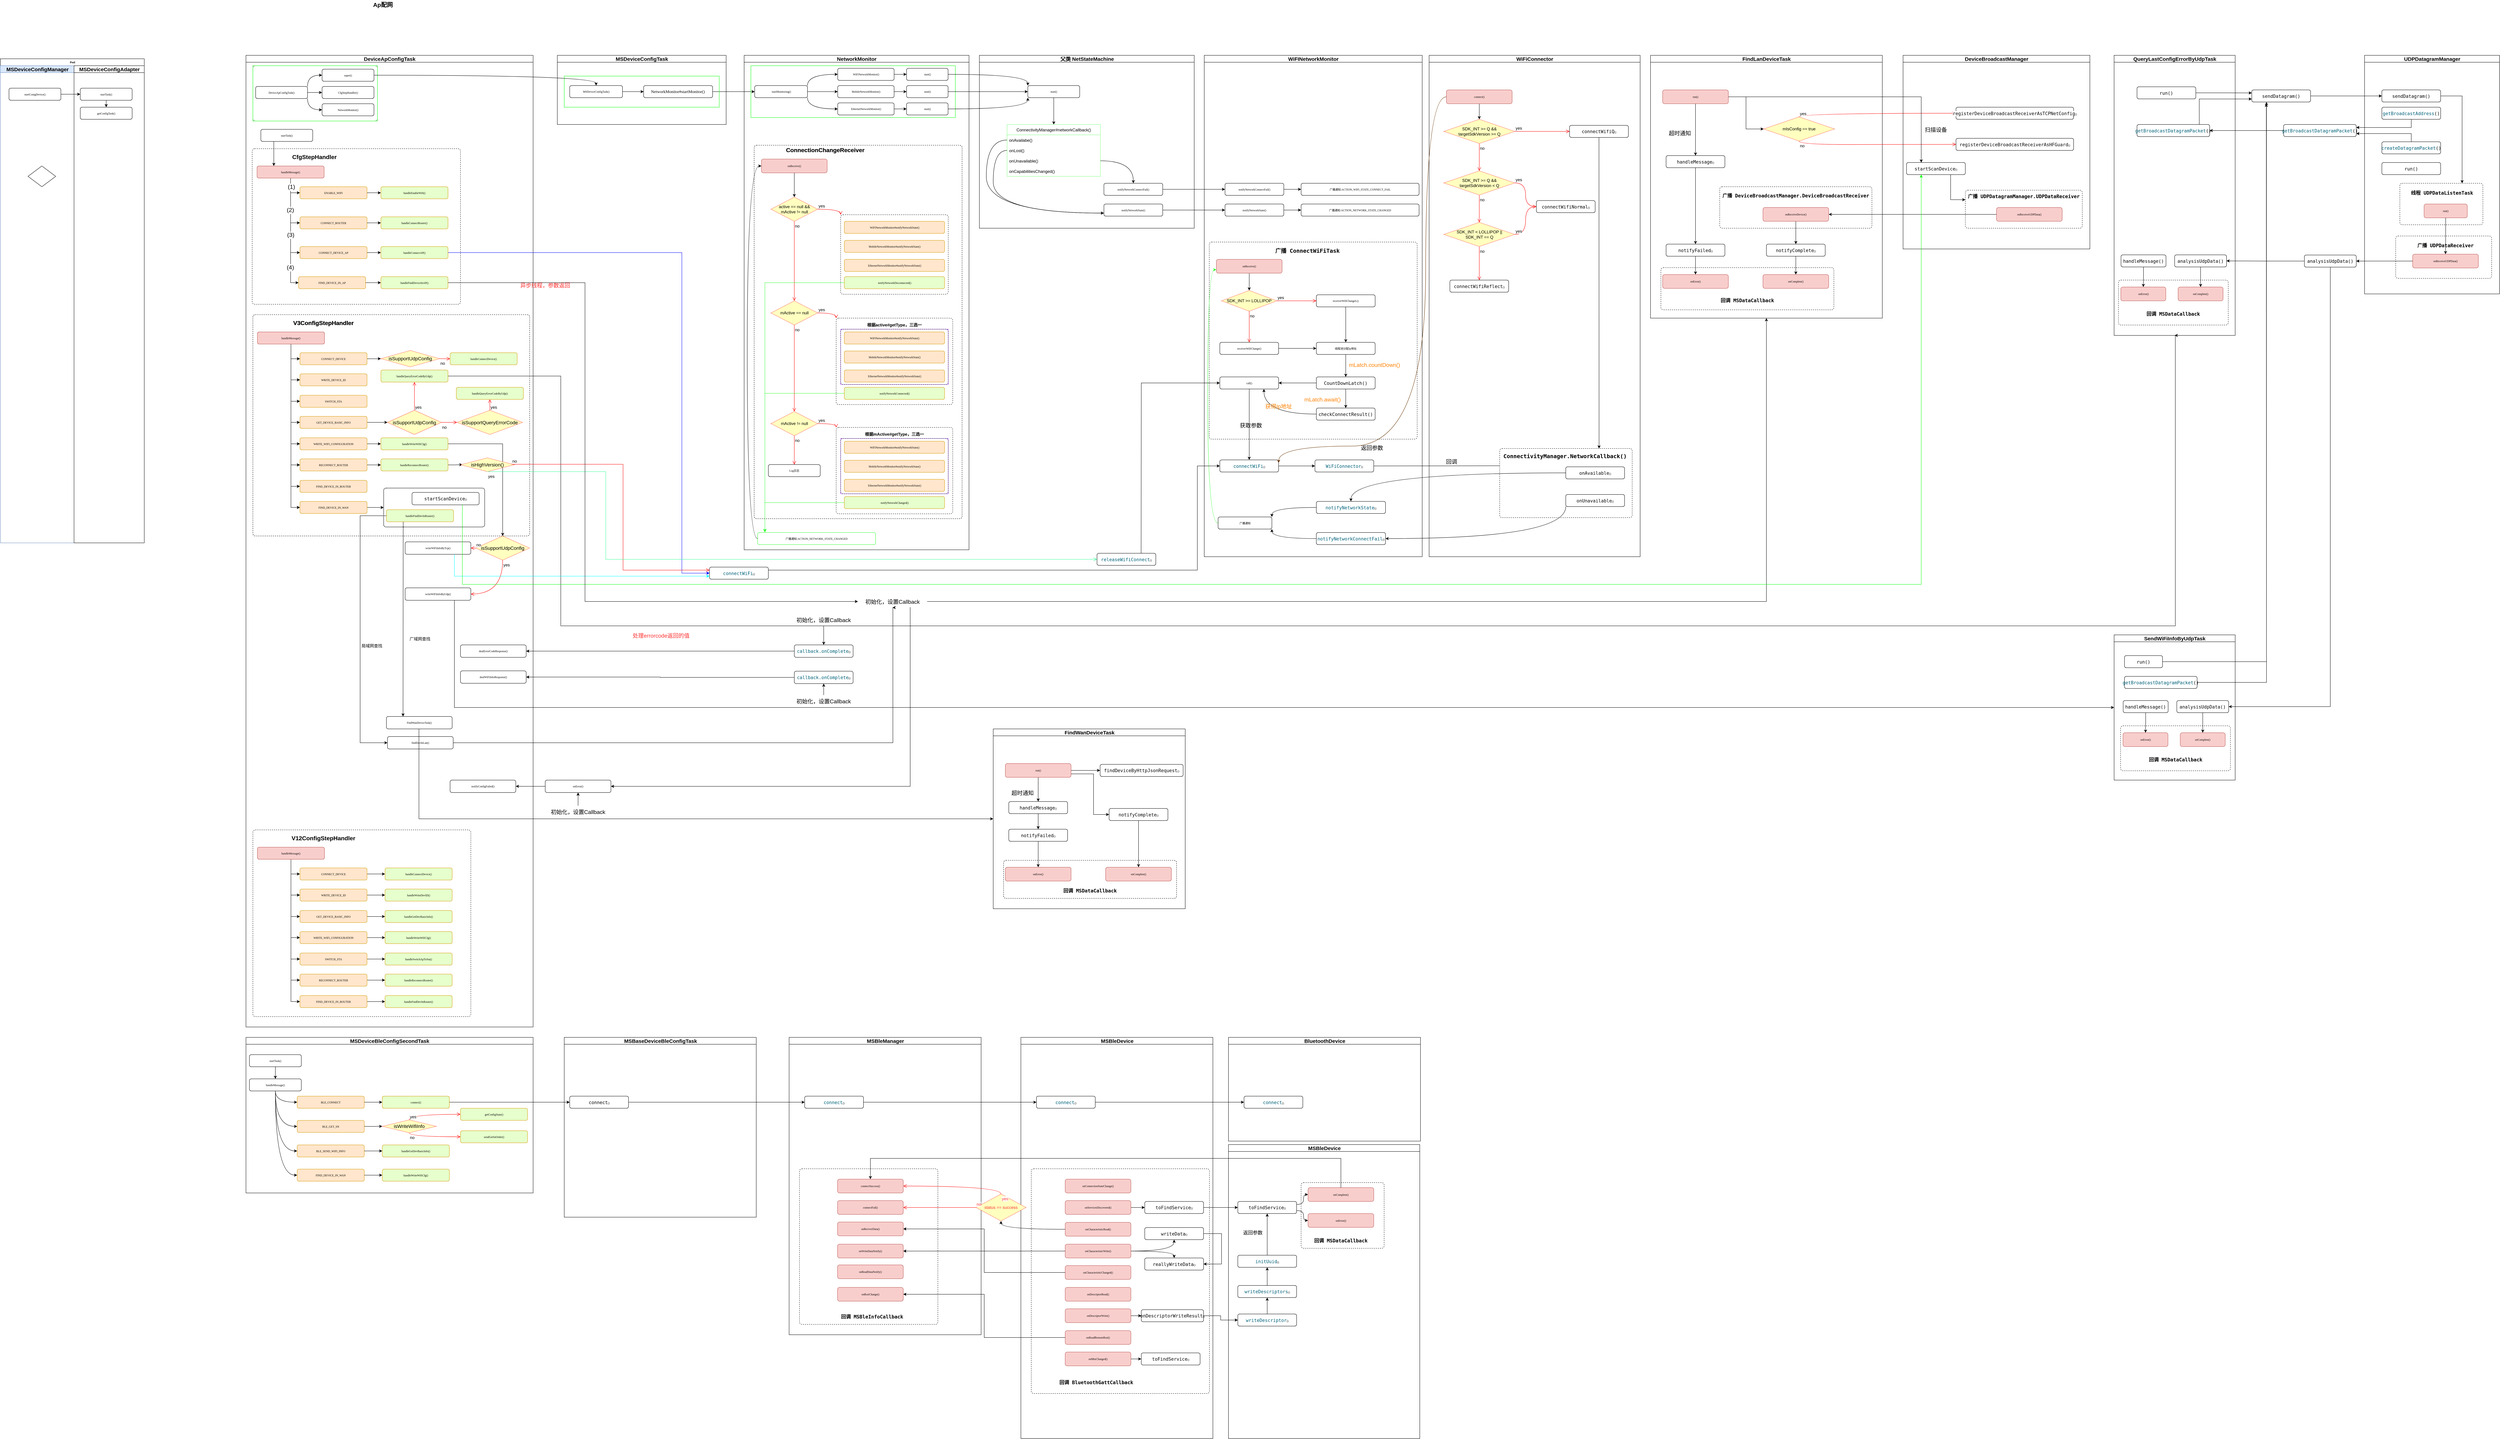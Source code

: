 <mxfile version="20.0.1" type="github">
  <diagram name="Page-1" id="74e2e168-ea6b-b213-b513-2b3c1d86103e">
    <mxGraphModel dx="6016" dy="4112" grid="1" gridSize="10" guides="1" tooltips="1" connect="1" arrows="1" fold="1" page="1" pageScale="1" pageWidth="4681" pageHeight="3300" background="none" math="0" shadow="0">
      <root>
        <mxCell id="0" />
        <mxCell id="1" parent="0" />
        <mxCell id="77e6c97f196da883-4" value="DeviceApConfigTask" style="swimlane;html=1;startSize=20;fontSize=15;fillColor=none;" parent="1" vertex="1">
          <mxGeometry x="260" width="830" height="2810" as="geometry">
            <mxRectangle x="260" width="180" height="20" as="alternateBounds" />
          </mxGeometry>
        </mxCell>
        <mxCell id="G-COS3JicrVC8gvn0CJn-1246" value="" style="rounded=1;whiteSpace=wrap;html=1;absoluteArcSize=1;arcSize=14;strokeWidth=1;fontSize=17;fillColor=none;dashed=1;" vertex="1" parent="77e6c97f196da883-4">
          <mxGeometry x="20" y="750" width="800" height="640" as="geometry" />
        </mxCell>
        <mxCell id="G-COS3JicrVC8gvn0CJn-1198" value="" style="rounded=1;whiteSpace=wrap;html=1;absoluteArcSize=1;arcSize=14;strokeWidth=2;dashed=1;dashPattern=1 1;fontSize=14;fontColor=#FF3333;fillColor=none;" vertex="1" parent="77e6c97f196da883-4">
          <mxGeometry x="398" y="1251.5" width="292" height="112.5" as="geometry" />
        </mxCell>
        <mxCell id="G-COS3JicrVC8gvn0CJn-1044" value="" style="rounded=1;whiteSpace=wrap;html=1;absoluteArcSize=1;arcSize=14;strokeWidth=1;fontSize=17;fillColor=none;dashed=1;" vertex="1" parent="77e6c97f196da883-4">
          <mxGeometry x="20" y="750" width="800" height="640" as="geometry" />
        </mxCell>
        <mxCell id="G-COS3JicrVC8gvn0CJn-81" style="edgeStyle=orthogonalEdgeStyle;rounded=0;orthogonalLoop=1;jettySize=auto;html=1;entryX=0.25;entryY=0;entryDx=0;entryDy=0;fontSize=15;exitX=0.25;exitY=1;exitDx=0;exitDy=0;curved=1;" edge="1" parent="77e6c97f196da883-4" source="G-COS3JicrVC8gvn0CJn-10" target="G-COS3JicrVC8gvn0CJn-59">
          <mxGeometry relative="1" as="geometry">
            <mxPoint x="120" y="230" as="sourcePoint" />
          </mxGeometry>
        </mxCell>
        <mxCell id="G-COS3JicrVC8gvn0CJn-10" value="startTask()" style="rounded=1;whiteSpace=wrap;html=1;shadow=0;labelBackgroundColor=none;strokeWidth=1;fontFamily=Verdana;fontSize=8;align=center;" vertex="1" parent="77e6c97f196da883-4">
          <mxGeometry x="43" y="214" width="150" height="35" as="geometry" />
        </mxCell>
        <mxCell id="G-COS3JicrVC8gvn0CJn-34" value="WRITE_DEVICE_ID" style="rounded=1;whiteSpace=wrap;html=1;shadow=0;labelBackgroundColor=none;strokeWidth=1;fontFamily=Verdana;fontSize=8;align=center;fillColor=#ffe6cc;strokeColor=#d79b00;" vertex="1" parent="77e6c97f196da883-4">
          <mxGeometry x="156" y="921" width="194" height="35" as="geometry" />
        </mxCell>
        <mxCell id="G-COS3JicrVC8gvn0CJn-1086" style="edgeStyle=orthogonalEdgeStyle;rounded=0;orthogonalLoop=1;jettySize=auto;html=1;exitX=1;exitY=0.5;exitDx=0;exitDy=0;fontSize=14;fontColor=#000000;strokeColor=#000000;" edge="1" parent="77e6c97f196da883-4" source="G-COS3JicrVC8gvn0CJn-35" target="G-COS3JicrVC8gvn0CJn-1085">
          <mxGeometry relative="1" as="geometry" />
        </mxCell>
        <mxCell id="G-COS3JicrVC8gvn0CJn-35" value="CONNECT_DEVICE" style="rounded=1;whiteSpace=wrap;html=1;shadow=0;labelBackgroundColor=none;strokeWidth=1;fontFamily=Verdana;fontSize=8;align=center;fillColor=#ffe6cc;strokeColor=#d79b00;" vertex="1" parent="77e6c97f196da883-4">
          <mxGeometry x="156" y="860" width="194" height="35" as="geometry" />
        </mxCell>
        <mxCell id="G-COS3JicrVC8gvn0CJn-36" value="SWITCH_STA" style="rounded=1;whiteSpace=wrap;html=1;shadow=0;labelBackgroundColor=none;strokeWidth=1;fontFamily=Verdana;fontSize=8;align=center;fillColor=#ffe6cc;strokeColor=#d79b00;" vertex="1" parent="77e6c97f196da883-4">
          <mxGeometry x="156" y="983" width="194" height="35" as="geometry" />
        </mxCell>
        <mxCell id="G-COS3JicrVC8gvn0CJn-1077" style="edgeStyle=orthogonalEdgeStyle;rounded=0;orthogonalLoop=1;jettySize=auto;html=1;exitX=1;exitY=0.5;exitDx=0;exitDy=0;entryX=0;entryY=0.5;entryDx=0;entryDy=0;fontSize=14;fontColor=#000000;strokeColor=#000000;" edge="1" parent="77e6c97f196da883-4" source="G-COS3JicrVC8gvn0CJn-37" target="G-COS3JicrVC8gvn0CJn-1076">
          <mxGeometry relative="1" as="geometry" />
        </mxCell>
        <mxCell id="G-COS3JicrVC8gvn0CJn-37" value="WRITE_WIFI_CONFIGURATION" style="rounded=1;whiteSpace=wrap;html=1;shadow=0;labelBackgroundColor=none;strokeWidth=1;fontFamily=Verdana;fontSize=8;align=center;fillColor=#ffe6cc;strokeColor=#d79b00;" vertex="1" parent="77e6c97f196da883-4">
          <mxGeometry x="156" y="1106" width="194" height="35" as="geometry" />
        </mxCell>
        <mxCell id="G-COS3JicrVC8gvn0CJn-38" value="GET_DEVICE_BASIC_INFO" style="rounded=1;whiteSpace=wrap;html=1;shadow=0;labelBackgroundColor=none;strokeWidth=1;fontFamily=Verdana;fontSize=8;align=center;fillColor=#ffe6cc;strokeColor=#d79b00;" vertex="1" parent="77e6c97f196da883-4">
          <mxGeometry x="156" y="1044" width="194" height="35" as="geometry" />
        </mxCell>
        <mxCell id="G-COS3JicrVC8gvn0CJn-1079" style="edgeStyle=orthogonalEdgeStyle;rounded=0;orthogonalLoop=1;jettySize=auto;html=1;exitX=1;exitY=0.5;exitDx=0;exitDy=0;entryX=0;entryY=0.5;entryDx=0;entryDy=0;fontSize=14;fontColor=#000000;strokeColor=#000000;" edge="1" parent="77e6c97f196da883-4" source="G-COS3JicrVC8gvn0CJn-39" target="G-COS3JicrVC8gvn0CJn-1078">
          <mxGeometry relative="1" as="geometry" />
        </mxCell>
        <mxCell id="G-COS3JicrVC8gvn0CJn-39" value="RECONNECT_ROUTER" style="rounded=1;whiteSpace=wrap;html=1;shadow=0;labelBackgroundColor=none;strokeWidth=1;fontFamily=Verdana;fontSize=8;align=center;fillColor=#ffe6cc;strokeColor=#d79b00;" vertex="1" parent="77e6c97f196da883-4">
          <mxGeometry x="156" y="1167" width="194" height="35" as="geometry" />
        </mxCell>
        <mxCell id="G-COS3JicrVC8gvn0CJn-41" value="FIND_DEVICE_IN_ROUTER" style="rounded=1;whiteSpace=wrap;html=1;shadow=0;labelBackgroundColor=none;strokeWidth=1;fontFamily=Verdana;fontSize=8;align=center;fillColor=#ffe6cc;strokeColor=#d79b00;" vertex="1" parent="77e6c97f196da883-4">
          <mxGeometry x="156" y="1229" width="194" height="35" as="geometry" />
        </mxCell>
        <mxCell id="G-COS3JicrVC8gvn0CJn-157" value="" style="group" vertex="1" connectable="0" parent="77e6c97f196da883-4">
          <mxGeometry x="20" y="30" width="360" height="160" as="geometry" />
        </mxCell>
        <mxCell id="G-COS3JicrVC8gvn0CJn-151" value="" style="rounded=1;whiteSpace=wrap;html=1;absoluteArcSize=1;arcSize=14;strokeWidth=1;dashed=1;fontSize=15;fillColor=none;dashPattern=1 1;strokeColor=#000000;" vertex="1" parent="G-COS3JicrVC8gvn0CJn-157">
          <mxGeometry width="360" height="160" as="geometry" />
        </mxCell>
        <mxCell id="G-COS3JicrVC8gvn0CJn-152" value="" style="group;strokeColor=#00FF00;container=0;" vertex="1" connectable="0" parent="G-COS3JicrVC8gvn0CJn-157">
          <mxGeometry width="360" height="160" as="geometry" />
        </mxCell>
        <mxCell id="G-COS3JicrVC8gvn0CJn-118" value="DeviceApConfigTask()" style="rounded=1;whiteSpace=wrap;html=1;shadow=0;labelBackgroundColor=none;strokeWidth=1;fontFamily=Verdana;fontSize=8;align=center;" vertex="1" parent="G-COS3JicrVC8gvn0CJn-157">
          <mxGeometry x="8" y="60" width="150" height="35" as="geometry" />
        </mxCell>
        <mxCell id="G-COS3JicrVC8gvn0CJn-124" value="super()" style="rounded=1;whiteSpace=wrap;html=1;shadow=0;labelBackgroundColor=none;strokeWidth=1;fontFamily=Verdana;fontSize=8;align=center;" vertex="1" parent="G-COS3JicrVC8gvn0CJn-157">
          <mxGeometry x="200" y="10" width="150" height="35" as="geometry" />
        </mxCell>
        <mxCell id="G-COS3JicrVC8gvn0CJn-154" style="edgeStyle=orthogonalEdgeStyle;curved=1;rounded=0;orthogonalLoop=1;jettySize=auto;html=1;exitX=1;exitY=0;exitDx=0;exitDy=0;entryX=0;entryY=0.5;entryDx=0;entryDy=0;fontSize=15;" edge="1" parent="G-COS3JicrVC8gvn0CJn-157" source="G-COS3JicrVC8gvn0CJn-118" target="G-COS3JicrVC8gvn0CJn-124">
          <mxGeometry relative="1" as="geometry" />
        </mxCell>
        <mxCell id="G-COS3JicrVC8gvn0CJn-125" value="CfgStepHandler()" style="rounded=1;whiteSpace=wrap;html=1;shadow=0;labelBackgroundColor=none;strokeWidth=1;fontFamily=Verdana;fontSize=8;align=center;" vertex="1" parent="G-COS3JicrVC8gvn0CJn-157">
          <mxGeometry x="200" y="60" width="150" height="35" as="geometry" />
        </mxCell>
        <mxCell id="G-COS3JicrVC8gvn0CJn-155" style="edgeStyle=orthogonalEdgeStyle;curved=1;rounded=0;orthogonalLoop=1;jettySize=auto;html=1;exitX=1;exitY=0.5;exitDx=0;exitDy=0;entryX=0;entryY=0.5;entryDx=0;entryDy=0;fontSize=15;" edge="1" parent="G-COS3JicrVC8gvn0CJn-157" source="G-COS3JicrVC8gvn0CJn-118" target="G-COS3JicrVC8gvn0CJn-125">
          <mxGeometry relative="1" as="geometry" />
        </mxCell>
        <mxCell id="G-COS3JicrVC8gvn0CJn-126" value="NetworkMonitor()" style="rounded=1;whiteSpace=wrap;html=1;shadow=0;labelBackgroundColor=none;strokeWidth=1;fontFamily=Verdana;fontSize=8;align=center;" vertex="1" parent="G-COS3JicrVC8gvn0CJn-157">
          <mxGeometry x="200" y="110" width="150" height="35" as="geometry" />
        </mxCell>
        <mxCell id="G-COS3JicrVC8gvn0CJn-156" style="edgeStyle=orthogonalEdgeStyle;curved=1;rounded=0;orthogonalLoop=1;jettySize=auto;html=1;exitX=1;exitY=1;exitDx=0;exitDy=0;entryX=0;entryY=0.5;entryDx=0;entryDy=0;fontSize=15;" edge="1" parent="G-COS3JicrVC8gvn0CJn-157" source="G-COS3JicrVC8gvn0CJn-118" target="G-COS3JicrVC8gvn0CJn-126">
          <mxGeometry relative="1" as="geometry" />
        </mxCell>
        <mxCell id="G-COS3JicrVC8gvn0CJn-60" value="" style="rounded=1;whiteSpace=wrap;html=1;absoluteArcSize=1;arcSize=14;strokeWidth=1;fontSize=17;fillColor=none;dashed=1;" vertex="1" parent="77e6c97f196da883-4">
          <mxGeometry x="18" y="270" width="602" height="450" as="geometry" />
        </mxCell>
        <mxCell id="G-COS3JicrVC8gvn0CJn-12" value="ENABLE_WIFI" style="rounded=1;whiteSpace=wrap;html=1;shadow=0;labelBackgroundColor=none;strokeWidth=1;fontFamily=Verdana;fontSize=8;align=center;fillColor=#ffe6cc;strokeColor=#d79b00;" vertex="1" parent="77e6c97f196da883-4">
          <mxGeometry x="156" y="380" width="194" height="35" as="geometry" />
        </mxCell>
        <mxCell id="G-COS3JicrVC8gvn0CJn-30" value="CONNECT_DEVICE_AP" style="rounded=1;whiteSpace=wrap;html=1;shadow=0;labelBackgroundColor=none;strokeWidth=1;fontFamily=Verdana;fontSize=8;align=center;fillColor=#ffe6cc;strokeColor=#d79b00;" vertex="1" parent="77e6c97f196da883-4">
          <mxGeometry x="156" y="553" width="194" height="35" as="geometry" />
        </mxCell>
        <mxCell id="G-COS3JicrVC8gvn0CJn-32" value="CONNECT_ROUTER" style="rounded=1;whiteSpace=wrap;html=1;shadow=0;labelBackgroundColor=none;strokeWidth=1;fontFamily=Verdana;fontSize=8;align=center;fillColor=#ffe6cc;strokeColor=#d79b00;" vertex="1" parent="77e6c97f196da883-4">
          <mxGeometry x="156" y="467" width="194" height="35" as="geometry" />
        </mxCell>
        <mxCell id="G-COS3JicrVC8gvn0CJn-33" value="FIND_DEVICE_IN_AP" style="rounded=1;whiteSpace=wrap;html=1;shadow=0;labelBackgroundColor=none;strokeWidth=1;fontFamily=Verdana;fontSize=8;align=center;fillColor=#ffe6cc;strokeColor=#d79b00;" vertex="1" parent="77e6c97f196da883-4">
          <mxGeometry x="152" y="640" width="194" height="35" as="geometry" />
        </mxCell>
        <mxCell id="G-COS3JicrVC8gvn0CJn-62" style="edgeStyle=orthogonalEdgeStyle;rounded=0;orthogonalLoop=1;jettySize=auto;html=1;exitX=0.5;exitY=1;exitDx=0;exitDy=0;entryX=0;entryY=0.5;entryDx=0;entryDy=0;fontSize=17;" edge="1" parent="77e6c97f196da883-4" source="G-COS3JicrVC8gvn0CJn-59" target="G-COS3JicrVC8gvn0CJn-12">
          <mxGeometry relative="1" as="geometry" />
        </mxCell>
        <mxCell id="G-COS3JicrVC8gvn0CJn-68" style="edgeStyle=orthogonalEdgeStyle;rounded=0;orthogonalLoop=1;jettySize=auto;html=1;exitX=0.5;exitY=1;exitDx=0;exitDy=0;entryX=0;entryY=0.5;entryDx=0;entryDy=0;fontSize=17;" edge="1" parent="77e6c97f196da883-4" source="G-COS3JicrVC8gvn0CJn-59" target="G-COS3JicrVC8gvn0CJn-32">
          <mxGeometry relative="1" as="geometry" />
        </mxCell>
        <mxCell id="G-COS3JicrVC8gvn0CJn-69" style="edgeStyle=orthogonalEdgeStyle;rounded=0;orthogonalLoop=1;jettySize=auto;html=1;exitX=0.5;exitY=1;exitDx=0;exitDy=0;entryX=0;entryY=0.5;entryDx=0;entryDy=0;fontSize=17;" edge="1" parent="77e6c97f196da883-4" source="G-COS3JicrVC8gvn0CJn-59" target="G-COS3JicrVC8gvn0CJn-30">
          <mxGeometry relative="1" as="geometry" />
        </mxCell>
        <mxCell id="G-COS3JicrVC8gvn0CJn-70" style="edgeStyle=orthogonalEdgeStyle;rounded=0;orthogonalLoop=1;jettySize=auto;html=1;exitX=0.5;exitY=1;exitDx=0;exitDy=0;entryX=0;entryY=0.5;entryDx=0;entryDy=0;fontSize=17;" edge="1" parent="77e6c97f196da883-4" source="G-COS3JicrVC8gvn0CJn-59" target="G-COS3JicrVC8gvn0CJn-33">
          <mxGeometry relative="1" as="geometry" />
        </mxCell>
        <mxCell id="G-COS3JicrVC8gvn0CJn-74" value="(4)" style="edgeLabel;html=1;align=center;verticalAlign=middle;resizable=0;points=[];fontSize=17;" vertex="1" connectable="0" parent="G-COS3JicrVC8gvn0CJn-70">
          <mxGeometry x="0.588" y="-1" relative="1" as="geometry">
            <mxPoint as="offset" />
          </mxGeometry>
        </mxCell>
        <mxCell id="G-COS3JicrVC8gvn0CJn-75" value="(3)" style="edgeLabel;html=1;align=center;verticalAlign=middle;resizable=0;points=[];fontSize=17;" vertex="1" connectable="0" parent="G-COS3JicrVC8gvn0CJn-70">
          <mxGeometry x="0.01" relative="1" as="geometry">
            <mxPoint as="offset" />
          </mxGeometry>
        </mxCell>
        <mxCell id="G-COS3JicrVC8gvn0CJn-76" value="(2)" style="edgeLabel;html=1;align=center;verticalAlign=middle;resizable=0;points=[];fontSize=17;" vertex="1" connectable="0" parent="G-COS3JicrVC8gvn0CJn-70">
          <mxGeometry x="-0.431" y="-1" relative="1" as="geometry">
            <mxPoint as="offset" />
          </mxGeometry>
        </mxCell>
        <mxCell id="G-COS3JicrVC8gvn0CJn-77" value="(1)" style="edgeLabel;html=1;align=center;verticalAlign=middle;resizable=0;points=[];fontSize=17;" vertex="1" connectable="0" parent="G-COS3JicrVC8gvn0CJn-70">
          <mxGeometry x="-0.842" y="2" relative="1" as="geometry">
            <mxPoint as="offset" />
          </mxGeometry>
        </mxCell>
        <mxCell id="G-COS3JicrVC8gvn0CJn-59" value="handleMessage()" style="rounded=1;whiteSpace=wrap;html=1;shadow=0;labelBackgroundColor=none;strokeWidth=1;fontFamily=Verdana;fontSize=8;align=center;fillColor=#f8cecc;strokeColor=#b85450;" vertex="1" parent="77e6c97f196da883-4">
          <mxGeometry x="32" y="320" width="194" height="35" as="geometry" />
        </mxCell>
        <mxCell id="G-COS3JicrVC8gvn0CJn-61" value="CfgStepHandler" style="text;html=1;strokeColor=none;fillColor=none;align=center;verticalAlign=middle;whiteSpace=wrap;rounded=0;dashed=1;fontSize=17;fontStyle=1" vertex="1" parent="77e6c97f196da883-4">
          <mxGeometry x="122" y="280" width="152" height="30" as="geometry" />
        </mxCell>
        <mxCell id="G-COS3JicrVC8gvn0CJn-63" value="handleEnableWifi()" style="rounded=1;whiteSpace=wrap;html=1;shadow=0;labelBackgroundColor=none;strokeWidth=1;fontFamily=Verdana;fontSize=8;align=center;fillColor=#E6FFCC;strokeColor=#d79b00;" vertex="1" parent="77e6c97f196da883-4">
          <mxGeometry x="390" y="380" width="194" height="35" as="geometry" />
        </mxCell>
        <mxCell id="G-COS3JicrVC8gvn0CJn-67" style="edgeStyle=orthogonalEdgeStyle;rounded=0;orthogonalLoop=1;jettySize=auto;html=1;entryX=0;entryY=0.5;entryDx=0;entryDy=0;fontSize=17;" edge="1" parent="77e6c97f196da883-4" source="G-COS3JicrVC8gvn0CJn-12" target="G-COS3JicrVC8gvn0CJn-63">
          <mxGeometry relative="1" as="geometry" />
        </mxCell>
        <mxCell id="G-COS3JicrVC8gvn0CJn-64" value="handleConnectRouter()" style="rounded=1;whiteSpace=wrap;html=1;shadow=0;labelBackgroundColor=none;strokeWidth=1;fontFamily=Verdana;fontSize=8;align=center;fillColor=#E6FFCC;strokeColor=#d79b00;" vertex="1" parent="77e6c97f196da883-4">
          <mxGeometry x="390" y="467" width="194" height="35" as="geometry" />
        </mxCell>
        <mxCell id="G-COS3JicrVC8gvn0CJn-71" style="edgeStyle=orthogonalEdgeStyle;rounded=0;orthogonalLoop=1;jettySize=auto;html=1;exitX=1;exitY=0.5;exitDx=0;exitDy=0;fontSize=17;" edge="1" parent="77e6c97f196da883-4" source="G-COS3JicrVC8gvn0CJn-32" target="G-COS3JicrVC8gvn0CJn-64">
          <mxGeometry relative="1" as="geometry" />
        </mxCell>
        <mxCell id="G-COS3JicrVC8gvn0CJn-65" value="handleConnectAP()" style="rounded=1;whiteSpace=wrap;html=1;shadow=0;labelBackgroundColor=none;strokeWidth=1;fontFamily=Verdana;fontSize=8;align=center;fillColor=#E6FFCC;strokeColor=#d79b00;" vertex="1" parent="77e6c97f196da883-4">
          <mxGeometry x="390" y="553" width="194" height="35" as="geometry" />
        </mxCell>
        <mxCell id="G-COS3JicrVC8gvn0CJn-72" style="edgeStyle=orthogonalEdgeStyle;rounded=0;orthogonalLoop=1;jettySize=auto;html=1;exitX=1;exitY=0.5;exitDx=0;exitDy=0;fontSize=17;" edge="1" parent="77e6c97f196da883-4" source="G-COS3JicrVC8gvn0CJn-30" target="G-COS3JicrVC8gvn0CJn-65">
          <mxGeometry relative="1" as="geometry" />
        </mxCell>
        <mxCell id="G-COS3JicrVC8gvn0CJn-66" value="handleFindDeviceInAP()" style="rounded=1;whiteSpace=wrap;html=1;shadow=0;labelBackgroundColor=none;strokeWidth=1;fontFamily=Verdana;fontSize=8;align=center;fillColor=#E6FFCC;strokeColor=#d79b00;" vertex="1" parent="77e6c97f196da883-4">
          <mxGeometry x="390" y="640" width="194" height="35" as="geometry" />
        </mxCell>
        <mxCell id="G-COS3JicrVC8gvn0CJn-73" value="" style="edgeStyle=orthogonalEdgeStyle;rounded=0;orthogonalLoop=1;jettySize=auto;html=1;fontSize=17;" edge="1" parent="77e6c97f196da883-4" source="G-COS3JicrVC8gvn0CJn-33" target="G-COS3JicrVC8gvn0CJn-66">
          <mxGeometry relative="1" as="geometry">
            <Array as="points">
              <mxPoint x="390" y="658" />
            </Array>
          </mxGeometry>
        </mxCell>
        <mxCell id="G-COS3JicrVC8gvn0CJn-1047" style="edgeStyle=orthogonalEdgeStyle;rounded=0;orthogonalLoop=1;jettySize=auto;html=1;exitX=0.5;exitY=1;exitDx=0;exitDy=0;entryX=0;entryY=0.5;entryDx=0;entryDy=0;fontSize=14;fontColor=#000000;strokeColor=#000000;" edge="1" parent="77e6c97f196da883-4" source="G-COS3JicrVC8gvn0CJn-1045" target="G-COS3JicrVC8gvn0CJn-35">
          <mxGeometry relative="1" as="geometry" />
        </mxCell>
        <mxCell id="G-COS3JicrVC8gvn0CJn-1048" style="edgeStyle=orthogonalEdgeStyle;rounded=0;orthogonalLoop=1;jettySize=auto;html=1;exitX=0.5;exitY=1;exitDx=0;exitDy=0;entryX=0;entryY=0.5;entryDx=0;entryDy=0;fontSize=14;fontColor=#000000;strokeColor=#000000;" edge="1" parent="77e6c97f196da883-4" source="G-COS3JicrVC8gvn0CJn-1045" target="G-COS3JicrVC8gvn0CJn-34">
          <mxGeometry relative="1" as="geometry" />
        </mxCell>
        <mxCell id="G-COS3JicrVC8gvn0CJn-1049" style="edgeStyle=orthogonalEdgeStyle;rounded=0;orthogonalLoop=1;jettySize=auto;html=1;exitX=0.5;exitY=1;exitDx=0;exitDy=0;entryX=0;entryY=0.5;entryDx=0;entryDy=0;fontSize=14;fontColor=#000000;strokeColor=#000000;" edge="1" parent="77e6c97f196da883-4" source="G-COS3JicrVC8gvn0CJn-1045" target="G-COS3JicrVC8gvn0CJn-36">
          <mxGeometry relative="1" as="geometry" />
        </mxCell>
        <mxCell id="G-COS3JicrVC8gvn0CJn-1050" style="edgeStyle=orthogonalEdgeStyle;rounded=0;orthogonalLoop=1;jettySize=auto;html=1;exitX=0.5;exitY=1;exitDx=0;exitDy=0;entryX=0;entryY=0.5;entryDx=0;entryDy=0;fontSize=14;fontColor=#000000;strokeColor=#000000;" edge="1" parent="77e6c97f196da883-4" source="G-COS3JicrVC8gvn0CJn-1045" target="G-COS3JicrVC8gvn0CJn-38">
          <mxGeometry relative="1" as="geometry" />
        </mxCell>
        <mxCell id="G-COS3JicrVC8gvn0CJn-1051" style="edgeStyle=orthogonalEdgeStyle;rounded=0;orthogonalLoop=1;jettySize=auto;html=1;exitX=0.5;exitY=1;exitDx=0;exitDy=0;entryX=0;entryY=0.5;entryDx=0;entryDy=0;fontSize=14;fontColor=#000000;strokeColor=#000000;" edge="1" parent="77e6c97f196da883-4" source="G-COS3JicrVC8gvn0CJn-1045" target="G-COS3JicrVC8gvn0CJn-37">
          <mxGeometry relative="1" as="geometry" />
        </mxCell>
        <mxCell id="G-COS3JicrVC8gvn0CJn-1052" style="edgeStyle=orthogonalEdgeStyle;rounded=0;orthogonalLoop=1;jettySize=auto;html=1;exitX=0.5;exitY=1;exitDx=0;exitDy=0;entryX=0;entryY=0.5;entryDx=0;entryDy=0;fontSize=14;fontColor=#000000;strokeColor=#000000;" edge="1" parent="77e6c97f196da883-4" source="G-COS3JicrVC8gvn0CJn-1045" target="G-COS3JicrVC8gvn0CJn-39">
          <mxGeometry relative="1" as="geometry" />
        </mxCell>
        <mxCell id="G-COS3JicrVC8gvn0CJn-1053" style="edgeStyle=orthogonalEdgeStyle;rounded=0;orthogonalLoop=1;jettySize=auto;html=1;exitX=0.5;exitY=1;exitDx=0;exitDy=0;entryX=0;entryY=0.5;entryDx=0;entryDy=0;fontSize=14;fontColor=#000000;strokeColor=#000000;" edge="1" parent="77e6c97f196da883-4" source="G-COS3JicrVC8gvn0CJn-1045" target="G-COS3JicrVC8gvn0CJn-41">
          <mxGeometry relative="1" as="geometry" />
        </mxCell>
        <mxCell id="G-COS3JicrVC8gvn0CJn-1057" style="edgeStyle=orthogonalEdgeStyle;rounded=0;orthogonalLoop=1;jettySize=auto;html=1;exitX=0.5;exitY=1;exitDx=0;exitDy=0;entryX=0;entryY=0.5;entryDx=0;entryDy=0;fontSize=14;fontColor=#000000;strokeColor=#000000;" edge="1" parent="77e6c97f196da883-4" source="G-COS3JicrVC8gvn0CJn-1045" target="G-COS3JicrVC8gvn0CJn-1056">
          <mxGeometry relative="1" as="geometry" />
        </mxCell>
        <mxCell id="G-COS3JicrVC8gvn0CJn-1045" value="handleMessage()" style="rounded=1;whiteSpace=wrap;html=1;shadow=0;labelBackgroundColor=none;strokeWidth=1;fontFamily=Verdana;fontSize=8;align=center;fillColor=#f8cecc;strokeColor=#b85450;" vertex="1" parent="77e6c97f196da883-4">
          <mxGeometry x="33" y="800" width="194" height="35" as="geometry" />
        </mxCell>
        <mxCell id="G-COS3JicrVC8gvn0CJn-1046" value="V3ConfigStepHandler" style="text;html=1;strokeColor=none;fillColor=none;align=center;verticalAlign=middle;whiteSpace=wrap;rounded=0;dashed=1;fontSize=17;fontStyle=1" vertex="1" parent="77e6c97f196da883-4">
          <mxGeometry x="124" y="760" width="200" height="30" as="geometry" />
        </mxCell>
        <mxCell id="G-COS3JicrVC8gvn0CJn-1054" value="handleConnectDevice()" style="rounded=1;whiteSpace=wrap;html=1;shadow=0;labelBackgroundColor=none;strokeWidth=1;fontFamily=Verdana;fontSize=8;align=center;fillColor=#E6FFCC;strokeColor=#d79b00;" vertex="1" parent="77e6c97f196da883-4">
          <mxGeometry x="590" y="860" width="194" height="35" as="geometry" />
        </mxCell>
        <mxCell id="G-COS3JicrVC8gvn0CJn-1081" style="edgeStyle=orthogonalEdgeStyle;rounded=0;orthogonalLoop=1;jettySize=auto;html=1;exitX=1;exitY=0.5;exitDx=0;exitDy=0;fontSize=14;fontColor=#000000;strokeColor=#000000;entryX=0;entryY=0.5;entryDx=0;entryDy=0;" edge="1" parent="77e6c97f196da883-4" source="G-COS3JicrVC8gvn0CJn-1056" target="G-COS3JicrVC8gvn0CJn-1198">
          <mxGeometry relative="1" as="geometry" />
        </mxCell>
        <mxCell id="G-COS3JicrVC8gvn0CJn-1056" value="FIND_DEVICE_IN_WAN" style="rounded=1;whiteSpace=wrap;html=1;shadow=0;labelBackgroundColor=none;strokeWidth=1;fontFamily=Verdana;fontSize=8;align=center;fillColor=#ffe6cc;strokeColor=#d79b00;" vertex="1" parent="77e6c97f196da883-4">
          <mxGeometry x="156" y="1290" width="194" height="35" as="geometry" />
        </mxCell>
        <mxCell id="G-COS3JicrVC8gvn0CJn-1058" value="handleQueryErrorCodeByUdp()" style="rounded=1;whiteSpace=wrap;html=1;shadow=0;labelBackgroundColor=none;strokeWidth=1;fontFamily=Verdana;fontSize=8;align=center;fillColor=#E6FFCC;strokeColor=#d79b00;" vertex="1" parent="77e6c97f196da883-4">
          <mxGeometry x="390" y="910" width="194" height="35" as="geometry" />
        </mxCell>
        <mxCell id="G-COS3JicrVC8gvn0CJn-1059" style="edgeStyle=orthogonalEdgeStyle;rounded=0;orthogonalLoop=1;jettySize=auto;html=1;exitX=1;exitY=0.5;exitDx=0;exitDy=0;fontSize=14;fontColor=#000000;strokeColor=#000000;entryX=0;entryY=0.5;entryDx=0;entryDy=0;" edge="1" parent="77e6c97f196da883-4" source="G-COS3JicrVC8gvn0CJn-38" target="G-COS3JicrVC8gvn0CJn-1067">
          <mxGeometry relative="1" as="geometry">
            <mxPoint x="380.26" y="1061.2" as="targetPoint" />
          </mxGeometry>
        </mxCell>
        <mxCell id="G-COS3JicrVC8gvn0CJn-1067" value="&lt;span style=&quot;font-size: 14px;&quot;&gt;isSupportUdpConfig&lt;/span&gt;" style="rhombus;whiteSpace=wrap;html=1;fillColor=#ffffc0;strokeColor=#ff0000;dashed=1;dashPattern=1 1;fontSize=12;" vertex="1" parent="77e6c97f196da883-4">
          <mxGeometry x="409" y="1026.5" width="156" height="70" as="geometry" />
        </mxCell>
        <mxCell id="G-COS3JicrVC8gvn0CJn-1068" value="yes" style="edgeStyle=orthogonalEdgeStyle;html=1;align=left;verticalAlign=bottom;endArrow=open;endSize=8;strokeColor=#ff0000;rounded=0;fontSize=12;curved=1;exitX=0.5;exitY=0;exitDx=0;exitDy=0;" edge="1" parent="77e6c97f196da883-4" source="G-COS3JicrVC8gvn0CJn-1067" target="G-COS3JicrVC8gvn0CJn-1058">
          <mxGeometry x="-1" relative="1" as="geometry">
            <mxPoint x="668.5" y="1166" as="targetPoint" />
            <mxPoint x="-2795.5" y="1184" as="sourcePoint" />
          </mxGeometry>
        </mxCell>
        <mxCell id="G-COS3JicrVC8gvn0CJn-1069" value="no" style="edgeStyle=orthogonalEdgeStyle;html=1;align=left;verticalAlign=top;endArrow=open;endSize=8;strokeColor=#ff0000;rounded=0;fontSize=12;curved=1;exitX=1;exitY=0.5;exitDx=0;exitDy=0;entryX=0;entryY=0.5;entryDx=0;entryDy=0;" edge="1" parent="77e6c97f196da883-4" source="G-COS3JicrVC8gvn0CJn-1067" target="G-COS3JicrVC8gvn0CJn-1073">
          <mxGeometry x="-1" relative="1" as="geometry">
            <mxPoint x="547.5" y="1273.5" as="targetPoint" />
            <mxPoint x="-1164" y="1190" as="sourcePoint" />
          </mxGeometry>
        </mxCell>
        <mxCell id="G-COS3JicrVC8gvn0CJn-1070" style="edgeStyle=orthogonalEdgeStyle;rounded=0;orthogonalLoop=1;jettySize=auto;html=1;exitX=0.5;exitY=1;exitDx=0;exitDy=0;fontSize=14;fontColor=#000000;strokeColor=#000000;" edge="1" parent="77e6c97f196da883-4" source="G-COS3JicrVC8gvn0CJn-1058" target="G-COS3JicrVC8gvn0CJn-1058">
          <mxGeometry relative="1" as="geometry" />
        </mxCell>
        <mxCell id="G-COS3JicrVC8gvn0CJn-1073" value="&lt;span style=&quot;font-size: 14px;&quot;&gt;isSupportQueryErrorCode&lt;/span&gt;" style="rhombus;whiteSpace=wrap;html=1;fillColor=#ffffc0;strokeColor=#ff0000;dashed=1;dashPattern=1 1;fontSize=12;" vertex="1" parent="77e6c97f196da883-4">
          <mxGeometry x="610" y="1026.5" width="190" height="70" as="geometry" />
        </mxCell>
        <mxCell id="G-COS3JicrVC8gvn0CJn-1074" value="yes" style="edgeStyle=orthogonalEdgeStyle;html=1;align=left;verticalAlign=bottom;endArrow=open;endSize=8;strokeColor=#ff0000;rounded=0;fontSize=12;curved=1;exitX=0.5;exitY=0;exitDx=0;exitDy=0;" edge="1" parent="77e6c97f196da883-4" source="G-COS3JicrVC8gvn0CJn-1073" target="G-COS3JicrVC8gvn0CJn-1060">
          <mxGeometry x="-1" relative="1" as="geometry">
            <mxPoint x="701" y="995" as="targetPoint" />
            <mxPoint x="653" y="1027" as="sourcePoint" />
          </mxGeometry>
        </mxCell>
        <mxCell id="G-COS3JicrVC8gvn0CJn-1060" value="handleQueryErrorCodeByUdp()" style="rounded=1;whiteSpace=wrap;html=1;shadow=0;labelBackgroundColor=none;strokeWidth=1;fontFamily=Verdana;fontSize=8;align=center;fillColor=#E6FFCC;strokeColor=#d79b00;" vertex="1" parent="77e6c97f196da883-4">
          <mxGeometry x="608" y="960" width="194" height="35" as="geometry" />
        </mxCell>
        <mxCell id="G-COS3JicrVC8gvn0CJn-1142" style="edgeStyle=orthogonalEdgeStyle;rounded=0;orthogonalLoop=1;jettySize=auto;html=1;exitX=1;exitY=0.5;exitDx=0;exitDy=0;entryX=0.5;entryY=0;entryDx=0;entryDy=0;fontSize=14;fontColor=#FF3333;strokeColor=#000000;" edge="1" parent="77e6c97f196da883-4" source="G-COS3JicrVC8gvn0CJn-1076" target="G-COS3JicrVC8gvn0CJn-1141">
          <mxGeometry relative="1" as="geometry" />
        </mxCell>
        <mxCell id="G-COS3JicrVC8gvn0CJn-1076" value="handleWriteWifiCfg()" style="rounded=1;whiteSpace=wrap;html=1;shadow=0;labelBackgroundColor=none;strokeWidth=1;fontFamily=Verdana;fontSize=8;align=center;fillColor=#E6FFCC;strokeColor=#d79b00;" vertex="1" parent="77e6c97f196da883-4">
          <mxGeometry x="390" y="1106" width="194" height="35" as="geometry" />
        </mxCell>
        <mxCell id="G-COS3JicrVC8gvn0CJn-1190" style="edgeStyle=orthogonalEdgeStyle;rounded=0;orthogonalLoop=1;jettySize=auto;html=1;exitX=1;exitY=0.5;exitDx=0;exitDy=0;entryX=0.037;entryY=0.49;entryDx=0;entryDy=0;entryPerimeter=0;fontSize=14;fontColor=#FF3333;strokeColor=#000000;" edge="1" parent="77e6c97f196da883-4" source="G-COS3JicrVC8gvn0CJn-1078" target="G-COS3JicrVC8gvn0CJn-1189">
          <mxGeometry relative="1" as="geometry" />
        </mxCell>
        <mxCell id="G-COS3JicrVC8gvn0CJn-1078" value="handleReconnectRouter()" style="rounded=1;whiteSpace=wrap;html=1;shadow=0;labelBackgroundColor=none;strokeWidth=1;fontFamily=Verdana;fontSize=8;align=center;fillColor=#E6FFCC;strokeColor=#d79b00;" vertex="1" parent="77e6c97f196da883-4">
          <mxGeometry x="390" y="1167" width="194" height="35" as="geometry" />
        </mxCell>
        <mxCell id="G-COS3JicrVC8gvn0CJn-1202" style="edgeStyle=elbowEdgeStyle;rounded=0;orthogonalLoop=1;jettySize=auto;html=1;exitX=0.25;exitY=1;exitDx=0;exitDy=0;fontSize=14;fontColor=#FF3333;strokeColor=#000000;entryX=0.25;entryY=0;entryDx=0;entryDy=0;" edge="1" parent="77e6c97f196da883-4" source="G-COS3JicrVC8gvn0CJn-1080" target="G-COS3JicrVC8gvn0CJn-1203">
          <mxGeometry relative="1" as="geometry" />
        </mxCell>
        <mxCell id="G-COS3JicrVC8gvn0CJn-1204" style="edgeStyle=elbowEdgeStyle;rounded=0;orthogonalLoop=1;jettySize=auto;html=1;exitX=0;exitY=0.5;exitDx=0;exitDy=0;entryX=0;entryY=0.5;entryDx=0;entryDy=0;fontSize=14;fontColor=#FF3333;strokeColor=#000000;" edge="1" parent="77e6c97f196da883-4" source="G-COS3JicrVC8gvn0CJn-1080" target="G-COS3JicrVC8gvn0CJn-1201">
          <mxGeometry relative="1" as="geometry">
            <Array as="points">
              <mxPoint x="330" y="1630" />
            </Array>
          </mxGeometry>
        </mxCell>
        <mxCell id="G-COS3JicrVC8gvn0CJn-1080" value="handleFindDevInRouter()" style="rounded=1;whiteSpace=wrap;html=1;shadow=0;labelBackgroundColor=none;strokeWidth=1;fontFamily=Verdana;fontSize=8;align=center;fillColor=#E6FFCC;strokeColor=#d79b00;" vertex="1" parent="77e6c97f196da883-4">
          <mxGeometry x="406" y="1314" width="194" height="35" as="geometry" />
        </mxCell>
        <mxCell id="G-COS3JicrVC8gvn0CJn-1082" value="&lt;span style=&quot;font-size: 14px;&quot;&gt;isSupportUdpConfig&lt;/span&gt;" style="rhombus;whiteSpace=wrap;html=1;fillColor=#ffffc0;strokeColor=#ff0000;dashed=1;dashPattern=1 1;fontSize=12;" vertex="1" parent="77e6c97f196da883-4">
          <mxGeometry x="409" y="1026.5" width="156" height="70" as="geometry" />
        </mxCell>
        <mxCell id="G-COS3JicrVC8gvn0CJn-1084" value="no" style="edgeStyle=orthogonalEdgeStyle;html=1;align=left;verticalAlign=top;endArrow=open;endSize=8;strokeColor=#ff0000;rounded=0;fontSize=12;curved=1;exitX=1;exitY=0.5;exitDx=0;exitDy=0;entryX=0;entryY=0.5;entryDx=0;entryDy=0;" edge="1" parent="77e6c97f196da883-4" source="G-COS3JicrVC8gvn0CJn-1085" target="G-COS3JicrVC8gvn0CJn-1054">
          <mxGeometry x="-1" relative="1" as="geometry">
            <mxPoint x="591" y="876.5" as="targetPoint" />
            <mxPoint x="546" y="876.5" as="sourcePoint" />
          </mxGeometry>
        </mxCell>
        <mxCell id="G-COS3JicrVC8gvn0CJn-1085" value="&lt;span style=&quot;font-size: 14px;&quot;&gt;isSupportUdpConfig&lt;/span&gt;" style="rhombus;whiteSpace=wrap;html=1;fillColor=#ffffc0;strokeColor=#ff0000;dashed=1;dashPattern=1 1;fontSize=12;" vertex="1" parent="77e6c97f196da883-4">
          <mxGeometry x="390" y="853.5" width="170" height="47.5" as="geometry" />
        </mxCell>
        <mxCell id="G-COS3JicrVC8gvn0CJn-1136" value="dealErrorCodeResponse()" style="rounded=1;whiteSpace=wrap;html=1;shadow=0;labelBackgroundColor=none;strokeWidth=1;fontFamily=Verdana;fontSize=8;align=center;" vertex="1" parent="77e6c97f196da883-4">
          <mxGeometry x="620" y="1705" width="190" height="36" as="geometry" />
        </mxCell>
        <mxCell id="G-COS3JicrVC8gvn0CJn-1141" value="&lt;span style=&quot;font-size: 14px;&quot;&gt;isSupportUdpConfig&lt;/span&gt;" style="rhombus;whiteSpace=wrap;html=1;fillColor=#ffffc0;strokeColor=#ff0000;dashed=1;dashPattern=1 1;fontSize=12;" vertex="1" parent="77e6c97f196da883-4">
          <mxGeometry x="664" y="1390" width="156" height="70" as="geometry" />
        </mxCell>
        <mxCell id="G-COS3JicrVC8gvn0CJn-1143" value="no" style="edgeStyle=orthogonalEdgeStyle;html=1;align=left;verticalAlign=bottom;endArrow=open;endSize=8;strokeColor=#ff0000;rounded=0;fontSize=12;curved=1;exitX=0;exitY=0.5;exitDx=0;exitDy=0;entryX=1;entryY=0.5;entryDx=0;entryDy=0;" edge="1" parent="77e6c97f196da883-4" source="G-COS3JicrVC8gvn0CJn-1141" target="G-COS3JicrVC8gvn0CJn-1144">
          <mxGeometry x="-1" relative="1" as="geometry">
            <mxPoint x="408.2" y="1384.25" as="targetPoint" />
            <mxPoint x="408.2" y="1465.75" as="sourcePoint" />
          </mxGeometry>
        </mxCell>
        <mxCell id="G-COS3JicrVC8gvn0CJn-1144" value="writeWiFiInfoByTcp()" style="rounded=1;whiteSpace=wrap;html=1;shadow=0;labelBackgroundColor=none;strokeWidth=1;fontFamily=Verdana;fontSize=8;align=center;" vertex="1" parent="77e6c97f196da883-4">
          <mxGeometry x="460" y="1407" width="190" height="36" as="geometry" />
        </mxCell>
        <mxCell id="G-COS3JicrVC8gvn0CJn-1145" value="writeWiFiInfoByUdp()" style="rounded=1;whiteSpace=wrap;html=1;shadow=0;labelBackgroundColor=none;strokeWidth=1;fontFamily=Verdana;fontSize=8;align=center;" vertex="1" parent="77e6c97f196da883-4">
          <mxGeometry x="460" y="1540" width="190" height="36" as="geometry" />
        </mxCell>
        <mxCell id="G-COS3JicrVC8gvn0CJn-1146" value="yes" style="edgeStyle=orthogonalEdgeStyle;html=1;align=left;verticalAlign=top;endArrow=open;endSize=8;strokeColor=#ff0000;rounded=0;fontSize=12;curved=1;exitX=0.5;exitY=1;exitDx=0;exitDy=0;entryX=1;entryY=0.5;entryDx=0;entryDy=0;" edge="1" parent="77e6c97f196da883-4" source="G-COS3JicrVC8gvn0CJn-1141" target="G-COS3JicrVC8gvn0CJn-1145">
          <mxGeometry x="-1" relative="1" as="geometry">
            <mxPoint x="620" y="1216.5" as="targetPoint" />
            <mxPoint x="575" y="1216.5" as="sourcePoint" />
          </mxGeometry>
        </mxCell>
        <mxCell id="G-COS3JicrVC8gvn0CJn-1185" value="dealWiFiInfoResponse()" style="rounded=1;whiteSpace=wrap;html=1;shadow=0;labelBackgroundColor=none;strokeWidth=1;fontFamily=Verdana;fontSize=8;align=center;" vertex="1" parent="77e6c97f196da883-4">
          <mxGeometry x="620" y="1780" width="190" height="36" as="geometry" />
        </mxCell>
        <mxCell id="G-COS3JicrVC8gvn0CJn-1189" value="&lt;span style=&quot;font-size: 14px;&quot;&gt;isHighVersion()&lt;/span&gt;" style="rhombus;whiteSpace=wrap;html=1;fillColor=#ffffc0;strokeColor=#ff0000;dashed=1;dashPattern=1 1;fontSize=12;" vertex="1" parent="77e6c97f196da883-4">
          <mxGeometry x="620" y="1164" width="156" height="40" as="geometry" />
        </mxCell>
        <mxCell id="G-COS3JicrVC8gvn0CJn-1197" value="&lt;span style=&quot;background-color: rgb(255, 255, 255); color: rgb(8, 8, 8); font-family: Consolas, monospace; font-size: 9.8pt;&quot;&gt;startScanDevice&lt;/span&gt;()" style="rounded=1;whiteSpace=wrap;html=1;shadow=0;labelBackgroundColor=none;strokeWidth=1;fontFamily=Verdana;fontSize=8;align=center;" vertex="1" parent="77e6c97f196da883-4">
          <mxGeometry x="480" y="1264" width="194" height="36" as="geometry" />
        </mxCell>
        <mxCell id="G-COS3JicrVC8gvn0CJn-1201" value="findDevInLan()" style="rounded=1;whiteSpace=wrap;html=1;shadow=0;labelBackgroundColor=none;strokeWidth=1;fontFamily=Verdana;fontSize=8;align=center;" vertex="1" parent="77e6c97f196da883-4">
          <mxGeometry x="409" y="1970" width="190" height="36" as="geometry" />
        </mxCell>
        <mxCell id="G-COS3JicrVC8gvn0CJn-1203" value="FindWanDeviceTask()" style="rounded=1;whiteSpace=wrap;html=1;shadow=0;labelBackgroundColor=none;strokeWidth=1;fontFamily=Verdana;fontSize=8;align=center;" vertex="1" parent="77e6c97f196da883-4">
          <mxGeometry x="406" y="1912" width="190" height="36" as="geometry" />
        </mxCell>
        <mxCell id="G-COS3JicrVC8gvn0CJn-1205" value="广域网查找" style="text;html=1;strokeColor=none;fillColor=none;align=center;verticalAlign=middle;whiteSpace=wrap;rounded=0;dashed=1;dashPattern=1 1;fontSize=12;" vertex="1" parent="77e6c97f196da883-4">
          <mxGeometry x="458" y="1670" width="90" height="35" as="geometry" />
        </mxCell>
        <mxCell id="G-COS3JicrVC8gvn0CJn-1207" value="局域网查找" style="text;html=1;strokeColor=none;fillColor=none;align=center;verticalAlign=middle;whiteSpace=wrap;rounded=0;dashed=1;dashPattern=1 1;fontSize=12;" vertex="1" parent="77e6c97f196da883-4">
          <mxGeometry x="319" y="1690" width="90" height="35" as="geometry" />
        </mxCell>
        <mxCell id="G-COS3JicrVC8gvn0CJn-1242" value="notifyConfigFailed()" style="rounded=1;whiteSpace=wrap;html=1;shadow=0;labelBackgroundColor=none;strokeWidth=1;fontFamily=Verdana;fontSize=8;align=center;" vertex="1" parent="77e6c97f196da883-4">
          <mxGeometry x="590" y="2096" width="190" height="36" as="geometry" />
        </mxCell>
        <mxCell id="G-COS3JicrVC8gvn0CJn-1247" value="V3ConfigStepHandler" style="text;html=1;strokeColor=none;fillColor=none;align=center;verticalAlign=middle;whiteSpace=wrap;rounded=0;dashed=1;fontSize=17;fontStyle=1" vertex="1" parent="77e6c97f196da883-4">
          <mxGeometry x="124" y="760" width="200" height="30" as="geometry" />
        </mxCell>
        <mxCell id="G-COS3JicrVC8gvn0CJn-1248" value="WRITE_DEVICE_ID" style="rounded=1;whiteSpace=wrap;html=1;shadow=0;labelBackgroundColor=none;strokeWidth=1;fontFamily=Verdana;fontSize=8;align=center;fillColor=#ffe6cc;strokeColor=#d79b00;" vertex="1" parent="77e6c97f196da883-4">
          <mxGeometry x="156" y="921" width="194" height="35" as="geometry" />
        </mxCell>
        <mxCell id="G-COS3JicrVC8gvn0CJn-1249" value="CONNECT_DEVICE" style="rounded=1;whiteSpace=wrap;html=1;shadow=0;labelBackgroundColor=none;strokeWidth=1;fontFamily=Verdana;fontSize=8;align=center;fillColor=#ffe6cc;strokeColor=#d79b00;" vertex="1" parent="77e6c97f196da883-4">
          <mxGeometry x="156" y="860" width="194" height="35" as="geometry" />
        </mxCell>
        <mxCell id="G-COS3JicrVC8gvn0CJn-1250" value="SWITCH_STA" style="rounded=1;whiteSpace=wrap;html=1;shadow=0;labelBackgroundColor=none;strokeWidth=1;fontFamily=Verdana;fontSize=8;align=center;fillColor=#ffe6cc;strokeColor=#d79b00;" vertex="1" parent="77e6c97f196da883-4">
          <mxGeometry x="156" y="983" width="194" height="35" as="geometry" />
        </mxCell>
        <mxCell id="G-COS3JicrVC8gvn0CJn-1251" value="WRITE_WIFI_CONFIGURATION" style="rounded=1;whiteSpace=wrap;html=1;shadow=0;labelBackgroundColor=none;strokeWidth=1;fontFamily=Verdana;fontSize=8;align=center;fillColor=#ffe6cc;strokeColor=#d79b00;" vertex="1" parent="77e6c97f196da883-4">
          <mxGeometry x="156" y="1106" width="194" height="35" as="geometry" />
        </mxCell>
        <mxCell id="G-COS3JicrVC8gvn0CJn-1252" value="GET_DEVICE_BASIC_INFO" style="rounded=1;whiteSpace=wrap;html=1;shadow=0;labelBackgroundColor=none;strokeWidth=1;fontFamily=Verdana;fontSize=8;align=center;fillColor=#ffe6cc;strokeColor=#d79b00;" vertex="1" parent="77e6c97f196da883-4">
          <mxGeometry x="156" y="1044" width="194" height="35" as="geometry" />
        </mxCell>
        <mxCell id="G-COS3JicrVC8gvn0CJn-1253" value="RECONNECT_ROUTER" style="rounded=1;whiteSpace=wrap;html=1;shadow=0;labelBackgroundColor=none;strokeWidth=1;fontFamily=Verdana;fontSize=8;align=center;fillColor=#ffe6cc;strokeColor=#d79b00;" vertex="1" parent="77e6c97f196da883-4">
          <mxGeometry x="156" y="1167" width="194" height="35" as="geometry" />
        </mxCell>
        <mxCell id="G-COS3JicrVC8gvn0CJn-1254" value="FIND_DEVICE_IN_ROUTER" style="rounded=1;whiteSpace=wrap;html=1;shadow=0;labelBackgroundColor=none;strokeWidth=1;fontFamily=Verdana;fontSize=8;align=center;fillColor=#ffe6cc;strokeColor=#d79b00;" vertex="1" parent="77e6c97f196da883-4">
          <mxGeometry x="156" y="1229" width="194" height="35" as="geometry" />
        </mxCell>
        <mxCell id="G-COS3JicrVC8gvn0CJn-1255" style="edgeStyle=orthogonalEdgeStyle;rounded=0;orthogonalLoop=1;jettySize=auto;html=1;exitX=0.5;exitY=1;exitDx=0;exitDy=0;entryX=0;entryY=0.5;entryDx=0;entryDy=0;fontSize=14;fontColor=#000000;strokeColor=#000000;" edge="1" source="G-COS3JicrVC8gvn0CJn-1263" target="G-COS3JicrVC8gvn0CJn-1249" parent="77e6c97f196da883-4">
          <mxGeometry relative="1" as="geometry" />
        </mxCell>
        <mxCell id="G-COS3JicrVC8gvn0CJn-1256" style="edgeStyle=orthogonalEdgeStyle;rounded=0;orthogonalLoop=1;jettySize=auto;html=1;exitX=0.5;exitY=1;exitDx=0;exitDy=0;entryX=0;entryY=0.5;entryDx=0;entryDy=0;fontSize=14;fontColor=#000000;strokeColor=#000000;" edge="1" source="G-COS3JicrVC8gvn0CJn-1263" target="G-COS3JicrVC8gvn0CJn-1248" parent="77e6c97f196da883-4">
          <mxGeometry relative="1" as="geometry" />
        </mxCell>
        <mxCell id="G-COS3JicrVC8gvn0CJn-1257" style="edgeStyle=orthogonalEdgeStyle;rounded=0;orthogonalLoop=1;jettySize=auto;html=1;exitX=0.5;exitY=1;exitDx=0;exitDy=0;entryX=0;entryY=0.5;entryDx=0;entryDy=0;fontSize=14;fontColor=#000000;strokeColor=#000000;" edge="1" source="G-COS3JicrVC8gvn0CJn-1263" target="G-COS3JicrVC8gvn0CJn-1250" parent="77e6c97f196da883-4">
          <mxGeometry relative="1" as="geometry" />
        </mxCell>
        <mxCell id="G-COS3JicrVC8gvn0CJn-1258" style="edgeStyle=orthogonalEdgeStyle;rounded=0;orthogonalLoop=1;jettySize=auto;html=1;exitX=0.5;exitY=1;exitDx=0;exitDy=0;entryX=0;entryY=0.5;entryDx=0;entryDy=0;fontSize=14;fontColor=#000000;strokeColor=#000000;" edge="1" source="G-COS3JicrVC8gvn0CJn-1263" target="G-COS3JicrVC8gvn0CJn-1252" parent="77e6c97f196da883-4">
          <mxGeometry relative="1" as="geometry" />
        </mxCell>
        <mxCell id="G-COS3JicrVC8gvn0CJn-1259" style="edgeStyle=orthogonalEdgeStyle;rounded=0;orthogonalLoop=1;jettySize=auto;html=1;exitX=0.5;exitY=1;exitDx=0;exitDy=0;entryX=0;entryY=0.5;entryDx=0;entryDy=0;fontSize=14;fontColor=#000000;strokeColor=#000000;" edge="1" source="G-COS3JicrVC8gvn0CJn-1263" target="G-COS3JicrVC8gvn0CJn-1251" parent="77e6c97f196da883-4">
          <mxGeometry relative="1" as="geometry" />
        </mxCell>
        <mxCell id="G-COS3JicrVC8gvn0CJn-1260" style="edgeStyle=orthogonalEdgeStyle;rounded=0;orthogonalLoop=1;jettySize=auto;html=1;exitX=0.5;exitY=1;exitDx=0;exitDy=0;entryX=0;entryY=0.5;entryDx=0;entryDy=0;fontSize=14;fontColor=#000000;strokeColor=#000000;" edge="1" source="G-COS3JicrVC8gvn0CJn-1263" target="G-COS3JicrVC8gvn0CJn-1253" parent="77e6c97f196da883-4">
          <mxGeometry relative="1" as="geometry" />
        </mxCell>
        <mxCell id="G-COS3JicrVC8gvn0CJn-1261" style="edgeStyle=orthogonalEdgeStyle;rounded=0;orthogonalLoop=1;jettySize=auto;html=1;exitX=0.5;exitY=1;exitDx=0;exitDy=0;entryX=0;entryY=0.5;entryDx=0;entryDy=0;fontSize=14;fontColor=#000000;strokeColor=#000000;" edge="1" source="G-COS3JicrVC8gvn0CJn-1263" target="G-COS3JicrVC8gvn0CJn-1254" parent="77e6c97f196da883-4">
          <mxGeometry relative="1" as="geometry" />
        </mxCell>
        <mxCell id="G-COS3JicrVC8gvn0CJn-1262" style="edgeStyle=orthogonalEdgeStyle;rounded=0;orthogonalLoop=1;jettySize=auto;html=1;exitX=0.5;exitY=1;exitDx=0;exitDy=0;entryX=0;entryY=0.5;entryDx=0;entryDy=0;fontSize=14;fontColor=#000000;strokeColor=#000000;" edge="1" source="G-COS3JicrVC8gvn0CJn-1263" target="G-COS3JicrVC8gvn0CJn-1265" parent="77e6c97f196da883-4">
          <mxGeometry relative="1" as="geometry" />
        </mxCell>
        <mxCell id="G-COS3JicrVC8gvn0CJn-1263" value="handleMessage()" style="rounded=1;whiteSpace=wrap;html=1;shadow=0;labelBackgroundColor=none;strokeWidth=1;fontFamily=Verdana;fontSize=8;align=center;fillColor=#f8cecc;strokeColor=#b85450;" vertex="1" parent="77e6c97f196da883-4">
          <mxGeometry x="33" y="800" width="194" height="35" as="geometry" />
        </mxCell>
        <mxCell id="G-COS3JicrVC8gvn0CJn-1264" value="V3ConfigStepHandler" style="text;html=1;strokeColor=none;fillColor=none;align=center;verticalAlign=middle;whiteSpace=wrap;rounded=0;dashed=1;fontSize=17;fontStyle=1" vertex="1" parent="77e6c97f196da883-4">
          <mxGeometry x="124" y="760" width="200" height="30" as="geometry" />
        </mxCell>
        <mxCell id="G-COS3JicrVC8gvn0CJn-1265" value="FIND_DEVICE_IN_WAN" style="rounded=1;whiteSpace=wrap;html=1;shadow=0;labelBackgroundColor=none;strokeWidth=1;fontFamily=Verdana;fontSize=8;align=center;fillColor=#ffe6cc;strokeColor=#d79b00;" vertex="1" parent="77e6c97f196da883-4">
          <mxGeometry x="156" y="1290" width="194" height="35" as="geometry" />
        </mxCell>
        <mxCell id="G-COS3JicrVC8gvn0CJn-1266" value="V3ConfigStepHandler" style="text;html=1;strokeColor=none;fillColor=none;align=center;verticalAlign=middle;whiteSpace=wrap;rounded=0;dashed=1;fontSize=17;fontStyle=1" vertex="1" parent="77e6c97f196da883-4">
          <mxGeometry x="124" y="760" width="200" height="30" as="geometry" />
        </mxCell>
        <mxCell id="G-COS3JicrVC8gvn0CJn-1267" value="" style="rounded=1;whiteSpace=wrap;html=1;absoluteArcSize=1;arcSize=14;strokeWidth=1;fontSize=17;fillColor=none;dashed=1;" vertex="1" parent="77e6c97f196da883-4">
          <mxGeometry x="20" y="2240" width="630" height="540" as="geometry" />
        </mxCell>
        <mxCell id="G-COS3JicrVC8gvn0CJn-1296" style="edgeStyle=elbowEdgeStyle;rounded=0;orthogonalLoop=1;jettySize=auto;html=1;exitX=1;exitY=0.5;exitDx=0;exitDy=0;fontSize=12;fontColor=#FF3333;strokeColor=#000000;" edge="1" parent="77e6c97f196da883-4" source="G-COS3JicrVC8gvn0CJn-1268" target="G-COS3JicrVC8gvn0CJn-1288">
          <mxGeometry relative="1" as="geometry" />
        </mxCell>
        <mxCell id="G-COS3JicrVC8gvn0CJn-1268" value="WRITE_DEVICE_ID" style="rounded=1;whiteSpace=wrap;html=1;shadow=0;labelBackgroundColor=none;strokeWidth=1;fontFamily=Verdana;fontSize=8;align=center;fillColor=#ffe6cc;strokeColor=#d79b00;" vertex="1" parent="77e6c97f196da883-4">
          <mxGeometry x="156" y="2411" width="194" height="35" as="geometry" />
        </mxCell>
        <mxCell id="G-COS3JicrVC8gvn0CJn-1295" style="edgeStyle=elbowEdgeStyle;rounded=0;orthogonalLoop=1;jettySize=auto;html=1;exitX=1;exitY=0.5;exitDx=0;exitDy=0;fontSize=12;fontColor=#FF3333;strokeColor=#000000;" edge="1" parent="77e6c97f196da883-4" source="G-COS3JicrVC8gvn0CJn-1269" target="G-COS3JicrVC8gvn0CJn-1287">
          <mxGeometry relative="1" as="geometry" />
        </mxCell>
        <mxCell id="G-COS3JicrVC8gvn0CJn-1269" value="CONNECT_DEVICE" style="rounded=1;whiteSpace=wrap;html=1;shadow=0;labelBackgroundColor=none;strokeWidth=1;fontFamily=Verdana;fontSize=8;align=center;fillColor=#ffe6cc;strokeColor=#d79b00;" vertex="1" parent="77e6c97f196da883-4">
          <mxGeometry x="156" y="2350" width="194" height="35" as="geometry" />
        </mxCell>
        <mxCell id="G-COS3JicrVC8gvn0CJn-1297" style="edgeStyle=elbowEdgeStyle;rounded=0;orthogonalLoop=1;jettySize=auto;html=1;exitX=1;exitY=0.5;exitDx=0;exitDy=0;fontSize=12;fontColor=#FF3333;strokeColor=#000000;" edge="1" parent="77e6c97f196da883-4" source="G-COS3JicrVC8gvn0CJn-1270" target="G-COS3JicrVC8gvn0CJn-1289">
          <mxGeometry relative="1" as="geometry" />
        </mxCell>
        <mxCell id="G-COS3JicrVC8gvn0CJn-1270" value="GET_DEVICE_BASIC_INFO" style="rounded=1;whiteSpace=wrap;html=1;shadow=0;labelBackgroundColor=none;strokeWidth=1;fontFamily=Verdana;fontSize=8;align=center;fillColor=#ffe6cc;strokeColor=#d79b00;" vertex="1" parent="77e6c97f196da883-4">
          <mxGeometry x="156" y="2473" width="194" height="35" as="geometry" />
        </mxCell>
        <mxCell id="G-COS3JicrVC8gvn0CJn-1299" style="edgeStyle=elbowEdgeStyle;rounded=0;orthogonalLoop=1;jettySize=auto;html=1;exitX=1;exitY=0.5;exitDx=0;exitDy=0;fontSize=12;fontColor=#FF3333;strokeColor=#000000;" edge="1" parent="77e6c97f196da883-4" source="G-COS3JicrVC8gvn0CJn-1271" target="G-COS3JicrVC8gvn0CJn-1291">
          <mxGeometry relative="1" as="geometry" />
        </mxCell>
        <mxCell id="G-COS3JicrVC8gvn0CJn-1271" value="SWITCH_STA" style="rounded=1;whiteSpace=wrap;html=1;shadow=0;labelBackgroundColor=none;strokeWidth=1;fontFamily=Verdana;fontSize=8;align=center;fillColor=#ffe6cc;strokeColor=#d79b00;" vertex="1" parent="77e6c97f196da883-4">
          <mxGeometry x="156" y="2596" width="194" height="35" as="geometry" />
        </mxCell>
        <mxCell id="G-COS3JicrVC8gvn0CJn-1298" style="edgeStyle=elbowEdgeStyle;rounded=0;orthogonalLoop=1;jettySize=auto;html=1;exitX=1;exitY=0.5;exitDx=0;exitDy=0;fontSize=12;fontColor=#FF3333;strokeColor=#000000;" edge="1" parent="77e6c97f196da883-4" source="G-COS3JicrVC8gvn0CJn-1272" target="G-COS3JicrVC8gvn0CJn-1290">
          <mxGeometry relative="1" as="geometry" />
        </mxCell>
        <mxCell id="G-COS3JicrVC8gvn0CJn-1272" value="WRITE_WIFI_CONFIGURATION" style="rounded=1;whiteSpace=wrap;html=1;shadow=0;labelBackgroundColor=none;strokeWidth=1;fontFamily=Verdana;fontSize=8;align=center;fillColor=#ffe6cc;strokeColor=#d79b00;" vertex="1" parent="77e6c97f196da883-4">
          <mxGeometry x="156" y="2534" width="194" height="35" as="geometry" />
        </mxCell>
        <mxCell id="G-COS3JicrVC8gvn0CJn-1300" style="edgeStyle=elbowEdgeStyle;rounded=0;orthogonalLoop=1;jettySize=auto;html=1;exitX=1;exitY=0.5;exitDx=0;exitDy=0;fontSize=12;fontColor=#FF3333;strokeColor=#000000;" edge="1" parent="77e6c97f196da883-4" source="G-COS3JicrVC8gvn0CJn-1273" target="G-COS3JicrVC8gvn0CJn-1292">
          <mxGeometry relative="1" as="geometry" />
        </mxCell>
        <mxCell id="G-COS3JicrVC8gvn0CJn-1273" value="RECONNECT_ROUTER" style="rounded=1;whiteSpace=wrap;html=1;shadow=0;labelBackgroundColor=none;strokeWidth=1;fontFamily=Verdana;fontSize=8;align=center;fillColor=#ffe6cc;strokeColor=#d79b00;" vertex="1" parent="77e6c97f196da883-4">
          <mxGeometry x="156" y="2657" width="194" height="35" as="geometry" />
        </mxCell>
        <mxCell id="G-COS3JicrVC8gvn0CJn-1301" style="edgeStyle=elbowEdgeStyle;rounded=0;orthogonalLoop=1;jettySize=auto;html=1;exitX=1;exitY=0.5;exitDx=0;exitDy=0;fontSize=12;fontColor=#FF3333;strokeColor=#000000;" edge="1" parent="77e6c97f196da883-4" source="G-COS3JicrVC8gvn0CJn-1274" target="G-COS3JicrVC8gvn0CJn-1293">
          <mxGeometry relative="1" as="geometry" />
        </mxCell>
        <mxCell id="G-COS3JicrVC8gvn0CJn-1274" value="FIND_DEVICE_IN_ROUTER" style="rounded=1;whiteSpace=wrap;html=1;shadow=0;labelBackgroundColor=none;strokeWidth=1;fontFamily=Verdana;fontSize=8;align=center;fillColor=#ffe6cc;strokeColor=#d79b00;" vertex="1" parent="77e6c97f196da883-4">
          <mxGeometry x="156" y="2719" width="194" height="35" as="geometry" />
        </mxCell>
        <mxCell id="G-COS3JicrVC8gvn0CJn-1275" style="edgeStyle=orthogonalEdgeStyle;rounded=0;orthogonalLoop=1;jettySize=auto;html=1;exitX=0.5;exitY=1;exitDx=0;exitDy=0;entryX=0;entryY=0.5;entryDx=0;entryDy=0;fontSize=14;fontColor=#000000;strokeColor=#000000;" edge="1" parent="77e6c97f196da883-4" source="G-COS3JicrVC8gvn0CJn-1283" target="G-COS3JicrVC8gvn0CJn-1269">
          <mxGeometry relative="1" as="geometry" />
        </mxCell>
        <mxCell id="G-COS3JicrVC8gvn0CJn-1276" style="edgeStyle=orthogonalEdgeStyle;rounded=0;orthogonalLoop=1;jettySize=auto;html=1;exitX=0.5;exitY=1;exitDx=0;exitDy=0;entryX=0;entryY=0.5;entryDx=0;entryDy=0;fontSize=14;fontColor=#000000;strokeColor=#000000;" edge="1" parent="77e6c97f196da883-4" source="G-COS3JicrVC8gvn0CJn-1283" target="G-COS3JicrVC8gvn0CJn-1268">
          <mxGeometry relative="1" as="geometry" />
        </mxCell>
        <mxCell id="G-COS3JicrVC8gvn0CJn-1277" style="edgeStyle=orthogonalEdgeStyle;rounded=0;orthogonalLoop=1;jettySize=auto;html=1;exitX=0.5;exitY=1;exitDx=0;exitDy=0;entryX=0;entryY=0.5;entryDx=0;entryDy=0;fontSize=14;fontColor=#000000;strokeColor=#000000;" edge="1" parent="77e6c97f196da883-4" source="G-COS3JicrVC8gvn0CJn-1283" target="G-COS3JicrVC8gvn0CJn-1270">
          <mxGeometry relative="1" as="geometry" />
        </mxCell>
        <mxCell id="G-COS3JicrVC8gvn0CJn-1278" style="edgeStyle=orthogonalEdgeStyle;rounded=0;orthogonalLoop=1;jettySize=auto;html=1;exitX=0.5;exitY=1;exitDx=0;exitDy=0;entryX=0;entryY=0.5;entryDx=0;entryDy=0;fontSize=14;fontColor=#000000;strokeColor=#000000;" edge="1" parent="77e6c97f196da883-4" source="G-COS3JicrVC8gvn0CJn-1283" target="G-COS3JicrVC8gvn0CJn-1272">
          <mxGeometry relative="1" as="geometry" />
        </mxCell>
        <mxCell id="G-COS3JicrVC8gvn0CJn-1279" style="edgeStyle=orthogonalEdgeStyle;rounded=0;orthogonalLoop=1;jettySize=auto;html=1;exitX=0.5;exitY=1;exitDx=0;exitDy=0;entryX=0;entryY=0.5;entryDx=0;entryDy=0;fontSize=14;fontColor=#000000;strokeColor=#000000;" edge="1" parent="77e6c97f196da883-4" source="G-COS3JicrVC8gvn0CJn-1283" target="G-COS3JicrVC8gvn0CJn-1271">
          <mxGeometry relative="1" as="geometry" />
        </mxCell>
        <mxCell id="G-COS3JicrVC8gvn0CJn-1280" style="edgeStyle=orthogonalEdgeStyle;rounded=0;orthogonalLoop=1;jettySize=auto;html=1;exitX=0.5;exitY=1;exitDx=0;exitDy=0;entryX=0;entryY=0.5;entryDx=0;entryDy=0;fontSize=14;fontColor=#000000;strokeColor=#000000;" edge="1" parent="77e6c97f196da883-4" source="G-COS3JicrVC8gvn0CJn-1283" target="G-COS3JicrVC8gvn0CJn-1273">
          <mxGeometry relative="1" as="geometry" />
        </mxCell>
        <mxCell id="G-COS3JicrVC8gvn0CJn-1281" style="edgeStyle=orthogonalEdgeStyle;rounded=0;orthogonalLoop=1;jettySize=auto;html=1;exitX=0.5;exitY=1;exitDx=0;exitDy=0;entryX=0;entryY=0.5;entryDx=0;entryDy=0;fontSize=14;fontColor=#000000;strokeColor=#000000;" edge="1" parent="77e6c97f196da883-4" source="G-COS3JicrVC8gvn0CJn-1283" target="G-COS3JicrVC8gvn0CJn-1274">
          <mxGeometry relative="1" as="geometry" />
        </mxCell>
        <mxCell id="G-COS3JicrVC8gvn0CJn-1283" value="handleMessage()" style="rounded=1;whiteSpace=wrap;html=1;shadow=0;labelBackgroundColor=none;strokeWidth=1;fontFamily=Verdana;fontSize=8;align=center;fillColor=#f8cecc;strokeColor=#b85450;" vertex="1" parent="77e6c97f196da883-4">
          <mxGeometry x="33" y="2290" width="194" height="35" as="geometry" />
        </mxCell>
        <mxCell id="G-COS3JicrVC8gvn0CJn-1284" value="V12ConfigStepHandler" style="text;html=1;strokeColor=none;fillColor=none;align=center;verticalAlign=middle;whiteSpace=wrap;rounded=0;dashed=1;fontSize=17;fontStyle=1" vertex="1" parent="77e6c97f196da883-4">
          <mxGeometry x="124" y="2250" width="200" height="30" as="geometry" />
        </mxCell>
        <mxCell id="G-COS3JicrVC8gvn0CJn-1287" value="handleConnectDevice()" style="rounded=1;whiteSpace=wrap;html=1;shadow=0;labelBackgroundColor=none;strokeWidth=1;fontFamily=Verdana;fontSize=8;align=center;fillColor=#E6FFCC;strokeColor=#d79b00;" vertex="1" parent="77e6c97f196da883-4">
          <mxGeometry x="402" y="2350" width="194" height="35" as="geometry" />
        </mxCell>
        <mxCell id="G-COS3JicrVC8gvn0CJn-1288" value="handleWriteDevID()" style="rounded=1;whiteSpace=wrap;html=1;shadow=0;labelBackgroundColor=none;strokeWidth=1;fontFamily=Verdana;fontSize=8;align=center;fillColor=#E6FFCC;strokeColor=#d79b00;" vertex="1" parent="77e6c97f196da883-4">
          <mxGeometry x="402" y="2411" width="194" height="35" as="geometry" />
        </mxCell>
        <mxCell id="G-COS3JicrVC8gvn0CJn-1289" value="handleGetDevBasicInfo()" style="rounded=1;whiteSpace=wrap;html=1;shadow=0;labelBackgroundColor=none;strokeWidth=1;fontFamily=Verdana;fontSize=8;align=center;fillColor=#E6FFCC;strokeColor=#d79b00;" vertex="1" parent="77e6c97f196da883-4">
          <mxGeometry x="402" y="2473" width="194" height="35" as="geometry" />
        </mxCell>
        <mxCell id="G-COS3JicrVC8gvn0CJn-1290" value="handleWriteWifiCfg()" style="rounded=1;whiteSpace=wrap;html=1;shadow=0;labelBackgroundColor=none;strokeWidth=1;fontFamily=Verdana;fontSize=8;align=center;fillColor=#E6FFCC;strokeColor=#d79b00;" vertex="1" parent="77e6c97f196da883-4">
          <mxGeometry x="402" y="2534" width="194" height="35" as="geometry" />
        </mxCell>
        <mxCell id="G-COS3JicrVC8gvn0CJn-1291" value="handleSwitchApToSta()" style="rounded=1;whiteSpace=wrap;html=1;shadow=0;labelBackgroundColor=none;strokeWidth=1;fontFamily=Verdana;fontSize=8;align=center;fillColor=#E6FFCC;strokeColor=#d79b00;" vertex="1" parent="77e6c97f196da883-4">
          <mxGeometry x="402" y="2596" width="194" height="35" as="geometry" />
        </mxCell>
        <mxCell id="G-COS3JicrVC8gvn0CJn-1292" value="handleReconnectRouter()" style="rounded=1;whiteSpace=wrap;html=1;shadow=0;labelBackgroundColor=none;strokeWidth=1;fontFamily=Verdana;fontSize=8;align=center;fillColor=#E6FFCC;strokeColor=#d79b00;" vertex="1" parent="77e6c97f196da883-4">
          <mxGeometry x="402" y="2657" width="194" height="35" as="geometry" />
        </mxCell>
        <mxCell id="G-COS3JicrVC8gvn0CJn-1293" value="handleFindDevInRouter()" style="rounded=1;whiteSpace=wrap;html=1;shadow=0;labelBackgroundColor=none;strokeWidth=1;fontFamily=Verdana;fontSize=8;align=center;fillColor=#E6FFCC;strokeColor=#d79b00;" vertex="1" parent="77e6c97f196da883-4">
          <mxGeometry x="402" y="2719" width="194" height="35" as="geometry" />
        </mxCell>
        <mxCell id="77e6c97f196da883-1" value="&lt;p style=&quot;line-height: 2;&quot;&gt;Pool&lt;/p&gt;" style="swimlane;html=1;childLayout=stackLayout;startSize=20;rounded=0;shadow=0;labelBackgroundColor=none;strokeWidth=1;fontFamily=Verdana;fontSize=8;align=center;fillColor=none;" parent="1" vertex="1">
          <mxGeometry x="-450" y="10" width="416" height="1400" as="geometry">
            <mxRectangle x="70" y="40" width="70" height="20" as="alternateBounds" />
          </mxGeometry>
        </mxCell>
        <mxCell id="77e6c97f196da883-2" value="MSDeviceConfigManager" style="swimlane;html=1;startSize=20;fillColor=#dae8fc;strokeColor=#6c8ebf;fontSize=15;" parent="77e6c97f196da883-1" vertex="1">
          <mxGeometry y="20" width="213" height="1380" as="geometry">
            <mxRectangle y="20" width="30" height="730" as="alternateBounds" />
          </mxGeometry>
        </mxCell>
        <mxCell id="77e6c97f196da883-8" value="startConigDevice()" style="rounded=1;whiteSpace=wrap;html=1;shadow=0;labelBackgroundColor=none;strokeWidth=1;fontFamily=Verdana;fontSize=8;align=center;" parent="77e6c97f196da883-2" vertex="1">
          <mxGeometry x="25" y="65" width="150" height="35" as="geometry" />
        </mxCell>
        <mxCell id="77e6c97f196da883-13" value="" style="rhombus;whiteSpace=wrap;html=1;rounded=0;shadow=0;labelBackgroundColor=none;strokeWidth=1;fontFamily=Verdana;fontSize=8;align=center;" parent="77e6c97f196da883-2" vertex="1">
          <mxGeometry x="80" y="290" width="80" height="60" as="geometry" />
        </mxCell>
        <mxCell id="77e6c97f196da883-3" value="MSDeviceConfigAdapter" style="swimlane;html=1;startSize=20;fontSize=15;" parent="77e6c97f196da883-1" vertex="1">
          <mxGeometry x="213" y="20" width="203" height="1380" as="geometry" />
        </mxCell>
        <mxCell id="G-COS3JicrVC8gvn0CJn-9" style="edgeStyle=orthogonalEdgeStyle;rounded=0;orthogonalLoop=1;jettySize=auto;html=1;exitX=0.5;exitY=1;exitDx=0;exitDy=0;fontSize=17;" edge="1" parent="77e6c97f196da883-3" source="G-COS3JicrVC8gvn0CJn-4" target="G-COS3JicrVC8gvn0CJn-7">
          <mxGeometry relative="1" as="geometry" />
        </mxCell>
        <mxCell id="G-COS3JicrVC8gvn0CJn-4" value="startTask()" style="rounded=1;whiteSpace=wrap;html=1;shadow=0;labelBackgroundColor=none;strokeWidth=1;fontFamily=Verdana;fontSize=8;align=center;" vertex="1" parent="77e6c97f196da883-3">
          <mxGeometry x="18" y="65" width="150" height="35" as="geometry" />
        </mxCell>
        <mxCell id="G-COS3JicrVC8gvn0CJn-7" value="getConfigTask()" style="rounded=1;whiteSpace=wrap;html=1;shadow=0;labelBackgroundColor=none;strokeWidth=1;fontFamily=Verdana;fontSize=8;align=center;" vertex="1" parent="77e6c97f196da883-3">
          <mxGeometry x="18" y="120" width="150" height="35" as="geometry" />
        </mxCell>
        <mxCell id="G-COS3JicrVC8gvn0CJn-6" style="edgeStyle=orthogonalEdgeStyle;rounded=0;orthogonalLoop=1;jettySize=auto;html=1;exitX=1;exitY=0.5;exitDx=0;exitDy=0;fontSize=15;" edge="1" parent="77e6c97f196da883-1" source="77e6c97f196da883-8" target="G-COS3JicrVC8gvn0CJn-4">
          <mxGeometry relative="1" as="geometry" />
        </mxCell>
        <mxCell id="G-COS3JicrVC8gvn0CJn-79" value="Ap配网" style="text;html=1;strokeColor=none;fillColor=none;align=center;verticalAlign=middle;whiteSpace=wrap;rounded=0;dashed=1;fontSize=17;fontStyle=1" vertex="1" parent="1">
          <mxGeometry x="580" y="-160" width="152" height="30" as="geometry" />
        </mxCell>
        <mxCell id="G-COS3JicrVC8gvn0CJn-181" style="edgeStyle=orthogonalEdgeStyle;curved=1;rounded=0;orthogonalLoop=1;jettySize=auto;html=1;exitX=1;exitY=0.5;exitDx=0;exitDy=0;entryX=0.5;entryY=0;entryDx=0;entryDy=0;fontSize=12;" edge="1" parent="1" source="G-COS3JicrVC8gvn0CJn-124" target="G-COS3JicrVC8gvn0CJn-174">
          <mxGeometry relative="1" as="geometry" />
        </mxCell>
        <mxCell id="G-COS3JicrVC8gvn0CJn-217" style="edgeStyle=orthogonalEdgeStyle;curved=1;rounded=0;orthogonalLoop=1;jettySize=auto;html=1;exitX=1;exitY=0.5;exitDx=0;exitDy=0;entryX=0;entryY=0.5;entryDx=0;entryDy=0;fontSize=12;" edge="1" parent="1" source="G-COS3JicrVC8gvn0CJn-173" target="G-COS3JicrVC8gvn0CJn-421">
          <mxGeometry relative="1" as="geometry" />
        </mxCell>
        <mxCell id="G-COS3JicrVC8gvn0CJn-218" value="父类 NetStateMachine" style="swimlane;html=1;startSize=20;fontSize=15;" vertex="1" parent="1">
          <mxGeometry x="2380" width="621" height="500" as="geometry">
            <mxRectangle x="2380" width="190" height="20" as="alternateBounds" />
          </mxGeometry>
        </mxCell>
        <mxCell id="G-COS3JicrVC8gvn0CJn-235" value="start()" style="rounded=1;whiteSpace=wrap;html=1;shadow=0;labelBackgroundColor=none;strokeWidth=1;fontFamily=Verdana;fontSize=8;align=center;" vertex="1" parent="G-COS3JicrVC8gvn0CJn-218">
          <mxGeometry x="140" y="87.5" width="150" height="35" as="geometry" />
        </mxCell>
        <mxCell id="G-COS3JicrVC8gvn0CJn-237" style="edgeStyle=orthogonalEdgeStyle;curved=1;rounded=0;orthogonalLoop=1;jettySize=auto;html=1;exitX=0.5;exitY=1;exitDx=0;exitDy=0;fontSize=12;entryX=0.5;entryY=0;entryDx=0;entryDy=0;" edge="1" parent="G-COS3JicrVC8gvn0CJn-218" source="G-COS3JicrVC8gvn0CJn-235" target="G-COS3JicrVC8gvn0CJn-285">
          <mxGeometry relative="1" as="geometry">
            <mxPoint x="260" y="140" as="targetPoint" />
          </mxGeometry>
        </mxCell>
        <mxCell id="G-COS3JicrVC8gvn0CJn-285" value="ConnectivityManager#networkCallback()" style="swimlane;fontStyle=0;childLayout=stackLayout;horizontal=1;startSize=30;horizontalStack=0;resizeParent=1;resizeParentMax=0;resizeLast=0;collapsible=1;marginBottom=0;dashed=1;dashPattern=1 1;fontSize=12;strokeColor=#00FF00;strokeWidth=1;fillColor=none;" vertex="1" parent="G-COS3JicrVC8gvn0CJn-218">
          <mxGeometry x="80" y="200" width="270" height="150" as="geometry" />
        </mxCell>
        <mxCell id="G-COS3JicrVC8gvn0CJn-286" value="onAvailabe()" style="text;strokeColor=none;fillColor=none;align=left;verticalAlign=middle;spacingLeft=4;spacingRight=4;overflow=hidden;points=[[0,0.5],[1,0.5]];portConstraint=eastwest;rotatable=0;dashed=1;dashPattern=1 1;fontSize=12;" vertex="1" parent="G-COS3JicrVC8gvn0CJn-285">
          <mxGeometry y="30" width="270" height="30" as="geometry" />
        </mxCell>
        <mxCell id="G-COS3JicrVC8gvn0CJn-287" value="onLost()" style="text;strokeColor=none;fillColor=none;align=left;verticalAlign=middle;spacingLeft=4;spacingRight=4;overflow=hidden;points=[[0,0.5],[1,0.5]];portConstraint=eastwest;rotatable=0;dashed=1;dashPattern=1 1;fontSize=12;" vertex="1" parent="G-COS3JicrVC8gvn0CJn-285">
          <mxGeometry y="60" width="270" height="30" as="geometry" />
        </mxCell>
        <mxCell id="G-COS3JicrVC8gvn0CJn-288" value="onUnavailable()" style="text;strokeColor=none;fillColor=none;align=left;verticalAlign=middle;spacingLeft=4;spacingRight=4;overflow=hidden;points=[[0,0.5],[1,0.5]];portConstraint=eastwest;rotatable=0;dashed=1;dashPattern=1 1;fontSize=12;" vertex="1" parent="G-COS3JicrVC8gvn0CJn-285">
          <mxGeometry y="90" width="270" height="30" as="geometry" />
        </mxCell>
        <mxCell id="G-COS3JicrVC8gvn0CJn-290" value="onCapabilitiesChanged()" style="text;strokeColor=none;fillColor=none;align=left;verticalAlign=middle;spacingLeft=4;spacingRight=4;overflow=hidden;points=[[0,0.5],[1,0.5]];portConstraint=eastwest;rotatable=0;dashed=1;dashPattern=1 1;fontSize=12;" vertex="1" parent="G-COS3JicrVC8gvn0CJn-285">
          <mxGeometry y="120" width="270" height="30" as="geometry" />
        </mxCell>
        <mxCell id="G-COS3JicrVC8gvn0CJn-293" value="notifyNetworkState()" style="rounded=1;whiteSpace=wrap;html=1;shadow=0;labelBackgroundColor=none;strokeWidth=1;fontFamily=Verdana;fontSize=8;align=center;" vertex="1" parent="G-COS3JicrVC8gvn0CJn-218">
          <mxGeometry x="360" y="430" width="170" height="35" as="geometry" />
        </mxCell>
        <mxCell id="G-COS3JicrVC8gvn0CJn-294" style="edgeStyle=orthogonalEdgeStyle;curved=1;rounded=0;orthogonalLoop=1;jettySize=auto;html=1;exitX=0;exitY=0.5;exitDx=0;exitDy=0;fontSize=12;entryX=0;entryY=0.75;entryDx=0;entryDy=0;" edge="1" parent="G-COS3JicrVC8gvn0CJn-218" source="G-COS3JicrVC8gvn0CJn-286" target="G-COS3JicrVC8gvn0CJn-293">
          <mxGeometry relative="1" as="geometry">
            <mxPoint x="50" y="430" as="targetPoint" />
            <Array as="points">
              <mxPoint x="20" y="245" />
              <mxPoint x="20" y="456" />
            </Array>
          </mxGeometry>
        </mxCell>
        <mxCell id="G-COS3JicrVC8gvn0CJn-296" style="edgeStyle=orthogonalEdgeStyle;curved=1;rounded=0;orthogonalLoop=1;jettySize=auto;html=1;exitX=0;exitY=0.5;exitDx=0;exitDy=0;entryX=0;entryY=0.75;entryDx=0;entryDy=0;fontSize=12;" edge="1" parent="G-COS3JicrVC8gvn0CJn-218" source="G-COS3JicrVC8gvn0CJn-287" target="G-COS3JicrVC8gvn0CJn-293">
          <mxGeometry relative="1" as="geometry">
            <Array as="points">
              <mxPoint x="40" y="275" />
              <mxPoint x="40" y="456" />
            </Array>
          </mxGeometry>
        </mxCell>
        <mxCell id="G-COS3JicrVC8gvn0CJn-297" value="notifyNetworkConnectFail()" style="rounded=1;whiteSpace=wrap;html=1;shadow=0;labelBackgroundColor=none;strokeWidth=1;fontFamily=Verdana;fontSize=8;align=center;" vertex="1" parent="G-COS3JicrVC8gvn0CJn-218">
          <mxGeometry x="360" y="370" width="170" height="35" as="geometry" />
        </mxCell>
        <mxCell id="G-COS3JicrVC8gvn0CJn-298" style="edgeStyle=orthogonalEdgeStyle;curved=1;rounded=0;orthogonalLoop=1;jettySize=auto;html=1;exitX=1;exitY=0.5;exitDx=0;exitDy=0;entryX=0.5;entryY=0;entryDx=0;entryDy=0;fontSize=12;" edge="1" parent="G-COS3JicrVC8gvn0CJn-218" source="G-COS3JicrVC8gvn0CJn-288" target="G-COS3JicrVC8gvn0CJn-297">
          <mxGeometry relative="1" as="geometry" />
        </mxCell>
        <mxCell id="G-COS3JicrVC8gvn0CJn-266" value="WiFINetworkMonitor" style="swimlane;html=1;startSize=20;fontSize=15;" vertex="1" parent="1">
          <mxGeometry x="3030" width="630" height="1450" as="geometry">
            <mxRectangle x="3030" width="180" height="20" as="alternateBounds" />
          </mxGeometry>
        </mxCell>
        <mxCell id="G-COS3JicrVC8gvn0CJn-411" style="edgeStyle=orthogonalEdgeStyle;curved=1;rounded=0;orthogonalLoop=1;jettySize=auto;html=1;exitX=1;exitY=0.5;exitDx=0;exitDy=0;entryX=0;entryY=0.5;entryDx=0;entryDy=0;fontSize=12;strokeColor=#000000;" edge="1" parent="G-COS3JicrVC8gvn0CJn-266" source="G-COS3JicrVC8gvn0CJn-408" target="G-COS3JicrVC8gvn0CJn-410">
          <mxGeometry relative="1" as="geometry" />
        </mxCell>
        <mxCell id="G-COS3JicrVC8gvn0CJn-408" value="notifyNetworkState()" style="rounded=1;whiteSpace=wrap;html=1;shadow=0;labelBackgroundColor=none;strokeWidth=1;fontFamily=Verdana;fontSize=8;align=center;" vertex="1" parent="G-COS3JicrVC8gvn0CJn-266">
          <mxGeometry x="60" y="430" width="170" height="35" as="geometry" />
        </mxCell>
        <mxCell id="G-COS3JicrVC8gvn0CJn-410" value="广播通知:ACTION_NETWORK_STATE_CHANGED" style="rounded=1;whiteSpace=wrap;html=1;shadow=0;labelBackgroundColor=none;strokeWidth=1;fontFamily=Verdana;fontSize=8;align=center;strokeColor=#000000;" vertex="1" parent="G-COS3JicrVC8gvn0CJn-266">
          <mxGeometry x="280" y="430" width="341" height="35" as="geometry" />
        </mxCell>
        <mxCell id="G-COS3JicrVC8gvn0CJn-415" style="edgeStyle=orthogonalEdgeStyle;curved=1;rounded=0;orthogonalLoop=1;jettySize=auto;html=1;exitX=1;exitY=0.5;exitDx=0;exitDy=0;fontSize=12;strokeColor=#000000;" edge="1" parent="G-COS3JicrVC8gvn0CJn-266" source="G-COS3JicrVC8gvn0CJn-412" target="G-COS3JicrVC8gvn0CJn-414">
          <mxGeometry relative="1" as="geometry" />
        </mxCell>
        <mxCell id="G-COS3JicrVC8gvn0CJn-412" value="notifyNetworkConnectFail()" style="rounded=1;whiteSpace=wrap;html=1;shadow=0;labelBackgroundColor=none;strokeWidth=1;fontFamily=Verdana;fontSize=8;align=center;" vertex="1" parent="G-COS3JicrVC8gvn0CJn-266">
          <mxGeometry x="60" y="370" width="170" height="35" as="geometry" />
        </mxCell>
        <mxCell id="G-COS3JicrVC8gvn0CJn-414" value="广播通知:ACTION_WIFI_STATE_CONNECT_FAIL" style="rounded=1;whiteSpace=wrap;html=1;shadow=0;labelBackgroundColor=none;strokeWidth=1;fontFamily=Verdana;fontSize=8;align=center;strokeColor=#000000;" vertex="1" parent="G-COS3JicrVC8gvn0CJn-266">
          <mxGeometry x="280" y="370" width="341" height="35" as="geometry" />
        </mxCell>
        <mxCell id="G-COS3JicrVC8gvn0CJn-481" value="" style="rounded=1;whiteSpace=wrap;html=1;absoluteArcSize=1;arcSize=14;strokeWidth=1;fontSize=17;fillColor=none;dashed=1;" vertex="1" parent="G-COS3JicrVC8gvn0CJn-266">
          <mxGeometry x="14.5" y="540" width="601" height="570" as="geometry" />
        </mxCell>
        <mxCell id="G-COS3JicrVC8gvn0CJn-479" value="&lt;pre style=&quot;background-color: rgb(255, 255, 255); color: rgb(8, 8, 8); font-family: Consolas, monospace;&quot;&gt;&lt;span style=&quot;color: rgb(0, 0, 0);&quot;&gt;&lt;font style=&quot;font-size: 16px;&quot;&gt;广播 ConnectWiFiTask&lt;/font&gt;&lt;/span&gt;&lt;/pre&gt;" style="text;html=1;strokeColor=none;fillColor=none;align=center;verticalAlign=middle;whiteSpace=wrap;rounded=0;dashed=1;fontSize=17;fontStyle=1" vertex="1" parent="G-COS3JicrVC8gvn0CJn-266">
          <mxGeometry x="180" y="550" width="237" height="30" as="geometry" />
        </mxCell>
        <mxCell id="G-COS3JicrVC8gvn0CJn-502" style="edgeStyle=orthogonalEdgeStyle;curved=1;rounded=0;orthogonalLoop=1;jettySize=auto;html=1;exitX=0.5;exitY=1;exitDx=0;exitDy=0;entryX=0.5;entryY=0;entryDx=0;entryDy=0;fontSize=16;strokeColor=#000000;" edge="1" parent="G-COS3JicrVC8gvn0CJn-266" source="G-COS3JicrVC8gvn0CJn-478" target="G-COS3JicrVC8gvn0CJn-498">
          <mxGeometry relative="1" as="geometry" />
        </mxCell>
        <mxCell id="G-COS3JicrVC8gvn0CJn-478" value="onReceive()" style="rounded=1;whiteSpace=wrap;html=1;shadow=0;labelBackgroundColor=none;strokeWidth=1;fontFamily=Verdana;fontSize=8;align=center;fillColor=#f8cecc;strokeColor=#b85450;" vertex="1" parent="G-COS3JicrVC8gvn0CJn-266">
          <mxGeometry x="35" y="590" width="190" height="40" as="geometry" />
        </mxCell>
        <mxCell id="G-COS3JicrVC8gvn0CJn-500" value="yes" style="edgeStyle=orthogonalEdgeStyle;html=1;align=left;verticalAlign=bottom;endArrow=open;endSize=8;strokeColor=#ff0000;rounded=0;fontSize=12;curved=1;exitX=1;exitY=0.5;exitDx=0;exitDy=0;" edge="1" parent="G-COS3JicrVC8gvn0CJn-266" source="G-COS3JicrVC8gvn0CJn-498" target="G-COS3JicrVC8gvn0CJn-503">
          <mxGeometry x="-1" relative="1" as="geometry">
            <mxPoint x="255" y="730" as="targetPoint" />
            <mxPoint x="-1499.5" y="714" as="sourcePoint" />
          </mxGeometry>
        </mxCell>
        <mxCell id="G-COS3JicrVC8gvn0CJn-498" value="SDK_INT &amp;gt;=&amp;nbsp;LOLLIPOP" style="rhombus;whiteSpace=wrap;html=1;fillColor=#ffffc0;strokeColor=#ff0000;dashed=1;dashPattern=1 1;fontSize=12;" vertex="1" parent="G-COS3JicrVC8gvn0CJn-266">
          <mxGeometry x="50" y="680" width="160" height="60" as="geometry" />
        </mxCell>
        <mxCell id="G-COS3JicrVC8gvn0CJn-525" style="edgeStyle=orthogonalEdgeStyle;curved=1;rounded=0;orthogonalLoop=1;jettySize=auto;html=1;exitX=0.5;exitY=1;exitDx=0;exitDy=0;fontSize=16;strokeColor=#000000;" edge="1" parent="G-COS3JicrVC8gvn0CJn-266" source="G-COS3JicrVC8gvn0CJn-503" target="G-COS3JicrVC8gvn0CJn-523">
          <mxGeometry relative="1" as="geometry" />
        </mxCell>
        <mxCell id="G-COS3JicrVC8gvn0CJn-503" value="receiverWifiChangeL()" style="rounded=1;whiteSpace=wrap;html=1;shadow=0;labelBackgroundColor=none;strokeWidth=1;fontFamily=Verdana;fontSize=8;align=center;" vertex="1" parent="G-COS3JicrVC8gvn0CJn-266">
          <mxGeometry x="324" y="692.5" width="170" height="35" as="geometry" />
        </mxCell>
        <mxCell id="G-COS3JicrVC8gvn0CJn-524" style="edgeStyle=orthogonalEdgeStyle;curved=1;rounded=0;orthogonalLoop=1;jettySize=auto;html=1;exitX=1;exitY=0.5;exitDx=0;exitDy=0;fontSize=16;strokeColor=#000000;" edge="1" parent="G-COS3JicrVC8gvn0CJn-266" source="G-COS3JicrVC8gvn0CJn-504" target="G-COS3JicrVC8gvn0CJn-523">
          <mxGeometry relative="1" as="geometry" />
        </mxCell>
        <mxCell id="G-COS3JicrVC8gvn0CJn-504" value="receiverWifiChange()" style="rounded=1;whiteSpace=wrap;html=1;shadow=0;labelBackgroundColor=none;strokeWidth=1;fontFamily=Verdana;fontSize=8;align=center;" vertex="1" parent="G-COS3JicrVC8gvn0CJn-266">
          <mxGeometry x="45" y="830" width="170" height="35" as="geometry" />
        </mxCell>
        <mxCell id="G-COS3JicrVC8gvn0CJn-506" value="no" style="edgeStyle=orthogonalEdgeStyle;html=1;align=left;verticalAlign=top;endArrow=open;endSize=8;strokeColor=#ff0000;rounded=0;fontSize=12;curved=1;exitX=0.5;exitY=1;exitDx=0;exitDy=0;" edge="1" parent="G-COS3JicrVC8gvn0CJn-266" source="G-COS3JicrVC8gvn0CJn-498" target="G-COS3JicrVC8gvn0CJn-504">
          <mxGeometry x="-1" relative="1" as="geometry">
            <mxPoint x="129.5" y="1010" as="targetPoint" />
            <mxPoint x="129.5" y="760" as="sourcePoint" />
          </mxGeometry>
        </mxCell>
        <mxCell id="G-COS3JicrVC8gvn0CJn-528" style="edgeStyle=orthogonalEdgeStyle;curved=1;rounded=0;orthogonalLoop=1;jettySize=auto;html=1;exitX=0.5;exitY=1;exitDx=0;exitDy=0;fontSize=16;strokeColor=#000000;" edge="1" parent="G-COS3JicrVC8gvn0CJn-266" source="G-COS3JicrVC8gvn0CJn-523" target="G-COS3JicrVC8gvn0CJn-527">
          <mxGeometry relative="1" as="geometry" />
        </mxCell>
        <mxCell id="G-COS3JicrVC8gvn0CJn-523" value="线程池分配Ip地址" style="rounded=1;whiteSpace=wrap;html=1;shadow=0;labelBackgroundColor=none;strokeWidth=1;fontFamily=Verdana;fontSize=8;align=center;" vertex="1" parent="G-COS3JicrVC8gvn0CJn-266">
          <mxGeometry x="324" y="830" width="170" height="35" as="geometry" />
        </mxCell>
        <mxCell id="G-COS3JicrVC8gvn0CJn-538" style="edgeStyle=orthogonalEdgeStyle;curved=1;rounded=0;orthogonalLoop=1;jettySize=auto;html=1;exitX=0.5;exitY=1;exitDx=0;exitDy=0;fontSize=16;fontColor=#FF8000;strokeColor=#000000;" edge="1" parent="G-COS3JicrVC8gvn0CJn-266" source="G-COS3JicrVC8gvn0CJn-526" target="G-COS3JicrVC8gvn0CJn-537">
          <mxGeometry relative="1" as="geometry" />
        </mxCell>
        <mxCell id="G-COS3JicrVC8gvn0CJn-526" value="call()" style="rounded=1;whiteSpace=wrap;html=1;shadow=0;labelBackgroundColor=none;strokeWidth=1;fontFamily=Verdana;fontSize=8;align=center;" vertex="1" parent="G-COS3JicrVC8gvn0CJn-266">
          <mxGeometry x="45" y="930" width="170" height="35" as="geometry" />
        </mxCell>
        <mxCell id="G-COS3JicrVC8gvn0CJn-529" style="edgeStyle=orthogonalEdgeStyle;curved=1;rounded=0;orthogonalLoop=1;jettySize=auto;html=1;exitX=0;exitY=0.5;exitDx=0;exitDy=0;entryX=1;entryY=0.5;entryDx=0;entryDy=0;fontSize=16;strokeColor=#000000;" edge="1" parent="G-COS3JicrVC8gvn0CJn-266" source="G-COS3JicrVC8gvn0CJn-527" target="G-COS3JicrVC8gvn0CJn-526">
          <mxGeometry relative="1" as="geometry" />
        </mxCell>
        <mxCell id="G-COS3JicrVC8gvn0CJn-533" style="edgeStyle=orthogonalEdgeStyle;curved=1;rounded=0;orthogonalLoop=1;jettySize=auto;html=1;exitX=0.5;exitY=1;exitDx=0;exitDy=0;fontSize=16;fontColor=#FF8000;strokeColor=#000000;" edge="1" parent="G-COS3JicrVC8gvn0CJn-266" source="G-COS3JicrVC8gvn0CJn-527" target="G-COS3JicrVC8gvn0CJn-532">
          <mxGeometry relative="1" as="geometry" />
        </mxCell>
        <mxCell id="G-COS3JicrVC8gvn0CJn-527" value="&lt;span style=&quot;background-color: rgb(255, 255, 255); color: rgb(8, 8, 8); font-family: Consolas, monospace; font-size: 9.8pt;&quot;&gt;CountDownLatch()&lt;/span&gt;" style="rounded=1;whiteSpace=wrap;html=1;shadow=0;labelBackgroundColor=none;strokeWidth=1;fontFamily=Verdana;fontSize=8;align=center;" vertex="1" parent="G-COS3JicrVC8gvn0CJn-266">
          <mxGeometry x="324" y="930" width="170" height="35" as="geometry" />
        </mxCell>
        <mxCell id="G-COS3JicrVC8gvn0CJn-530" value="&lt;font color=&quot;#ff8000&quot;&gt;mLatch.countDown()&lt;/font&gt;" style="text;html=1;strokeColor=none;fillColor=none;align=center;verticalAlign=middle;whiteSpace=wrap;rounded=0;dashed=1;dashPattern=1 1;fontSize=16;" vertex="1" parent="G-COS3JicrVC8gvn0CJn-266">
          <mxGeometry x="417" y="880" width="150" height="30" as="geometry" />
        </mxCell>
        <mxCell id="G-COS3JicrVC8gvn0CJn-531" value="&lt;font color=&quot;#ff8000&quot;&gt;mLatch.await()&lt;/font&gt;" style="text;html=1;strokeColor=none;fillColor=none;align=center;verticalAlign=middle;whiteSpace=wrap;rounded=0;dashed=1;dashPattern=1 1;fontSize=16;" vertex="1" parent="G-COS3JicrVC8gvn0CJn-266">
          <mxGeometry x="267" y="980" width="150" height="30" as="geometry" />
        </mxCell>
        <mxCell id="G-COS3JicrVC8gvn0CJn-534" style="edgeStyle=orthogonalEdgeStyle;curved=1;rounded=0;orthogonalLoop=1;jettySize=auto;html=1;exitX=0;exitY=0.5;exitDx=0;exitDy=0;entryX=0.75;entryY=1;entryDx=0;entryDy=0;fontSize=16;fontColor=#FF8000;strokeColor=#000000;" edge="1" parent="G-COS3JicrVC8gvn0CJn-266" source="G-COS3JicrVC8gvn0CJn-532" target="G-COS3JicrVC8gvn0CJn-526">
          <mxGeometry relative="1" as="geometry" />
        </mxCell>
        <mxCell id="G-COS3JicrVC8gvn0CJn-532" value="&lt;span style=&quot;background-color: rgb(255, 255, 255); color: rgb(8, 8, 8); font-family: Consolas, monospace; font-size: 9.8pt;&quot;&gt;checkConnectResult&lt;/span&gt;&lt;span style=&quot;background-color: rgb(255, 255, 255); color: rgb(8, 8, 8); font-family: Consolas, monospace; font-size: 9.8pt;&quot;&gt;()&lt;/span&gt;" style="rounded=1;whiteSpace=wrap;html=1;shadow=0;labelBackgroundColor=none;strokeWidth=1;fontFamily=Verdana;fontSize=8;align=center;" vertex="1" parent="G-COS3JicrVC8gvn0CJn-266">
          <mxGeometry x="324" y="1020" width="170" height="35" as="geometry" />
        </mxCell>
        <mxCell id="G-COS3JicrVC8gvn0CJn-535" value="&lt;font color=&quot;#ff8000&quot;&gt;获得Ip地址&lt;/font&gt;" style="text;html=1;strokeColor=none;fillColor=none;align=center;verticalAlign=middle;whiteSpace=wrap;rounded=0;dashed=1;dashPattern=1 1;fontSize=16;" vertex="1" parent="G-COS3JicrVC8gvn0CJn-266">
          <mxGeometry x="140" y="1000" width="150" height="30" as="geometry" />
        </mxCell>
        <mxCell id="G-COS3JicrVC8gvn0CJn-537" value="&lt;span style=&quot;color: rgb(0, 98, 122); background-color: rgb(255, 255, 255); font-family: Consolas, monospace; font-size: 9.8pt;&quot;&gt;connectWiFi&lt;/span&gt;()" style="rounded=1;whiteSpace=wrap;html=1;shadow=0;labelBackgroundColor=none;strokeWidth=1;fontFamily=Verdana;fontSize=8;align=center;" vertex="1" parent="G-COS3JicrVC8gvn0CJn-266">
          <mxGeometry x="45" y="1170" width="170" height="35" as="geometry" />
        </mxCell>
        <mxCell id="G-COS3JicrVC8gvn0CJn-539" value="获取参数" style="text;html=1;strokeColor=none;fillColor=none;align=center;verticalAlign=middle;whiteSpace=wrap;rounded=0;dashed=1;dashPattern=1 1;fontSize=16;" vertex="1" parent="G-COS3JicrVC8gvn0CJn-266">
          <mxGeometry x="60" y="1055" width="150" height="30" as="geometry" />
        </mxCell>
        <mxCell id="G-COS3JicrVC8gvn0CJn-594" value="返回参数" style="text;html=1;strokeColor=none;fillColor=none;align=center;verticalAlign=middle;whiteSpace=wrap;rounded=0;dashed=1;dashPattern=1 1;fontSize=16;" vertex="1" parent="G-COS3JicrVC8gvn0CJn-266">
          <mxGeometry x="410" y="1120" width="150" height="30" as="geometry" />
        </mxCell>
        <mxCell id="G-COS3JicrVC8gvn0CJn-600" style="edgeStyle=orthogonalEdgeStyle;curved=1;rounded=0;orthogonalLoop=1;jettySize=auto;html=1;exitX=0;exitY=0.5;exitDx=0;exitDy=0;entryX=1;entryY=0;entryDx=0;entryDy=0;fontSize=16;fontColor=#000000;strokeColor=#000000;" edge="1" parent="G-COS3JicrVC8gvn0CJn-266" source="G-COS3JicrVC8gvn0CJn-595" target="G-COS3JicrVC8gvn0CJn-599">
          <mxGeometry relative="1" as="geometry" />
        </mxCell>
        <mxCell id="G-COS3JicrVC8gvn0CJn-595" value="&lt;font face=&quot;Consolas, monospace&quot; color=&quot;#00627a&quot;&gt;&lt;span style=&quot;font-size: 13.067px;&quot;&gt;notifyNetworkState&lt;/span&gt;&lt;/font&gt;()" style="rounded=1;whiteSpace=wrap;html=1;shadow=0;labelBackgroundColor=none;strokeWidth=1;fontFamily=Verdana;fontSize=8;align=center;" vertex="1" parent="G-COS3JicrVC8gvn0CJn-266">
          <mxGeometry x="324" y="1290" width="200" height="35" as="geometry" />
        </mxCell>
        <mxCell id="G-COS3JicrVC8gvn0CJn-601" style="edgeStyle=orthogonalEdgeStyle;curved=1;rounded=0;orthogonalLoop=1;jettySize=auto;html=1;exitX=0;exitY=0.5;exitDx=0;exitDy=0;entryX=1;entryY=1;entryDx=0;entryDy=0;fontSize=16;fontColor=#000000;strokeColor=#000000;" edge="1" parent="G-COS3JicrVC8gvn0CJn-266" source="G-COS3JicrVC8gvn0CJn-596" target="G-COS3JicrVC8gvn0CJn-599">
          <mxGeometry relative="1" as="geometry" />
        </mxCell>
        <mxCell id="G-COS3JicrVC8gvn0CJn-596" value="&lt;font face=&quot;Consolas, monospace&quot; color=&quot;#00627a&quot;&gt;&lt;span style=&quot;font-size: 13.067px;&quot;&gt;notifyNetworkConnectFail&lt;/span&gt;&lt;/font&gt;()" style="rounded=1;whiteSpace=wrap;html=1;shadow=0;labelBackgroundColor=none;strokeWidth=1;fontFamily=Verdana;fontSize=8;align=center;" vertex="1" parent="G-COS3JicrVC8gvn0CJn-266">
          <mxGeometry x="324" y="1380" width="200" height="35" as="geometry" />
        </mxCell>
        <mxCell id="G-COS3JicrVC8gvn0CJn-602" style="edgeStyle=orthogonalEdgeStyle;curved=1;rounded=0;orthogonalLoop=1;jettySize=auto;html=1;exitX=0;exitY=0.5;exitDx=0;exitDy=0;entryX=0;entryY=0.75;entryDx=0;entryDy=0;fontSize=16;fontColor=#000000;strokeColor=#33FF33;" edge="1" parent="G-COS3JicrVC8gvn0CJn-266" source="G-COS3JicrVC8gvn0CJn-599" target="G-COS3JicrVC8gvn0CJn-478">
          <mxGeometry relative="1" as="geometry">
            <Array as="points">
              <mxPoint x="10" y="1353" />
              <mxPoint x="10" y="620" />
            </Array>
          </mxGeometry>
        </mxCell>
        <mxCell id="G-COS3JicrVC8gvn0CJn-599" value="广播通知" style="rounded=1;whiteSpace=wrap;html=1;shadow=0;labelBackgroundColor=none;strokeWidth=1;fontFamily=Verdana;fontSize=8;align=center;strokeColor=#000000;" vertex="1" parent="G-COS3JicrVC8gvn0CJn-266">
          <mxGeometry x="40" y="1335" width="155.5" height="35" as="geometry" />
        </mxCell>
        <mxCell id="G-COS3JicrVC8gvn0CJn-409" style="edgeStyle=orthogonalEdgeStyle;curved=1;rounded=0;orthogonalLoop=1;jettySize=auto;html=1;exitX=1;exitY=0.5;exitDx=0;exitDy=0;entryX=0;entryY=0.5;entryDx=0;entryDy=0;fontSize=12;strokeColor=#000000;" edge="1" parent="1" source="G-COS3JicrVC8gvn0CJn-293" target="G-COS3JicrVC8gvn0CJn-408">
          <mxGeometry relative="1" as="geometry" />
        </mxCell>
        <mxCell id="G-COS3JicrVC8gvn0CJn-413" style="edgeStyle=orthogonalEdgeStyle;curved=1;rounded=0;orthogonalLoop=1;jettySize=auto;html=1;exitX=1;exitY=0.5;exitDx=0;exitDy=0;entryX=0;entryY=0.5;entryDx=0;entryDy=0;fontSize=12;strokeColor=#000000;" edge="1" parent="1" source="G-COS3JicrVC8gvn0CJn-297" target="G-COS3JicrVC8gvn0CJn-412">
          <mxGeometry relative="1" as="geometry" />
        </mxCell>
        <mxCell id="G-COS3JicrVC8gvn0CJn-540" value="WiFiConnector" style="swimlane;html=1;startSize=20;fontSize=15;" vertex="1" parent="1">
          <mxGeometry x="3680" width="610" height="1450" as="geometry">
            <mxRectangle x="3680" width="140" height="20" as="alternateBounds" />
          </mxGeometry>
        </mxCell>
        <mxCell id="G-COS3JicrVC8gvn0CJn-549" style="edgeStyle=orthogonalEdgeStyle;curved=1;rounded=0;orthogonalLoop=1;jettySize=auto;html=1;exitX=0.5;exitY=1;exitDx=0;exitDy=0;entryX=0.5;entryY=0;entryDx=0;entryDy=0;fontSize=16;strokeColor=#000000;" edge="1" parent="G-COS3JicrVC8gvn0CJn-540" source="G-COS3JicrVC8gvn0CJn-550" target="G-COS3JicrVC8gvn0CJn-552">
          <mxGeometry relative="1" as="geometry" />
        </mxCell>
        <mxCell id="G-COS3JicrVC8gvn0CJn-550" value="connect()" style="rounded=1;whiteSpace=wrap;html=1;shadow=0;labelBackgroundColor=none;strokeWidth=1;fontFamily=Verdana;fontSize=8;align=center;fillColor=#f8cecc;strokeColor=#b85450;" vertex="1" parent="G-COS3JicrVC8gvn0CJn-540">
          <mxGeometry x="50" y="100" width="190" height="40" as="geometry" />
        </mxCell>
        <mxCell id="G-COS3JicrVC8gvn0CJn-551" value="yes" style="edgeStyle=orthogonalEdgeStyle;html=1;align=left;verticalAlign=bottom;endArrow=open;endSize=8;strokeColor=#ff0000;rounded=0;fontSize=12;curved=1;exitX=1;exitY=0.5;exitDx=0;exitDy=0;" edge="1" parent="G-COS3JicrVC8gvn0CJn-540" source="G-COS3JicrVC8gvn0CJn-552" target="G-COS3JicrVC8gvn0CJn-554">
          <mxGeometry x="-1" relative="1" as="geometry">
            <mxPoint x="270" y="240" as="targetPoint" />
            <mxPoint x="-1484.5" y="224" as="sourcePoint" />
          </mxGeometry>
        </mxCell>
        <mxCell id="G-COS3JicrVC8gvn0CJn-552" value="SDK_INT &amp;gt;=&amp;nbsp;Q &amp;amp;&amp;amp;&lt;br&gt;targetSdkVersion &amp;gt;= Q" style="rhombus;whiteSpace=wrap;html=1;fillColor=#ffffc0;strokeColor=#ff0000;dashed=1;dashPattern=1 1;fontSize=12;" vertex="1" parent="G-COS3JicrVC8gvn0CJn-540">
          <mxGeometry x="42.5" y="185" width="205" height="70" as="geometry" />
        </mxCell>
        <mxCell id="G-COS3JicrVC8gvn0CJn-581" style="edgeStyle=orthogonalEdgeStyle;curved=1;rounded=0;orthogonalLoop=1;jettySize=auto;html=1;exitX=0.5;exitY=1;exitDx=0;exitDy=0;fontSize=16;fontColor=#000000;strokeColor=#000000;entryX=0.75;entryY=0;entryDx=0;entryDy=0;" edge="1" parent="G-COS3JicrVC8gvn0CJn-540" source="G-COS3JicrVC8gvn0CJn-554" target="G-COS3JicrVC8gvn0CJn-583">
          <mxGeometry relative="1" as="geometry">
            <mxPoint x="543" y="800" as="targetPoint" />
          </mxGeometry>
        </mxCell>
        <mxCell id="G-COS3JicrVC8gvn0CJn-554" value="&lt;span style=&quot;background-color: rgb(255, 255, 255); color: rgb(8, 8, 8); font-family: Consolas, monospace; font-size: 9.8pt;&quot;&gt;connectWifiQ&lt;/span&gt;()" style="rounded=1;whiteSpace=wrap;html=1;shadow=0;labelBackgroundColor=none;strokeWidth=1;fontFamily=Verdana;fontSize=8;align=center;" vertex="1" parent="G-COS3JicrVC8gvn0CJn-540">
          <mxGeometry x="406" y="202.5" width="170" height="35" as="geometry" />
        </mxCell>
        <mxCell id="G-COS3JicrVC8gvn0CJn-557" value="no" style="edgeStyle=orthogonalEdgeStyle;html=1;align=left;verticalAlign=top;endArrow=open;endSize=8;strokeColor=#ff0000;rounded=0;fontSize=12;curved=1;exitX=0.5;exitY=1;exitDx=0;exitDy=0;entryX=0.5;entryY=0;entryDx=0;entryDy=0;" edge="1" parent="G-COS3JicrVC8gvn0CJn-540" source="G-COS3JicrVC8gvn0CJn-552" target="G-COS3JicrVC8gvn0CJn-573">
          <mxGeometry x="-1" relative="1" as="geometry">
            <mxPoint x="145" y="340" as="targetPoint" />
            <mxPoint x="144.5" y="270" as="sourcePoint" />
          </mxGeometry>
        </mxCell>
        <mxCell id="G-COS3JicrVC8gvn0CJn-572" value="yes" style="edgeStyle=orthogonalEdgeStyle;html=1;align=left;verticalAlign=bottom;endArrow=open;endSize=8;strokeColor=#ff0000;rounded=0;fontSize=12;curved=1;exitX=1;exitY=0.5;exitDx=0;exitDy=0;entryX=0;entryY=0.5;entryDx=0;entryDy=0;" edge="1" parent="G-COS3JicrVC8gvn0CJn-540" source="G-COS3JicrVC8gvn0CJn-573" target="G-COS3JicrVC8gvn0CJn-575">
          <mxGeometry x="-1" relative="1" as="geometry">
            <mxPoint x="339" y="375" as="targetPoint" />
            <mxPoint x="-5164.5" y="379" as="sourcePoint" />
          </mxGeometry>
        </mxCell>
        <mxCell id="G-COS3JicrVC8gvn0CJn-573" value="SDK_INT &amp;gt;=&amp;nbsp;Q &amp;amp;&amp;amp;&lt;br&gt;targetSdkVersion &amp;lt; Q" style="rhombus;whiteSpace=wrap;html=1;fillColor=#ffffc0;strokeColor=#ff0000;dashed=1;dashPattern=1 1;fontSize=12;" vertex="1" parent="G-COS3JicrVC8gvn0CJn-540">
          <mxGeometry x="42.5" y="334" width="205" height="70" as="geometry" />
        </mxCell>
        <mxCell id="G-COS3JicrVC8gvn0CJn-574" value="no" style="edgeStyle=orthogonalEdgeStyle;html=1;align=left;verticalAlign=top;endArrow=open;endSize=8;strokeColor=#ff0000;rounded=0;fontSize=12;curved=1;exitX=0.5;exitY=1;exitDx=0;exitDy=0;entryX=0.5;entryY=0;entryDx=0;entryDy=0;" edge="1" parent="G-COS3JicrVC8gvn0CJn-540" source="G-COS3JicrVC8gvn0CJn-573" target="G-COS3JicrVC8gvn0CJn-577">
          <mxGeometry x="-1" relative="1" as="geometry">
            <mxPoint x="145" y="495" as="targetPoint" />
            <mxPoint x="-3535.5" y="425" as="sourcePoint" />
          </mxGeometry>
        </mxCell>
        <mxCell id="G-COS3JicrVC8gvn0CJn-575" value="&lt;span style=&quot;background-color: rgb(255, 255, 255); color: rgb(8, 8, 8); font-family: Consolas, monospace; font-size: 9.8pt;&quot;&gt;connectWifiNormal&lt;/span&gt;()" style="rounded=1;whiteSpace=wrap;html=1;shadow=0;labelBackgroundColor=none;strokeWidth=1;fontFamily=Verdana;fontSize=8;align=center;" vertex="1" parent="G-COS3JicrVC8gvn0CJn-540">
          <mxGeometry x="310" y="420" width="170" height="35" as="geometry" />
        </mxCell>
        <mxCell id="G-COS3JicrVC8gvn0CJn-577" value="SDK_INT &amp;lt;&amp;nbsp;LOLLIPOP ||&lt;br&gt;SDK_INT ==&amp;nbsp;Q" style="rhombus;whiteSpace=wrap;html=1;fillColor=#ffffc0;strokeColor=#ff0000;dashed=1;dashPattern=1 1;fontSize=12;" vertex="1" parent="G-COS3JicrVC8gvn0CJn-540">
          <mxGeometry x="42.5" y="483" width="205" height="70" as="geometry" />
        </mxCell>
        <mxCell id="G-COS3JicrVC8gvn0CJn-578" value="no" style="edgeStyle=orthogonalEdgeStyle;html=1;align=left;verticalAlign=top;endArrow=open;endSize=8;strokeColor=#ff0000;rounded=0;fontSize=12;curved=1;exitX=0.5;exitY=1;exitDx=0;exitDy=0;entryX=0.5;entryY=0;entryDx=0;entryDy=0;" edge="1" parent="G-COS3JicrVC8gvn0CJn-540" source="G-COS3JicrVC8gvn0CJn-577" target="G-COS3JicrVC8gvn0CJn-579">
          <mxGeometry x="-1" relative="1" as="geometry">
            <mxPoint x="145" y="655" as="targetPoint" />
            <mxPoint x="-7215.5" y="585" as="sourcePoint" />
          </mxGeometry>
        </mxCell>
        <mxCell id="G-COS3JicrVC8gvn0CJn-579" value="&lt;font face=&quot;Consolas, monospace&quot; color=&quot;#080808&quot;&gt;&lt;span style=&quot;font-size: 13.067px;&quot;&gt;connectWifiReflect&lt;/span&gt;&lt;/font&gt;()" style="rounded=1;whiteSpace=wrap;html=1;shadow=0;labelBackgroundColor=none;strokeWidth=1;fontFamily=Verdana;fontSize=8;align=center;" vertex="1" parent="G-COS3JicrVC8gvn0CJn-540">
          <mxGeometry x="60" y="650" width="170" height="35" as="geometry" />
        </mxCell>
        <mxCell id="G-COS3JicrVC8gvn0CJn-576" value="yes" style="edgeStyle=orthogonalEdgeStyle;html=1;align=left;verticalAlign=bottom;endArrow=open;endSize=8;strokeColor=#ff0000;rounded=0;fontSize=12;curved=1;exitX=1;exitY=0.5;exitDx=0;exitDy=0;entryX=0;entryY=0.5;entryDx=0;entryDy=0;" edge="1" parent="G-COS3JicrVC8gvn0CJn-540" source="G-COS3JicrVC8gvn0CJn-577" target="G-COS3JicrVC8gvn0CJn-575">
          <mxGeometry x="-1" relative="1" as="geometry">
            <mxPoint x="-3341" y="535" as="targetPoint" />
            <mxPoint x="-8844.5" y="539" as="sourcePoint" />
          </mxGeometry>
        </mxCell>
        <mxCell id="G-COS3JicrVC8gvn0CJn-586" value="" style="group" vertex="1" connectable="0" parent="G-COS3JicrVC8gvn0CJn-540">
          <mxGeometry x="204" y="1130" width="383" height="200" as="geometry" />
        </mxCell>
        <mxCell id="G-COS3JicrVC8gvn0CJn-583" value="" style="rounded=1;whiteSpace=wrap;html=1;absoluteArcSize=1;arcSize=14;strokeWidth=1;fontSize=17;fillColor=none;dashed=1;" vertex="1" parent="G-COS3JicrVC8gvn0CJn-586">
          <mxGeometry y="7" width="383" height="200" as="geometry" />
        </mxCell>
        <mxCell id="G-COS3JicrVC8gvn0CJn-582" value="&lt;font face=&quot;Consolas, monospace&quot; color=&quot;#080808&quot;&gt;&lt;span style=&quot;font-size: 13.067px;&quot;&gt;onAvailable&lt;/span&gt;&lt;/font&gt;()" style="rounded=1;whiteSpace=wrap;html=1;shadow=0;labelBackgroundColor=none;strokeWidth=1;fontFamily=Verdana;fontSize=8;align=center;" vertex="1" parent="G-COS3JicrVC8gvn0CJn-586">
          <mxGeometry x="191" y="60" width="170" height="35" as="geometry" />
        </mxCell>
        <mxCell id="G-COS3JicrVC8gvn0CJn-584" value="&lt;span style=&quot;font-family: Consolas, monospace; font-size: 16px;&quot;&gt;ConnectivityManager.NetworkCallback()&lt;/span&gt;" style="text;html=1;strokeColor=none;fillColor=none;align=center;verticalAlign=middle;whiteSpace=wrap;rounded=0;dashed=1;fontSize=17;fontStyle=1" vertex="1" parent="G-COS3JicrVC8gvn0CJn-586">
          <mxGeometry x="4.5" y="10" width="368" height="40" as="geometry" />
        </mxCell>
        <mxCell id="G-COS3JicrVC8gvn0CJn-585" value="&lt;font face=&quot;Consolas, monospace&quot; color=&quot;#080808&quot;&gt;&lt;span style=&quot;font-size: 13.067px;&quot;&gt;onUnavailable&lt;/span&gt;&lt;/font&gt;()" style="rounded=1;whiteSpace=wrap;html=1;shadow=0;labelBackgroundColor=none;strokeWidth=1;fontFamily=Verdana;fontSize=8;align=center;" vertex="1" parent="G-COS3JicrVC8gvn0CJn-586">
          <mxGeometry x="191" y="140" width="170" height="35" as="geometry" />
        </mxCell>
        <mxCell id="G-COS3JicrVC8gvn0CJn-592" value="回调" style="text;html=1;strokeColor=none;fillColor=none;align=center;verticalAlign=middle;whiteSpace=wrap;rounded=0;dashed=1;dashPattern=1 1;fontSize=16;" vertex="1" parent="G-COS3JicrVC8gvn0CJn-540">
          <mxGeometry x="-10" y="1160" width="150" height="30" as="geometry" />
        </mxCell>
        <mxCell id="G-COS3JicrVC8gvn0CJn-588" value="&lt;font face=&quot;Consolas, monospace&quot; color=&quot;#00627a&quot;&gt;&lt;span style=&quot;font-size: 13.067px;&quot;&gt;WiFiConnector&lt;/span&gt;&lt;/font&gt;()" style="rounded=1;whiteSpace=wrap;html=1;shadow=0;labelBackgroundColor=none;strokeWidth=1;fontFamily=Verdana;fontSize=8;align=center;" vertex="1" parent="1">
          <mxGeometry x="3350" y="1170" width="170" height="35" as="geometry" />
        </mxCell>
        <mxCell id="G-COS3JicrVC8gvn0CJn-589" value="" style="edgeStyle=orthogonalEdgeStyle;curved=1;rounded=0;orthogonalLoop=1;jettySize=auto;html=1;exitX=0;exitY=0.25;exitDx=0;exitDy=0;entryX=1;entryY=0.5;entryDx=0;entryDy=0;fontSize=16;fontColor=#000000;strokeColor=#000000;endArrow=none;" edge="1" parent="1" source="G-COS3JicrVC8gvn0CJn-583" target="G-COS3JicrVC8gvn0CJn-588">
          <mxGeometry relative="1" as="geometry">
            <mxPoint x="3949" y="1187" as="sourcePoint" />
            <mxPoint x="3245" y="1187.5" as="targetPoint" />
          </mxGeometry>
        </mxCell>
        <mxCell id="G-COS3JicrVC8gvn0CJn-591" style="edgeStyle=orthogonalEdgeStyle;curved=1;rounded=0;orthogonalLoop=1;jettySize=auto;html=1;exitX=1;exitY=0.5;exitDx=0;exitDy=0;fontSize=16;fontColor=#000000;strokeColor=#000000;" edge="1" parent="1" source="G-COS3JicrVC8gvn0CJn-537" target="G-COS3JicrVC8gvn0CJn-588">
          <mxGeometry relative="1" as="geometry" />
        </mxCell>
        <mxCell id="G-COS3JicrVC8gvn0CJn-593" style="edgeStyle=orthogonalEdgeStyle;rounded=0;orthogonalLoop=1;jettySize=auto;html=1;exitX=0;exitY=0.5;exitDx=0;exitDy=0;entryX=1;entryY=0.25;entryDx=0;entryDy=0;fontSize=16;fontColor=#000000;strokeColor=#663300;curved=1;" edge="1" parent="1" source="G-COS3JicrVC8gvn0CJn-550" target="G-COS3JicrVC8gvn0CJn-537">
          <mxGeometry relative="1" as="geometry">
            <Array as="points">
              <mxPoint x="3670" y="120" />
              <mxPoint x="3670" y="1130" />
              <mxPoint x="3245" y="1130" />
            </Array>
          </mxGeometry>
        </mxCell>
        <mxCell id="G-COS3JicrVC8gvn0CJn-597" style="edgeStyle=orthogonalEdgeStyle;curved=1;rounded=0;orthogonalLoop=1;jettySize=auto;html=1;exitX=0;exitY=0.5;exitDx=0;exitDy=0;entryX=0.5;entryY=0;entryDx=0;entryDy=0;fontSize=16;fontColor=#000000;strokeColor=#000000;" edge="1" parent="1" source="G-COS3JicrVC8gvn0CJn-582" target="G-COS3JicrVC8gvn0CJn-595">
          <mxGeometry relative="1" as="geometry" />
        </mxCell>
        <mxCell id="G-COS3JicrVC8gvn0CJn-598" style="edgeStyle=orthogonalEdgeStyle;curved=1;rounded=0;orthogonalLoop=1;jettySize=auto;html=1;exitX=0;exitY=1;exitDx=0;exitDy=0;entryX=1;entryY=0.5;entryDx=0;entryDy=0;fontSize=16;fontColor=#000000;strokeColor=#000000;" edge="1" parent="1" source="G-COS3JicrVC8gvn0CJn-585" target="G-COS3JicrVC8gvn0CJn-596">
          <mxGeometry relative="1" as="geometry" />
        </mxCell>
        <mxCell id="G-COS3JicrVC8gvn0CJn-606" style="edgeStyle=elbowEdgeStyle;rounded=0;orthogonalLoop=1;jettySize=auto;html=1;exitX=1;exitY=0.5;exitDx=0;exitDy=0;fontSize=16;fontColor=#000000;strokeColor=#0000FF;" edge="1" parent="1" source="G-COS3JicrVC8gvn0CJn-65" target="G-COS3JicrVC8gvn0CJn-607">
          <mxGeometry relative="1" as="geometry">
            <Array as="points">
              <mxPoint x="1520" y="1040" />
            </Array>
          </mxGeometry>
        </mxCell>
        <mxCell id="G-COS3JicrVC8gvn0CJn-608" style="edgeStyle=elbowEdgeStyle;rounded=0;orthogonalLoop=1;jettySize=auto;html=1;exitX=1;exitY=0.25;exitDx=0;exitDy=0;entryX=0;entryY=0.5;entryDx=0;entryDy=0;fontSize=16;fontColor=#000000;strokeColor=#000000;" edge="1" parent="1" source="G-COS3JicrVC8gvn0CJn-607" target="G-COS3JicrVC8gvn0CJn-537">
          <mxGeometry relative="1" as="geometry">
            <Array as="points">
              <mxPoint x="3010" y="1360" />
            </Array>
          </mxGeometry>
        </mxCell>
        <mxCell id="G-COS3JicrVC8gvn0CJn-607" value="&lt;span style=&quot;color: rgb(0, 98, 122); background-color: rgb(255, 255, 255); font-family: Consolas, monospace; font-size: 9.8pt;&quot;&gt;connectWiFi&lt;/span&gt;()" style="rounded=1;whiteSpace=wrap;html=1;shadow=0;labelBackgroundColor=none;strokeWidth=1;fontFamily=Verdana;fontSize=8;align=center;" vertex="1" parent="1">
          <mxGeometry x="1600" y="1480" width="170" height="35" as="geometry" />
        </mxCell>
        <mxCell id="G-COS3JicrVC8gvn0CJn-609" value="&lt;font color=&quot;#ff3333&quot;&gt;异步线程，参数返回&lt;/font&gt;" style="text;html=1;strokeColor=none;fillColor=none;align=center;verticalAlign=middle;whiteSpace=wrap;rounded=0;dashed=1;dashPattern=1 1;fontSize=16;" vertex="1" parent="1">
          <mxGeometry x="1050" y="650" width="150" height="30" as="geometry" />
        </mxCell>
        <mxCell id="G-COS3JicrVC8gvn0CJn-955" value="FindLanDeviceTask" style="swimlane;html=1;startSize=20;fontSize=15;" vertex="1" parent="1">
          <mxGeometry x="4320" width="670" height="760" as="geometry">
            <mxRectangle x="4320" width="170" height="20" as="alternateBounds" />
          </mxGeometry>
        </mxCell>
        <mxCell id="G-COS3JicrVC8gvn0CJn-956" style="edgeStyle=orthogonalEdgeStyle;rounded=0;orthogonalLoop=1;jettySize=auto;html=1;exitX=1;exitY=0.5;exitDx=0;exitDy=0;entryX=0;entryY=0.5;entryDx=0;entryDy=0;fontSize=16;strokeColor=#000000;" edge="1" parent="G-COS3JicrVC8gvn0CJn-955" source="G-COS3JicrVC8gvn0CJn-957" target="G-COS3JicrVC8gvn0CJn-959">
          <mxGeometry relative="1" as="geometry" />
        </mxCell>
        <mxCell id="G-COS3JicrVC8gvn0CJn-988" style="edgeStyle=orthogonalEdgeStyle;rounded=0;orthogonalLoop=1;jettySize=auto;html=1;exitX=0.5;exitY=1;exitDx=0;exitDy=0;fontSize=16;fontColor=#FF3333;strokeColor=#000000;" edge="1" parent="G-COS3JicrVC8gvn0CJn-955" source="G-COS3JicrVC8gvn0CJn-957" target="G-COS3JicrVC8gvn0CJn-987">
          <mxGeometry relative="1" as="geometry" />
        </mxCell>
        <mxCell id="G-COS3JicrVC8gvn0CJn-957" value="run()" style="rounded=1;whiteSpace=wrap;html=1;shadow=0;labelBackgroundColor=none;strokeWidth=1;fontFamily=Verdana;fontSize=8;align=center;fillColor=#f8cecc;strokeColor=#b85450;" vertex="1" parent="G-COS3JicrVC8gvn0CJn-955">
          <mxGeometry x="35" y="100" width="190" height="40" as="geometry" />
        </mxCell>
        <mxCell id="G-COS3JicrVC8gvn0CJn-959" value="mIsConfig == true" style="rhombus;whiteSpace=wrap;html=1;fillColor=#ffffc0;strokeColor=#ff0000;dashed=1;dashPattern=1 1;fontSize=12;" vertex="1" parent="G-COS3JicrVC8gvn0CJn-955">
          <mxGeometry x="327" y="178" width="205" height="70" as="geometry" />
        </mxCell>
        <mxCell id="G-COS3JicrVC8gvn0CJn-1015" style="edgeStyle=orthogonalEdgeStyle;rounded=0;orthogonalLoop=1;jettySize=auto;html=1;exitX=0.5;exitY=1;exitDx=0;exitDy=0;fontSize=14;fontColor=#FF3333;strokeColor=#000000;" edge="1" parent="G-COS3JicrVC8gvn0CJn-955" source="G-COS3JicrVC8gvn0CJn-987" target="G-COS3JicrVC8gvn0CJn-1014">
          <mxGeometry relative="1" as="geometry" />
        </mxCell>
        <mxCell id="G-COS3JicrVC8gvn0CJn-987" value="&lt;span style=&quot;background-color: rgb(255, 255, 255); color: rgb(8, 8, 8); font-family: Consolas, monospace; font-size: 9.8pt;&quot;&gt;handleMessage&lt;/span&gt;()" style="rounded=1;whiteSpace=wrap;html=1;shadow=0;labelBackgroundColor=none;strokeWidth=1;fontFamily=Verdana;fontSize=8;align=center;" vertex="1" parent="G-COS3JicrVC8gvn0CJn-955">
          <mxGeometry x="45" y="290" width="170" height="35" as="geometry" />
        </mxCell>
        <mxCell id="G-COS3JicrVC8gvn0CJn-989" value="超时通知" style="text;html=1;strokeColor=none;fillColor=none;align=center;verticalAlign=middle;whiteSpace=wrap;rounded=0;dashed=1;dashPattern=1 1;fontSize=16;" vertex="1" parent="G-COS3JicrVC8gvn0CJn-955">
          <mxGeometry x="10" y="210" width="150" height="30" as="geometry" />
        </mxCell>
        <mxCell id="G-COS3JicrVC8gvn0CJn-990" value="" style="rounded=1;whiteSpace=wrap;html=1;absoluteArcSize=1;arcSize=14;strokeWidth=1;fontSize=17;fillColor=none;dashed=1;" vertex="1" parent="G-COS3JicrVC8gvn0CJn-955">
          <mxGeometry x="200" y="380" width="440" height="120" as="geometry" />
        </mxCell>
        <mxCell id="G-COS3JicrVC8gvn0CJn-991" value="&lt;pre style=&quot;background-color: rgb(255, 255, 255); color: rgb(8, 8, 8); font-family: Consolas, monospace; font-size: 14px;&quot;&gt;&lt;pre style=&quot;font-family: Consolas, monospace; font-size: 14px;&quot;&gt;&lt;span style=&quot;color: rgb(0, 0, 0); font-size: 14px;&quot;&gt;广播 DeviceBroadcastManager&lt;/span&gt;.&lt;span style=&quot;color: rgb(0, 0, 0); font-size: 14px;&quot;&gt;DeviceBroadcastReceiver&lt;/span&gt;&lt;/pre&gt;&lt;/pre&gt;" style="text;html=1;strokeColor=none;fillColor=none;align=center;verticalAlign=middle;whiteSpace=wrap;rounded=0;dashed=1;fontSize=14;fontStyle=1" vertex="1" parent="G-COS3JicrVC8gvn0CJn-955">
          <mxGeometry x="210" y="388" width="420" height="35" as="geometry" />
        </mxCell>
        <mxCell id="G-COS3JicrVC8gvn0CJn-993" value="onReceiveDevice()" style="rounded=1;whiteSpace=wrap;html=1;shadow=0;labelBackgroundColor=none;strokeWidth=1;fontFamily=Verdana;fontSize=8;align=center;fillColor=#f8cecc;strokeColor=#b85450;" vertex="1" parent="G-COS3JicrVC8gvn0CJn-955">
          <mxGeometry x="325" y="440" width="190" height="40" as="geometry" />
        </mxCell>
        <mxCell id="G-COS3JicrVC8gvn0CJn-992" style="edgeStyle=orthogonalEdgeStyle;curved=1;rounded=0;orthogonalLoop=1;jettySize=auto;html=1;exitX=0.5;exitY=1;exitDx=0;exitDy=0;entryX=0.5;entryY=0;entryDx=0;entryDy=0;fontSize=16;strokeColor=#000000;" edge="1" parent="G-COS3JicrVC8gvn0CJn-955" source="G-COS3JicrVC8gvn0CJn-993" target="G-COS3JicrVC8gvn0CJn-1013">
          <mxGeometry relative="1" as="geometry">
            <mxPoint x="235.5" y="510" as="targetPoint" />
          </mxGeometry>
        </mxCell>
        <mxCell id="G-COS3JicrVC8gvn0CJn-1022" style="edgeStyle=orthogonalEdgeStyle;rounded=0;orthogonalLoop=1;jettySize=auto;html=1;exitX=0.5;exitY=1;exitDx=0;exitDy=0;fontSize=14;fontColor=#FF3333;strokeColor=#000000;" edge="1" parent="G-COS3JicrVC8gvn0CJn-955" source="G-COS3JicrVC8gvn0CJn-1013" target="G-COS3JicrVC8gvn0CJn-1020">
          <mxGeometry relative="1" as="geometry" />
        </mxCell>
        <mxCell id="G-COS3JicrVC8gvn0CJn-1013" value="&lt;font face=&quot;Consolas, monospace&quot; color=&quot;#080808&quot;&gt;&lt;span style=&quot;font-size: 13.067px;&quot;&gt;notifyComplete&lt;/span&gt;&lt;/font&gt;()" style="rounded=1;whiteSpace=wrap;html=1;shadow=0;labelBackgroundColor=none;strokeWidth=1;fontFamily=Verdana;fontSize=8;align=center;" vertex="1" parent="G-COS3JicrVC8gvn0CJn-955">
          <mxGeometry x="335" y="546" width="170" height="35" as="geometry" />
        </mxCell>
        <mxCell id="G-COS3JicrVC8gvn0CJn-1021" style="edgeStyle=orthogonalEdgeStyle;rounded=0;orthogonalLoop=1;jettySize=auto;html=1;exitX=0.5;exitY=1;exitDx=0;exitDy=0;entryX=0.5;entryY=0;entryDx=0;entryDy=0;fontSize=14;fontColor=#FF3333;strokeColor=#000000;" edge="1" parent="G-COS3JicrVC8gvn0CJn-955" source="G-COS3JicrVC8gvn0CJn-1014" target="G-COS3JicrVC8gvn0CJn-1019">
          <mxGeometry relative="1" as="geometry" />
        </mxCell>
        <mxCell id="G-COS3JicrVC8gvn0CJn-1014" value="&lt;font face=&quot;Consolas, monospace&quot; color=&quot;#080808&quot;&gt;&lt;span style=&quot;font-size: 13.067px;&quot;&gt;notifyFailed&lt;/span&gt;&lt;/font&gt;()" style="rounded=1;whiteSpace=wrap;html=1;shadow=0;labelBackgroundColor=none;strokeWidth=1;fontFamily=Verdana;fontSize=8;align=center;" vertex="1" parent="G-COS3JicrVC8gvn0CJn-955">
          <mxGeometry x="45" y="546" width="170" height="35" as="geometry" />
        </mxCell>
        <mxCell id="G-COS3JicrVC8gvn0CJn-1017" value="" style="rounded=1;whiteSpace=wrap;html=1;absoluteArcSize=1;arcSize=14;strokeWidth=1;fontSize=17;fillColor=none;dashed=1;" vertex="1" parent="G-COS3JicrVC8gvn0CJn-955">
          <mxGeometry x="30" y="614" width="500" height="122" as="geometry" />
        </mxCell>
        <mxCell id="G-COS3JicrVC8gvn0CJn-1018" value="&lt;pre style=&quot;background-color: rgb(255, 255, 255); font-family: Consolas, monospace; font-size: 14px;&quot;&gt;&lt;pre style=&quot;font-family: Consolas, monospace; font-size: 14px;&quot;&gt;回调 MSDataCallback&lt;/pre&gt;&lt;/pre&gt;" style="text;html=1;strokeColor=none;fillColor=none;align=center;verticalAlign=middle;whiteSpace=wrap;rounded=0;dashed=1;fontSize=14;fontStyle=1" vertex="1" parent="G-COS3JicrVC8gvn0CJn-955">
          <mxGeometry x="180" y="691" width="200" height="35" as="geometry" />
        </mxCell>
        <mxCell id="G-COS3JicrVC8gvn0CJn-1019" value="onError()" style="rounded=1;whiteSpace=wrap;html=1;shadow=0;labelBackgroundColor=none;strokeWidth=1;fontFamily=Verdana;fontSize=8;align=center;fillColor=#f8cecc;strokeColor=#b85450;" vertex="1" parent="G-COS3JicrVC8gvn0CJn-955">
          <mxGeometry x="35" y="634" width="190" height="40" as="geometry" />
        </mxCell>
        <mxCell id="G-COS3JicrVC8gvn0CJn-1020" value="onComplete()" style="rounded=1;whiteSpace=wrap;html=1;shadow=0;labelBackgroundColor=none;strokeWidth=1;fontFamily=Verdana;fontSize=8;align=center;fillColor=#f8cecc;strokeColor=#b85450;" vertex="1" parent="G-COS3JicrVC8gvn0CJn-955">
          <mxGeometry x="325" y="634" width="190" height="40" as="geometry" />
        </mxCell>
        <mxCell id="G-COS3JicrVC8gvn0CJn-958" value="yes" style="edgeStyle=orthogonalEdgeStyle;html=1;align=left;verticalAlign=bottom;endArrow=open;endSize=8;strokeColor=#ff0000;rounded=0;fontSize=12;curved=1;exitX=0.5;exitY=0;exitDx=0;exitDy=0;entryX=0;entryY=0.5;entryDx=0;entryDy=0;" edge="1" parent="1" source="G-COS3JicrVC8gvn0CJn-959" target="G-COS3JicrVC8gvn0CJn-961">
          <mxGeometry x="-1" relative="1" as="geometry">
            <mxPoint x="4590" y="240" as="targetPoint" />
            <mxPoint x="2835.5" y="224" as="sourcePoint" />
          </mxGeometry>
        </mxCell>
        <mxCell id="G-COS3JicrVC8gvn0CJn-962" value="no" style="edgeStyle=orthogonalEdgeStyle;html=1;align=left;verticalAlign=top;endArrow=open;endSize=8;strokeColor=#ff0000;rounded=0;fontSize=12;curved=1;exitX=0.5;exitY=1;exitDx=0;exitDy=0;entryX=0;entryY=0.5;entryDx=0;entryDy=0;" edge="1" parent="1" source="G-COS3JicrVC8gvn0CJn-959" target="G-COS3JicrVC8gvn0CJn-966">
          <mxGeometry x="-1" relative="1" as="geometry">
            <mxPoint x="4465" y="334" as="targetPoint" />
            <mxPoint x="4464.5" y="270" as="sourcePoint" />
          </mxGeometry>
        </mxCell>
        <mxCell id="G-COS3JicrVC8gvn0CJn-977" value="DeviceBroadcastManager" style="swimlane;html=1;startSize=20;fontSize=15;" vertex="1" parent="1">
          <mxGeometry x="5050" width="540" height="560" as="geometry">
            <mxRectangle x="5050" width="220" height="20" as="alternateBounds" />
          </mxGeometry>
        </mxCell>
        <mxCell id="G-COS3JicrVC8gvn0CJn-1032" value="" style="rounded=1;whiteSpace=wrap;html=1;absoluteArcSize=1;arcSize=14;strokeWidth=1;fontSize=17;fillColor=none;dashed=1;" vertex="1" parent="G-COS3JicrVC8gvn0CJn-977">
          <mxGeometry x="180" y="390" width="338" height="110" as="geometry" />
        </mxCell>
        <mxCell id="G-COS3JicrVC8gvn0CJn-966" value="&lt;font face=&quot;Consolas, monospace&quot; color=&quot;#080808&quot;&gt;&lt;span style=&quot;font-size: 13.067px;&quot;&gt;registerDeviceBroadcastReceiverAsHFGuard&lt;/span&gt;&lt;/font&gt;()" style="rounded=1;whiteSpace=wrap;html=1;shadow=0;labelBackgroundColor=none;strokeWidth=1;fontFamily=Verdana;fontSize=8;align=center;" vertex="1" parent="G-COS3JicrVC8gvn0CJn-977">
          <mxGeometry x="153" y="240" width="340" height="35" as="geometry" />
        </mxCell>
        <mxCell id="G-COS3JicrVC8gvn0CJn-961" value="&lt;span style=&quot;background-color: rgb(255, 255, 255); color: rgb(8, 8, 8); font-family: Consolas, monospace; font-size: 9.8pt;&quot;&gt;registerDeviceBroadcastReceiverAsTCPNetConfig&lt;/span&gt;()" style="rounded=1;whiteSpace=wrap;html=1;shadow=0;labelBackgroundColor=none;strokeWidth=1;fontFamily=Verdana;fontSize=8;align=center;" vertex="1" parent="G-COS3JicrVC8gvn0CJn-977">
          <mxGeometry x="153" y="150" width="340" height="35" as="geometry" />
        </mxCell>
        <mxCell id="G-COS3JicrVC8gvn0CJn-1030" style="edgeStyle=orthogonalEdgeStyle;rounded=0;orthogonalLoop=1;jettySize=auto;html=1;exitX=0.75;exitY=1;exitDx=0;exitDy=0;entryX=0;entryY=0.25;entryDx=0;entryDy=0;fontSize=14;fontColor=#FF3333;strokeColor=#000000;" edge="1" parent="G-COS3JicrVC8gvn0CJn-977" source="G-COS3JicrVC8gvn0CJn-1024" target="G-COS3JicrVC8gvn0CJn-1032">
          <mxGeometry relative="1" as="geometry">
            <mxPoint x="408" y="370" as="targetPoint" />
          </mxGeometry>
        </mxCell>
        <mxCell id="G-COS3JicrVC8gvn0CJn-1024" value="&lt;font face=&quot;Consolas, monospace&quot; color=&quot;#080808&quot;&gt;&lt;span style=&quot;font-size: 13.067px;&quot;&gt;startScanDevice&lt;/span&gt;&lt;/font&gt;()" style="rounded=1;whiteSpace=wrap;html=1;shadow=0;labelBackgroundColor=none;strokeWidth=1;fontFamily=Verdana;fontSize=8;align=center;" vertex="1" parent="G-COS3JicrVC8gvn0CJn-977">
          <mxGeometry x="10" y="310" width="170" height="35" as="geometry" />
        </mxCell>
        <mxCell id="G-COS3JicrVC8gvn0CJn-1031" value="扫描设备" style="text;html=1;strokeColor=none;fillColor=none;align=center;verticalAlign=middle;whiteSpace=wrap;rounded=0;dashed=1;dashPattern=1 1;fontSize=16;" vertex="1" parent="G-COS3JicrVC8gvn0CJn-977">
          <mxGeometry x="20" y="200" width="150" height="30" as="geometry" />
        </mxCell>
        <mxCell id="G-COS3JicrVC8gvn0CJn-1028" value="&lt;pre style=&quot;background-color: rgb(255, 255, 255);&quot;&gt;&lt;pre style=&quot;&quot;&gt;&lt;span style=&quot;color: rgb(0, 0, 0); font-family: Consolas, monospace; font-size: 14px;&quot;&gt;广播 &lt;/span&gt;&lt;font face=&quot;Consolas, monospace&quot;&gt;&lt;span style=&quot;font-size: 14px;&quot;&gt;UDPDatagramManager.UDPDataReceiver&lt;/span&gt;&lt;/font&gt;&lt;/pre&gt;&lt;/pre&gt;" style="text;html=1;strokeColor=none;fillColor=none;align=center;verticalAlign=middle;whiteSpace=wrap;rounded=0;dashed=1;fontSize=14;fontStyle=1" vertex="1" parent="G-COS3JicrVC8gvn0CJn-977">
          <mxGeometry x="190" y="390" width="318" height="35" as="geometry" />
        </mxCell>
        <mxCell id="G-COS3JicrVC8gvn0CJn-1029" value="onReceiveUDPData()" style="rounded=1;whiteSpace=wrap;html=1;shadow=0;labelBackgroundColor=none;strokeWidth=1;fontFamily=Verdana;fontSize=8;align=center;fillColor=#f8cecc;strokeColor=#b85450;" vertex="1" parent="G-COS3JicrVC8gvn0CJn-977">
          <mxGeometry x="270" y="440" width="190" height="40" as="geometry" />
        </mxCell>
        <mxCell id="G-COS3JicrVC8gvn0CJn-1196" style="edgeStyle=elbowEdgeStyle;rounded=0;orthogonalLoop=1;jettySize=auto;html=1;exitX=0.5;exitY=1;exitDx=0;exitDy=0;fontSize=14;fontColor=#FF3333;strokeColor=#33FF99;" edge="1" parent="G-COS3JicrVC8gvn0CJn-977" source="G-COS3JicrVC8gvn0CJn-1032" target="G-COS3JicrVC8gvn0CJn-1032">
          <mxGeometry relative="1" as="geometry" />
        </mxCell>
        <mxCell id="G-COS3JicrVC8gvn0CJn-1026" style="edgeStyle=orthogonalEdgeStyle;rounded=0;orthogonalLoop=1;jettySize=auto;html=1;exitX=1;exitY=0.5;exitDx=0;exitDy=0;entryX=0.25;entryY=0;entryDx=0;entryDy=0;fontSize=14;fontColor=#FF3333;strokeColor=#000000;" edge="1" parent="1" source="G-COS3JicrVC8gvn0CJn-957" target="G-COS3JicrVC8gvn0CJn-1024">
          <mxGeometry relative="1" as="geometry" />
        </mxCell>
        <mxCell id="G-COS3JicrVC8gvn0CJn-1035" style="edgeStyle=orthogonalEdgeStyle;rounded=0;orthogonalLoop=1;jettySize=auto;html=1;entryX=1;entryY=0.5;entryDx=0;entryDy=0;fontSize=14;fontColor=#FF3333;strokeColor=#000000;" edge="1" parent="1" source="G-COS3JicrVC8gvn0CJn-1029" target="G-COS3JicrVC8gvn0CJn-993">
          <mxGeometry relative="1" as="geometry" />
        </mxCell>
        <mxCell id="G-COS3JicrVC8gvn0CJn-1211" style="edgeStyle=elbowEdgeStyle;rounded=0;orthogonalLoop=1;jettySize=auto;html=1;exitX=1;exitY=0.5;exitDx=0;exitDy=0;entryX=0.5;entryY=1;entryDx=0;entryDy=0;fontSize=14;fontColor=#FF3333;strokeColor=#000000;" edge="1" parent="1" source="G-COS3JicrVC8gvn0CJn-1039" target="G-COS3JicrVC8gvn0CJn-955">
          <mxGeometry relative="1" as="geometry">
            <Array as="points">
              <mxPoint x="4655" y="1320" />
            </Array>
          </mxGeometry>
        </mxCell>
        <mxCell id="G-COS3JicrVC8gvn0CJn-1245" style="edgeStyle=elbowEdgeStyle;rounded=0;orthogonalLoop=1;jettySize=auto;html=1;exitX=0.75;exitY=1;exitDx=0;exitDy=0;fontSize=12;fontColor=#FF3333;strokeColor=#000000;" edge="1" parent="1" source="G-COS3JicrVC8gvn0CJn-1039" target="G-COS3JicrVC8gvn0CJn-1240">
          <mxGeometry relative="1" as="geometry">
            <Array as="points">
              <mxPoint x="2180" y="1830" />
            </Array>
          </mxGeometry>
        </mxCell>
        <mxCell id="G-COS3JicrVC8gvn0CJn-1039" value="初始化，设置Callback" style="text;html=1;strokeColor=none;fillColor=none;align=center;verticalAlign=middle;whiteSpace=wrap;rounded=0;dashed=1;dashPattern=1 1;fontSize=16;" vertex="1" parent="1">
          <mxGeometry x="2029" y="1562" width="200" height="35" as="geometry" />
        </mxCell>
        <mxCell id="G-COS3JicrVC8gvn0CJn-1087" value="QueryLastConfigErrorByUdpTask" style="swimlane;html=1;startSize=20;fontSize=15;" vertex="1" parent="1">
          <mxGeometry x="5660" width="350" height="810" as="geometry">
            <mxRectangle x="5660" width="220" height="20" as="alternateBounds" />
          </mxGeometry>
        </mxCell>
        <mxCell id="G-COS3JicrVC8gvn0CJn-1096" value="&lt;font face=&quot;Consolas, monospace&quot; color=&quot;#080808&quot;&gt;&lt;span style=&quot;font-size: 13.067px;&quot;&gt;run()&lt;/span&gt;&lt;/font&gt;" style="rounded=1;whiteSpace=wrap;html=1;shadow=0;labelBackgroundColor=none;strokeWidth=1;fontFamily=Verdana;fontSize=8;align=center;" vertex="1" parent="G-COS3JicrVC8gvn0CJn-1087">
          <mxGeometry x="66.25" y="91" width="170" height="35" as="geometry" />
        </mxCell>
        <mxCell id="G-COS3JicrVC8gvn0CJn-1115" value="&lt;font face=&quot;Consolas, monospace&quot;&gt;&lt;font color=&quot;#00627a&quot;&gt;&lt;span style=&quot;font-size: 13.067px;&quot;&gt;getBroadcastDatagramPacket&lt;/span&gt;&lt;/font&gt;&lt;font color=&quot;#080808&quot;&gt;&lt;span style=&quot;font-size: 13.067px;&quot;&gt;()&lt;/span&gt;&lt;/font&gt;&lt;/font&gt;" style="rounded=1;whiteSpace=wrap;html=1;shadow=0;labelBackgroundColor=none;strokeWidth=1;fontFamily=Verdana;fontSize=8;align=center;" vertex="1" parent="G-COS3JicrVC8gvn0CJn-1087">
          <mxGeometry x="66.25" y="200" width="210" height="35" as="geometry" />
        </mxCell>
        <mxCell id="G-COS3JicrVC8gvn0CJn-1168" value="" style="group" vertex="1" connectable="0" parent="G-COS3JicrVC8gvn0CJn-1087">
          <mxGeometry x="12.5" y="577" width="317.5" height="203" as="geometry" />
        </mxCell>
        <mxCell id="G-COS3JicrVC8gvn0CJn-1099" value="&lt;font face=&quot;Consolas, monospace&quot; color=&quot;#080808&quot;&gt;&lt;span style=&quot;font-size: 13.067px;&quot;&gt;analysisUdpData()&lt;/span&gt;&lt;/font&gt;" style="rounded=1;whiteSpace=wrap;html=1;shadow=0;labelBackgroundColor=none;strokeWidth=1;fontFamily=Verdana;fontSize=8;align=center;" vertex="1" parent="G-COS3JicrVC8gvn0CJn-1168">
          <mxGeometry x="162.5" width="150" height="35" as="geometry" />
        </mxCell>
        <mxCell id="G-COS3JicrVC8gvn0CJn-1127" value="&lt;font face=&quot;Consolas, monospace&quot; color=&quot;#080808&quot;&gt;&lt;span style=&quot;font-size: 13.067px;&quot;&gt;handleMessage()&lt;/span&gt;&lt;/font&gt;" style="rounded=1;whiteSpace=wrap;html=1;shadow=0;labelBackgroundColor=none;strokeWidth=1;fontFamily=Verdana;fontSize=8;align=center;" vertex="1" parent="G-COS3JicrVC8gvn0CJn-1168">
          <mxGeometry x="7.5" width="130" height="35" as="geometry" />
        </mxCell>
        <mxCell id="G-COS3JicrVC8gvn0CJn-1128" value="" style="rounded=1;whiteSpace=wrap;html=1;absoluteArcSize=1;arcSize=14;strokeWidth=1;fontSize=17;fillColor=none;dashed=1;" vertex="1" parent="G-COS3JicrVC8gvn0CJn-1168">
          <mxGeometry y="73" width="317.5" height="130" as="geometry" />
        </mxCell>
        <mxCell id="G-COS3JicrVC8gvn0CJn-1129" value="&lt;pre style=&quot;background-color: rgb(255, 255, 255); font-family: Consolas, monospace; font-size: 14px;&quot;&gt;&lt;pre style=&quot;font-family: Consolas, monospace; font-size: 14px;&quot;&gt;回调 MSDataCallback&lt;/pre&gt;&lt;/pre&gt;" style="text;html=1;strokeColor=none;fillColor=none;align=center;verticalAlign=middle;whiteSpace=wrap;rounded=0;dashed=1;fontSize=14;fontStyle=1" vertex="1" parent="G-COS3JicrVC8gvn0CJn-1168">
          <mxGeometry x="58.75" y="153" width="200" height="35" as="geometry" />
        </mxCell>
        <mxCell id="G-COS3JicrVC8gvn0CJn-1130" value="onError()" style="rounded=1;whiteSpace=wrap;html=1;shadow=0;labelBackgroundColor=none;strokeWidth=1;fontFamily=Verdana;fontSize=8;align=center;fillColor=#f8cecc;strokeColor=#b85450;" vertex="1" parent="G-COS3JicrVC8gvn0CJn-1168">
          <mxGeometry x="7" y="93" width="130" height="40" as="geometry" />
        </mxCell>
        <mxCell id="G-COS3JicrVC8gvn0CJn-1132" style="edgeStyle=orthogonalEdgeStyle;rounded=0;orthogonalLoop=1;jettySize=auto;html=1;exitX=0.5;exitY=1;exitDx=0;exitDy=0;fontSize=14;fontColor=#000000;strokeColor=#000000;" edge="1" parent="G-COS3JicrVC8gvn0CJn-1168" source="G-COS3JicrVC8gvn0CJn-1127" target="G-COS3JicrVC8gvn0CJn-1130">
          <mxGeometry relative="1" as="geometry" />
        </mxCell>
        <mxCell id="G-COS3JicrVC8gvn0CJn-1131" value="onComplete()" style="rounded=1;whiteSpace=wrap;html=1;shadow=0;labelBackgroundColor=none;strokeWidth=1;fontFamily=Verdana;fontSize=8;align=center;fillColor=#f8cecc;strokeColor=#b85450;" vertex="1" parent="G-COS3JicrVC8gvn0CJn-1168">
          <mxGeometry x="172.5" y="93" width="130" height="40" as="geometry" />
        </mxCell>
        <mxCell id="G-COS3JicrVC8gvn0CJn-1133" style="edgeStyle=orthogonalEdgeStyle;rounded=0;orthogonalLoop=1;jettySize=auto;html=1;exitX=0.5;exitY=1;exitDx=0;exitDy=0;fontSize=14;fontColor=#000000;strokeColor=#000000;" edge="1" parent="G-COS3JicrVC8gvn0CJn-1168" source="G-COS3JicrVC8gvn0CJn-1099" target="G-COS3JicrVC8gvn0CJn-1131">
          <mxGeometry relative="1" as="geometry" />
        </mxCell>
        <mxCell id="G-COS3JicrVC8gvn0CJn-1101" value="UDPDatagramManager" style="swimlane;html=1;startSize=20;fontSize=15;" vertex="1" parent="1">
          <mxGeometry x="6384" width="390" height="690" as="geometry">
            <mxRectangle x="6384" width="220" height="20" as="alternateBounds" />
          </mxGeometry>
        </mxCell>
        <mxCell id="G-COS3JicrVC8gvn0CJn-1102" value="" style="rounded=1;whiteSpace=wrap;html=1;absoluteArcSize=1;arcSize=14;strokeWidth=1;fontSize=17;fillColor=none;dashed=1;" vertex="1" parent="G-COS3JicrVC8gvn0CJn-1101">
          <mxGeometry x="90" y="522.5" width="277.38" height="122.5" as="geometry" />
        </mxCell>
        <mxCell id="G-COS3JicrVC8gvn0CJn-1103" value="&lt;pre style=&quot;background-color: rgb(255, 255, 255);&quot;&gt;&lt;pre style=&quot;&quot;&gt;&lt;span style=&quot;color: rgb(0, 0, 0); font-family: Consolas, monospace; font-size: 14px;&quot;&gt;广播 &lt;/span&gt;&lt;font face=&quot;Consolas, monospace&quot;&gt;&lt;span style=&quot;font-size: 14px;&quot;&gt;UDPDataReceiver&lt;/span&gt;&lt;/font&gt;&lt;/pre&gt;&lt;/pre&gt;" style="text;html=1;strokeColor=none;fillColor=none;align=center;verticalAlign=middle;whiteSpace=wrap;rounded=0;dashed=1;fontSize=14;fontStyle=1" vertex="1" parent="G-COS3JicrVC8gvn0CJn-1101">
          <mxGeometry x="114.88" y="532.5" width="238.25" height="35" as="geometry" />
        </mxCell>
        <mxCell id="G-COS3JicrVC8gvn0CJn-1105" value="onReceiveUDPData()" style="rounded=1;whiteSpace=wrap;html=1;shadow=0;labelBackgroundColor=none;strokeWidth=1;fontFamily=Verdana;fontSize=8;align=center;fillColor=#f8cecc;strokeColor=#b85450;" vertex="1" parent="G-COS3JicrVC8gvn0CJn-1101">
          <mxGeometry x="139.01" y="575" width="190" height="40" as="geometry" />
        </mxCell>
        <mxCell id="G-COS3JicrVC8gvn0CJn-1106" value="&lt;font face=&quot;Consolas, monospace&quot; color=&quot;#080808&quot;&gt;&lt;span style=&quot;font-size: 13.067px;&quot;&gt;run()&lt;/span&gt;&lt;/font&gt;" style="rounded=1;whiteSpace=wrap;html=1;shadow=0;labelBackgroundColor=none;strokeWidth=1;fontFamily=Verdana;fontSize=8;align=center;" vertex="1" parent="G-COS3JicrVC8gvn0CJn-1101">
          <mxGeometry x="50" y="310" width="170" height="35" as="geometry" />
        </mxCell>
        <mxCell id="G-COS3JicrVC8gvn0CJn-1125" style="edgeStyle=orthogonalEdgeStyle;rounded=0;orthogonalLoop=1;jettySize=auto;html=1;exitX=1;exitY=0.5;exitDx=0;exitDy=0;entryX=0.75;entryY=0;entryDx=0;entryDy=0;fontSize=14;fontColor=#000000;strokeColor=#000000;" edge="1" parent="G-COS3JicrVC8gvn0CJn-1101" source="G-COS3JicrVC8gvn0CJn-1108" target="G-COS3JicrVC8gvn0CJn-1121">
          <mxGeometry relative="1" as="geometry" />
        </mxCell>
        <mxCell id="G-COS3JicrVC8gvn0CJn-1108" value="&lt;font face=&quot;Consolas, monospace&quot; color=&quot;#080808&quot;&gt;&lt;span style=&quot;font-size: 13.067px;&quot;&gt;sendDatagram()&lt;/span&gt;&lt;/font&gt;" style="rounded=1;whiteSpace=wrap;html=1;shadow=0;labelBackgroundColor=none;strokeWidth=1;fontFamily=Verdana;fontSize=8;align=center;" vertex="1" parent="G-COS3JicrVC8gvn0CJn-1101">
          <mxGeometry x="50" y="100" width="170" height="35" as="geometry" />
        </mxCell>
        <mxCell id="G-COS3JicrVC8gvn0CJn-1111" value="&lt;span style=&quot;color: rgb(0, 98, 122); background-color: rgb(255, 255, 255); font-family: Consolas, monospace; font-size: 9.8pt;&quot;&gt;getBroadcastAddress&lt;/span&gt;&lt;font face=&quot;Consolas, monospace&quot; color=&quot;#080808&quot;&gt;&lt;span style=&quot;font-size: 13.067px;&quot;&gt;()&lt;/span&gt;&lt;/font&gt;" style="rounded=1;whiteSpace=wrap;html=1;shadow=0;labelBackgroundColor=none;strokeWidth=1;fontFamily=Verdana;fontSize=8;align=center;" vertex="1" parent="G-COS3JicrVC8gvn0CJn-1101">
          <mxGeometry x="50" y="150" width="170" height="35" as="geometry" />
        </mxCell>
        <mxCell id="G-COS3JicrVC8gvn0CJn-1112" value="&lt;font face=&quot;Consolas, monospace&quot;&gt;&lt;font color=&quot;#00627a&quot;&gt;&lt;span style=&quot;font-size: 13.067px;&quot;&gt;createDatagramPacket&lt;/span&gt;&lt;/font&gt;&lt;font color=&quot;#080808&quot;&gt;&lt;span style=&quot;font-size: 13.067px;&quot;&gt;()&lt;/span&gt;&lt;/font&gt;&lt;/font&gt;" style="rounded=1;whiteSpace=wrap;html=1;shadow=0;labelBackgroundColor=none;strokeWidth=1;fontFamily=Verdana;fontSize=8;align=center;" vertex="1" parent="G-COS3JicrVC8gvn0CJn-1101">
          <mxGeometry x="50" y="250" width="170" height="35" as="geometry" />
        </mxCell>
        <mxCell id="G-COS3JicrVC8gvn0CJn-1124" style="edgeStyle=orthogonalEdgeStyle;rounded=0;orthogonalLoop=1;jettySize=auto;html=1;exitX=0.5;exitY=1;exitDx=0;exitDy=0;fontSize=14;fontColor=#000000;strokeColor=#000000;" edge="1" parent="G-COS3JicrVC8gvn0CJn-1101" source="G-COS3JicrVC8gvn0CJn-1123" target="G-COS3JicrVC8gvn0CJn-1105">
          <mxGeometry relative="1" as="geometry">
            <mxPoint x="-225" y="540" as="targetPoint" />
          </mxGeometry>
        </mxCell>
        <mxCell id="G-COS3JicrVC8gvn0CJn-1126" value="" style="group" vertex="1" connectable="0" parent="G-COS3JicrVC8gvn0CJn-1101">
          <mxGeometry x="102" y="370" width="240" height="120" as="geometry" />
        </mxCell>
        <mxCell id="G-COS3JicrVC8gvn0CJn-1121" value="" style="rounded=1;whiteSpace=wrap;html=1;absoluteArcSize=1;arcSize=14;strokeWidth=1;fontSize=17;fillColor=none;dashed=1;" vertex="1" parent="G-COS3JicrVC8gvn0CJn-1126">
          <mxGeometry width="240" height="120" as="geometry" />
        </mxCell>
        <mxCell id="G-COS3JicrVC8gvn0CJn-1122" value="&lt;pre style=&quot;background-color: rgb(255, 255, 255);&quot;&gt;&lt;pre style=&quot;&quot;&gt;&lt;font face=&quot;Consolas, monospace&quot;&gt;&lt;span style=&quot;font-size: 14px;&quot;&gt;线程 UDPDataListenTask&lt;/span&gt;&lt;/font&gt;&lt;/pre&gt;&lt;/pre&gt;" style="text;html=1;strokeColor=none;fillColor=none;align=center;verticalAlign=middle;whiteSpace=wrap;rounded=0;dashed=1;fontSize=14;fontStyle=1" vertex="1" parent="G-COS3JicrVC8gvn0CJn-1126">
          <mxGeometry x="22" y="10" width="200" height="35" as="geometry" />
        </mxCell>
        <mxCell id="G-COS3JicrVC8gvn0CJn-1123" value="run()" style="rounded=1;whiteSpace=wrap;html=1;shadow=0;labelBackgroundColor=none;strokeWidth=1;fontFamily=Verdana;fontSize=8;align=center;fillColor=#f8cecc;strokeColor=#b85450;" vertex="1" parent="G-COS3JicrVC8gvn0CJn-1126">
          <mxGeometry x="70" y="60" width="125" height="40" as="geometry" />
        </mxCell>
        <mxCell id="G-COS3JicrVC8gvn0CJn-1110" style="edgeStyle=orthogonalEdgeStyle;rounded=0;orthogonalLoop=1;jettySize=auto;html=1;exitX=1;exitY=0.5;exitDx=0;exitDy=0;entryX=0;entryY=0.25;entryDx=0;entryDy=0;fontSize=14;fontColor=#000000;strokeColor=#000000;" edge="1" parent="1" source="G-COS3JicrVC8gvn0CJn-1096" target="G-COS3JicrVC8gvn0CJn-1158">
          <mxGeometry relative="1" as="geometry" />
        </mxCell>
        <mxCell id="G-COS3JicrVC8gvn0CJn-1118" style="edgeStyle=orthogonalEdgeStyle;rounded=0;orthogonalLoop=1;jettySize=auto;html=1;exitX=0.5;exitY=0;exitDx=0;exitDy=0;entryX=1;entryY=0.75;entryDx=0;entryDy=0;fontSize=14;fontColor=#000000;strokeColor=#000000;" edge="1" parent="1" source="G-COS3JicrVC8gvn0CJn-1112" target="G-COS3JicrVC8gvn0CJn-1161">
          <mxGeometry relative="1" as="geometry" />
        </mxCell>
        <mxCell id="G-COS3JicrVC8gvn0CJn-1119" style="edgeStyle=orthogonalEdgeStyle;rounded=0;orthogonalLoop=1;jettySize=auto;html=1;exitX=0.857;exitY=0;exitDx=0;exitDy=0;entryX=0;entryY=0.75;entryDx=0;entryDy=0;fontSize=14;fontColor=#000000;strokeColor=#000000;exitPerimeter=0;" edge="1" parent="1" source="G-COS3JicrVC8gvn0CJn-1115" target="G-COS3JicrVC8gvn0CJn-1158">
          <mxGeometry relative="1" as="geometry" />
        </mxCell>
        <mxCell id="G-COS3JicrVC8gvn0CJn-1114" style="edgeStyle=orthogonalEdgeStyle;rounded=0;orthogonalLoop=1;jettySize=auto;html=1;exitX=0.5;exitY=1;exitDx=0;exitDy=0;fontSize=14;fontColor=#000000;strokeColor=#000000;entryX=1;entryY=0.25;entryDx=0;entryDy=0;" edge="1" parent="1" source="G-COS3JicrVC8gvn0CJn-1111" target="G-COS3JicrVC8gvn0CJn-1161">
          <mxGeometry relative="1" as="geometry" />
        </mxCell>
        <mxCell id="G-COS3JicrVC8gvn0CJn-1104" style="edgeStyle=orthogonalEdgeStyle;rounded=0;orthogonalLoop=1;jettySize=auto;html=1;exitX=0;exitY=0.5;exitDx=0;exitDy=0;entryX=1;entryY=0.5;entryDx=0;entryDy=0;fontSize=14;fontColor=#000000;strokeColor=#000000;startArrow=none;" edge="1" parent="1" source="G-COS3JicrVC8gvn0CJn-1165" target="G-COS3JicrVC8gvn0CJn-1099">
          <mxGeometry relative="1" as="geometry" />
        </mxCell>
        <mxCell id="G-COS3JicrVC8gvn0CJn-1134" style="edgeStyle=orthogonalEdgeStyle;rounded=0;orthogonalLoop=1;jettySize=auto;html=1;exitX=1;exitY=0.5;exitDx=0;exitDy=0;entryX=0.5;entryY=1;entryDx=0;entryDy=0;fontSize=14;fontColor=#000000;strokeColor=#000000;" edge="1" parent="1" source="G-COS3JicrVC8gvn0CJn-1058" target="G-COS3JicrVC8gvn0CJn-1087">
          <mxGeometry relative="1" as="geometry">
            <Array as="points">
              <mxPoint x="1170" y="927" />
              <mxPoint x="1170" y="1650" />
              <mxPoint x="5837" y="1650" />
              <mxPoint x="5837" y="810" />
            </Array>
          </mxGeometry>
        </mxCell>
        <mxCell id="G-COS3JicrVC8gvn0CJn-1138" style="edgeStyle=orthogonalEdgeStyle;rounded=0;orthogonalLoop=1;jettySize=auto;html=1;exitX=0.5;exitY=1;exitDx=0;exitDy=0;fontSize=14;fontColor=#000000;strokeColor=#000000;" edge="1" parent="1" source="G-COS3JicrVC8gvn0CJn-1135" target="G-COS3JicrVC8gvn0CJn-1137">
          <mxGeometry relative="1" as="geometry">
            <mxPoint x="1930" y="1656" as="sourcePoint" />
          </mxGeometry>
        </mxCell>
        <mxCell id="G-COS3JicrVC8gvn0CJn-1135" value="初始化，设置Callback" style="text;html=1;strokeColor=none;fillColor=none;align=center;verticalAlign=middle;whiteSpace=wrap;rounded=0;dashed=1;dashPattern=1 1;fontSize=16;" vertex="1" parent="1">
          <mxGeometry x="1830" y="1615" width="200" height="35" as="geometry" />
        </mxCell>
        <mxCell id="G-COS3JicrVC8gvn0CJn-1139" style="edgeStyle=orthogonalEdgeStyle;rounded=0;orthogonalLoop=1;jettySize=auto;html=1;exitX=0;exitY=0.5;exitDx=0;exitDy=0;fontSize=14;fontColor=#000000;strokeColor=#000000;" edge="1" parent="1" source="G-COS3JicrVC8gvn0CJn-1137" target="G-COS3JicrVC8gvn0CJn-1136">
          <mxGeometry relative="1" as="geometry" />
        </mxCell>
        <mxCell id="G-COS3JicrVC8gvn0CJn-1137" value="&lt;span style=&quot;color: rgb(0, 98, 122); background-color: rgb(255, 255, 255); font-family: Consolas, monospace; font-size: 9.8pt;&quot;&gt;callback.onComplete&lt;/span&gt;()" style="rounded=1;whiteSpace=wrap;html=1;shadow=0;labelBackgroundColor=none;strokeWidth=1;fontFamily=Verdana;fontSize=8;align=center;" vertex="1" parent="1">
          <mxGeometry x="1845" y="1705" width="170" height="36" as="geometry" />
        </mxCell>
        <mxCell id="G-COS3JicrVC8gvn0CJn-1140" value="&lt;font color=&quot;#ff3333&quot;&gt;处理errorcode返回的值&lt;/font&gt;" style="text;html=1;strokeColor=none;fillColor=none;align=center;verticalAlign=middle;whiteSpace=wrap;rounded=0;dashed=1;dashPattern=1 1;fontSize=16;" vertex="1" parent="1">
          <mxGeometry x="1360" y="1660" width="200" height="36" as="geometry" />
        </mxCell>
        <mxCell id="G-COS3JicrVC8gvn0CJn-1147" value="SendWiFiInfoByUdpTask" style="swimlane;html=1;startSize=20;fontSize=15;" vertex="1" parent="1">
          <mxGeometry x="5660" y="1676" width="350" height="420" as="geometry">
            <mxRectangle x="5660" y="1676" width="220" height="20" as="alternateBounds" />
          </mxGeometry>
        </mxCell>
        <mxCell id="G-COS3JicrVC8gvn0CJn-1148" value="&lt;font face=&quot;Consolas, monospace&quot; color=&quot;#080808&quot;&gt;&lt;span style=&quot;font-size: 13.067px;&quot;&gt;run()&lt;/span&gt;&lt;/font&gt;" style="rounded=1;whiteSpace=wrap;html=1;shadow=0;labelBackgroundColor=none;strokeWidth=1;fontFamily=Verdana;fontSize=8;align=center;" vertex="1" parent="G-COS3JicrVC8gvn0CJn-1147">
          <mxGeometry x="30" y="60" width="110" height="35" as="geometry" />
        </mxCell>
        <mxCell id="G-COS3JicrVC8gvn0CJn-1151" value="&lt;font face=&quot;Consolas, monospace&quot;&gt;&lt;font color=&quot;#00627a&quot;&gt;&lt;span style=&quot;font-size: 13.067px;&quot;&gt;getBroadcastDatagramPacket&lt;/span&gt;&lt;/font&gt;&lt;font color=&quot;#080808&quot;&gt;&lt;span style=&quot;font-size: 13.067px;&quot;&gt;()&lt;/span&gt;&lt;/font&gt;&lt;/font&gt;" style="rounded=1;whiteSpace=wrap;html=1;shadow=0;labelBackgroundColor=none;strokeWidth=1;fontFamily=Verdana;fontSize=8;align=center;" vertex="1" parent="G-COS3JicrVC8gvn0CJn-1147">
          <mxGeometry x="30" y="120" width="210" height="35" as="geometry" />
        </mxCell>
        <mxCell id="G-COS3JicrVC8gvn0CJn-1169" value="" style="group" vertex="1" connectable="0" parent="G-COS3JicrVC8gvn0CJn-1147">
          <mxGeometry x="18.75" y="190" width="317.5" height="203" as="geometry" />
        </mxCell>
        <mxCell id="G-COS3JicrVC8gvn0CJn-1170" value="&lt;font face=&quot;Consolas, monospace&quot; color=&quot;#080808&quot;&gt;&lt;span style=&quot;font-size: 13.067px;&quot;&gt;analysisUdpData()&lt;/span&gt;&lt;/font&gt;" style="rounded=1;whiteSpace=wrap;html=1;shadow=0;labelBackgroundColor=none;strokeWidth=1;fontFamily=Verdana;fontSize=8;align=center;" vertex="1" parent="G-COS3JicrVC8gvn0CJn-1169">
          <mxGeometry x="162.5" width="150" height="35" as="geometry" />
        </mxCell>
        <mxCell id="G-COS3JicrVC8gvn0CJn-1171" value="&lt;font face=&quot;Consolas, monospace&quot; color=&quot;#080808&quot;&gt;&lt;span style=&quot;font-size: 13.067px;&quot;&gt;handleMessage()&lt;/span&gt;&lt;/font&gt;" style="rounded=1;whiteSpace=wrap;html=1;shadow=0;labelBackgroundColor=none;strokeWidth=1;fontFamily=Verdana;fontSize=8;align=center;" vertex="1" parent="G-COS3JicrVC8gvn0CJn-1169">
          <mxGeometry x="7.5" width="130" height="35" as="geometry" />
        </mxCell>
        <mxCell id="G-COS3JicrVC8gvn0CJn-1172" value="" style="rounded=1;whiteSpace=wrap;html=1;absoluteArcSize=1;arcSize=14;strokeWidth=1;fontSize=17;fillColor=none;dashed=1;" vertex="1" parent="G-COS3JicrVC8gvn0CJn-1169">
          <mxGeometry y="73" width="317.5" height="130" as="geometry" />
        </mxCell>
        <mxCell id="G-COS3JicrVC8gvn0CJn-1173" value="&lt;pre style=&quot;background-color: rgb(255, 255, 255); font-family: Consolas, monospace; font-size: 14px;&quot;&gt;&lt;pre style=&quot;font-family: Consolas, monospace; font-size: 14px;&quot;&gt;回调 MSDataCallback&lt;/pre&gt;&lt;/pre&gt;" style="text;html=1;strokeColor=none;fillColor=none;align=center;verticalAlign=middle;whiteSpace=wrap;rounded=0;dashed=1;fontSize=14;fontStyle=1" vertex="1" parent="G-COS3JicrVC8gvn0CJn-1169">
          <mxGeometry x="58.75" y="153" width="200" height="35" as="geometry" />
        </mxCell>
        <mxCell id="G-COS3JicrVC8gvn0CJn-1174" value="onError()" style="rounded=1;whiteSpace=wrap;html=1;shadow=0;labelBackgroundColor=none;strokeWidth=1;fontFamily=Verdana;fontSize=8;align=center;fillColor=#f8cecc;strokeColor=#b85450;" vertex="1" parent="G-COS3JicrVC8gvn0CJn-1169">
          <mxGeometry x="7" y="93" width="130" height="40" as="geometry" />
        </mxCell>
        <mxCell id="G-COS3JicrVC8gvn0CJn-1175" style="edgeStyle=orthogonalEdgeStyle;rounded=0;orthogonalLoop=1;jettySize=auto;html=1;exitX=0.5;exitY=1;exitDx=0;exitDy=0;fontSize=14;fontColor=#000000;strokeColor=#000000;" edge="1" parent="G-COS3JicrVC8gvn0CJn-1169" source="G-COS3JicrVC8gvn0CJn-1171" target="G-COS3JicrVC8gvn0CJn-1174">
          <mxGeometry relative="1" as="geometry" />
        </mxCell>
        <mxCell id="G-COS3JicrVC8gvn0CJn-1176" value="onComplete()" style="rounded=1;whiteSpace=wrap;html=1;shadow=0;labelBackgroundColor=none;strokeWidth=1;fontFamily=Verdana;fontSize=8;align=center;fillColor=#f8cecc;strokeColor=#b85450;" vertex="1" parent="G-COS3JicrVC8gvn0CJn-1169">
          <mxGeometry x="172.5" y="93" width="130" height="40" as="geometry" />
        </mxCell>
        <mxCell id="G-COS3JicrVC8gvn0CJn-1177" style="edgeStyle=orthogonalEdgeStyle;rounded=0;orthogonalLoop=1;jettySize=auto;html=1;exitX=0.5;exitY=1;exitDx=0;exitDy=0;fontSize=14;fontColor=#000000;strokeColor=#000000;" edge="1" parent="G-COS3JicrVC8gvn0CJn-1169" source="G-COS3JicrVC8gvn0CJn-1170" target="G-COS3JicrVC8gvn0CJn-1176">
          <mxGeometry relative="1" as="geometry" />
        </mxCell>
        <mxCell id="G-COS3JicrVC8gvn0CJn-1160" style="edgeStyle=orthogonalEdgeStyle;rounded=0;orthogonalLoop=1;jettySize=auto;html=1;exitX=1;exitY=0.5;exitDx=0;exitDy=0;entryX=0;entryY=0.5;entryDx=0;entryDy=0;fontSize=14;fontColor=#FF3333;strokeColor=#000000;" edge="1" parent="1" source="G-COS3JicrVC8gvn0CJn-1158" target="G-COS3JicrVC8gvn0CJn-1108">
          <mxGeometry relative="1" as="geometry" />
        </mxCell>
        <mxCell id="G-COS3JicrVC8gvn0CJn-1158" value="&lt;font face=&quot;Consolas, monospace&quot; color=&quot;#080808&quot;&gt;&lt;span style=&quot;font-size: 13.067px;&quot;&gt;sendDatagram()&lt;/span&gt;&lt;/font&gt;" style="rounded=1;whiteSpace=wrap;html=1;shadow=0;labelBackgroundColor=none;strokeWidth=1;fontFamily=Verdana;fontSize=8;align=center;" vertex="1" parent="1">
          <mxGeometry x="6058" y="100" width="170" height="35" as="geometry" />
        </mxCell>
        <mxCell id="G-COS3JicrVC8gvn0CJn-1164" style="edgeStyle=orthogonalEdgeStyle;rounded=0;orthogonalLoop=1;jettySize=auto;html=1;exitX=0;exitY=0.5;exitDx=0;exitDy=0;entryX=1;entryY=0.5;entryDx=0;entryDy=0;fontSize=14;fontColor=#FF3333;strokeColor=#000000;" edge="1" parent="1" source="G-COS3JicrVC8gvn0CJn-1161" target="G-COS3JicrVC8gvn0CJn-1115">
          <mxGeometry relative="1" as="geometry" />
        </mxCell>
        <mxCell id="G-COS3JicrVC8gvn0CJn-1161" value="&lt;font face=&quot;Consolas, monospace&quot;&gt;&lt;font color=&quot;#00627a&quot;&gt;&lt;span style=&quot;font-size: 13.067px;&quot;&gt;getBroadcastDatagramPacket&lt;/span&gt;&lt;/font&gt;&lt;font color=&quot;#080808&quot;&gt;&lt;span style=&quot;font-size: 13.067px;&quot;&gt;()&lt;/span&gt;&lt;/font&gt;&lt;/font&gt;" style="rounded=1;whiteSpace=wrap;html=1;shadow=0;labelBackgroundColor=none;strokeWidth=1;fontFamily=Verdana;fontSize=8;align=center;" vertex="1" parent="1">
          <mxGeometry x="6150" y="200" width="210" height="35" as="geometry" />
        </mxCell>
        <mxCell id="G-COS3JicrVC8gvn0CJn-1180" style="edgeStyle=orthogonalEdgeStyle;rounded=0;orthogonalLoop=1;jettySize=auto;html=1;exitX=0.5;exitY=1;exitDx=0;exitDy=0;entryX=1;entryY=0.5;entryDx=0;entryDy=0;fontSize=14;fontColor=#FF3333;strokeColor=#000000;" edge="1" parent="1" source="G-COS3JicrVC8gvn0CJn-1165" target="G-COS3JicrVC8gvn0CJn-1170">
          <mxGeometry relative="1" as="geometry" />
        </mxCell>
        <mxCell id="G-COS3JicrVC8gvn0CJn-1165" value="&lt;font face=&quot;Consolas, monospace&quot; color=&quot;#080808&quot;&gt;&lt;span style=&quot;font-size: 13.067px;&quot;&gt;analysisUdpData()&lt;/span&gt;&lt;/font&gt;" style="rounded=1;whiteSpace=wrap;html=1;shadow=0;labelBackgroundColor=none;strokeWidth=1;fontFamily=Verdana;fontSize=8;align=center;" vertex="1" parent="1">
          <mxGeometry x="6210" y="577.5" width="150" height="35" as="geometry" />
        </mxCell>
        <mxCell id="G-COS3JicrVC8gvn0CJn-1167" style="edgeStyle=orthogonalEdgeStyle;rounded=0;orthogonalLoop=1;jettySize=auto;html=1;exitX=0;exitY=0.5;exitDx=0;exitDy=0;fontSize=14;fontColor=#FF3333;strokeColor=#000000;" edge="1" parent="1" source="G-COS3JicrVC8gvn0CJn-1105" target="G-COS3JicrVC8gvn0CJn-1165">
          <mxGeometry relative="1" as="geometry" />
        </mxCell>
        <mxCell id="G-COS3JicrVC8gvn0CJn-1178" style="edgeStyle=orthogonalEdgeStyle;rounded=0;orthogonalLoop=1;jettySize=auto;html=1;exitX=1;exitY=0.5;exitDx=0;exitDy=0;entryX=0.25;entryY=1;entryDx=0;entryDy=0;fontSize=14;fontColor=#FF3333;strokeColor=#000000;" edge="1" parent="1" source="G-COS3JicrVC8gvn0CJn-1148" target="G-COS3JicrVC8gvn0CJn-1158">
          <mxGeometry relative="1" as="geometry" />
        </mxCell>
        <mxCell id="G-COS3JicrVC8gvn0CJn-1179" style="edgeStyle=orthogonalEdgeStyle;rounded=0;orthogonalLoop=1;jettySize=auto;html=1;exitX=1;exitY=0.5;exitDx=0;exitDy=0;fontSize=14;fontColor=#FF3333;strokeColor=#000000;" edge="1" parent="1" source="G-COS3JicrVC8gvn0CJn-1151">
          <mxGeometry relative="1" as="geometry">
            <mxPoint x="6100" y="140" as="targetPoint" />
          </mxGeometry>
        </mxCell>
        <mxCell id="G-COS3JicrVC8gvn0CJn-1181" style="edgeStyle=orthogonalEdgeStyle;rounded=0;orthogonalLoop=1;jettySize=auto;html=1;exitX=0.75;exitY=1;exitDx=0;exitDy=0;entryX=0;entryY=0.5;entryDx=0;entryDy=0;fontSize=14;fontColor=#FF3333;strokeColor=#000000;" edge="1" parent="1" source="G-COS3JicrVC8gvn0CJn-1145" target="G-COS3JicrVC8gvn0CJn-1147">
          <mxGeometry relative="1" as="geometry" />
        </mxCell>
        <mxCell id="G-COS3JicrVC8gvn0CJn-1184" style="edgeStyle=orthogonalEdgeStyle;rounded=0;orthogonalLoop=1;jettySize=auto;html=1;exitX=0.5;exitY=0;exitDx=0;exitDy=0;entryX=0.5;entryY=1;entryDx=0;entryDy=0;fontSize=14;fontColor=#FF3333;strokeColor=#000000;" edge="1" parent="1" source="G-COS3JicrVC8gvn0CJn-1182" target="G-COS3JicrVC8gvn0CJn-1183">
          <mxGeometry relative="1" as="geometry" />
        </mxCell>
        <mxCell id="G-COS3JicrVC8gvn0CJn-1182" value="初始化，设置Callback" style="text;html=1;strokeColor=none;fillColor=none;align=center;verticalAlign=middle;whiteSpace=wrap;rounded=0;dashed=1;dashPattern=1 1;fontSize=16;" vertex="1" parent="1">
          <mxGeometry x="1830" y="1850" width="200" height="35" as="geometry" />
        </mxCell>
        <mxCell id="G-COS3JicrVC8gvn0CJn-1186" style="edgeStyle=orthogonalEdgeStyle;rounded=0;orthogonalLoop=1;jettySize=auto;html=1;exitX=0;exitY=0.5;exitDx=0;exitDy=0;entryX=1;entryY=0.5;entryDx=0;entryDy=0;fontSize=14;fontColor=#FF3333;strokeColor=#000000;" edge="1" parent="1" source="G-COS3JicrVC8gvn0CJn-1183" target="G-COS3JicrVC8gvn0CJn-1185">
          <mxGeometry relative="1" as="geometry" />
        </mxCell>
        <mxCell id="G-COS3JicrVC8gvn0CJn-1183" value="&lt;span style=&quot;color: rgb(0, 98, 122); background-color: rgb(255, 255, 255); font-family: Consolas, monospace; font-size: 9.8pt;&quot;&gt;callback.onComplete&lt;/span&gt;()" style="rounded=1;whiteSpace=wrap;html=1;shadow=0;labelBackgroundColor=none;strokeWidth=1;fontFamily=Verdana;fontSize=8;align=center;" vertex="1" parent="1">
          <mxGeometry x="1845" y="1781" width="170" height="36" as="geometry" />
        </mxCell>
        <mxCell id="G-COS3JicrVC8gvn0CJn-1187" style="edgeStyle=orthogonalEdgeStyle;rounded=0;orthogonalLoop=1;jettySize=auto;html=1;exitX=0.75;exitY=1;exitDx=0;exitDy=0;entryX=0;entryY=0.75;entryDx=0;entryDy=0;fontSize=14;fontColor=#FF3333;strokeColor=#00FFFF;" edge="1" parent="1" source="G-COS3JicrVC8gvn0CJn-1144" target="G-COS3JicrVC8gvn0CJn-607">
          <mxGeometry relative="1" as="geometry" />
        </mxCell>
        <mxCell id="G-COS3JicrVC8gvn0CJn-1192" value="no" style="edgeStyle=elbowEdgeStyle;html=1;align=left;verticalAlign=bottom;endArrow=open;endSize=8;strokeColor=#ff0000;rounded=0;fontSize=12;entryX=0;entryY=0.25;entryDx=0;entryDy=0;exitX=0.948;exitY=0.465;exitDx=0;exitDy=0;exitPerimeter=0;" edge="1" parent="1" source="G-COS3JicrVC8gvn0CJn-1189" target="G-COS3JicrVC8gvn0CJn-607">
          <mxGeometry x="-1" relative="1" as="geometry">
            <mxPoint x="1590" y="1490" as="targetPoint" />
            <mxPoint x="1036" y="1190" as="sourcePoint" />
            <Array as="points">
              <mxPoint x="1350" y="1340" />
            </Array>
          </mxGeometry>
        </mxCell>
        <mxCell id="G-COS3JicrVC8gvn0CJn-1194" value="yes" style="edgeStyle=elbowEdgeStyle;html=1;align=left;verticalAlign=top;endArrow=open;endSize=8;strokeColor=#33FF99;rounded=0;fontSize=12;exitX=0.5;exitY=1;exitDx=0;exitDy=0;entryX=0;entryY=0.5;entryDx=0;entryDy=0;" edge="1" parent="1" source="G-COS3JicrVC8gvn0CJn-1189" target="G-COS3JicrVC8gvn0CJn-1193">
          <mxGeometry x="-1" relative="1" as="geometry">
            <mxPoint x="920" y="1568" as="targetPoint" />
            <mxPoint x="1012" y="1470" as="sourcePoint" />
            <Array as="points">
              <mxPoint x="1300" y="1330" />
            </Array>
          </mxGeometry>
        </mxCell>
        <mxCell id="G-COS3JicrVC8gvn0CJn-1195" style="edgeStyle=elbowEdgeStyle;rounded=0;orthogonalLoop=1;jettySize=auto;html=1;exitX=0.75;exitY=0;exitDx=0;exitDy=0;entryX=0;entryY=0.5;entryDx=0;entryDy=0;fontSize=14;fontColor=#FF3333;strokeColor=#000000;" edge="1" parent="1" source="G-COS3JicrVC8gvn0CJn-1193" target="G-COS3JicrVC8gvn0CJn-526">
          <mxGeometry relative="1" as="geometry">
            <Array as="points">
              <mxPoint x="2848" y="1200" />
            </Array>
          </mxGeometry>
        </mxCell>
        <mxCell id="G-COS3JicrVC8gvn0CJn-1193" value="&lt;font face=&quot;Consolas, monospace&quot; color=&quot;#00627a&quot;&gt;&lt;span style=&quot;font-size: 13.067px;&quot;&gt;releaseWifiConnect&lt;/span&gt;&lt;/font&gt;()" style="rounded=1;whiteSpace=wrap;html=1;shadow=0;labelBackgroundColor=none;strokeWidth=1;fontFamily=Verdana;fontSize=8;align=center;" vertex="1" parent="1">
          <mxGeometry x="2720" y="1440" width="170" height="35" as="geometry" />
        </mxCell>
        <mxCell id="G-COS3JicrVC8gvn0CJn-1199" style="edgeStyle=elbowEdgeStyle;rounded=0;orthogonalLoop=1;jettySize=auto;html=1;exitX=0.75;exitY=1;exitDx=0;exitDy=0;entryX=0.25;entryY=1;entryDx=0;entryDy=0;fontSize=14;fontColor=#FF3333;strokeColor=#00FF00;" edge="1" parent="1" source="G-COS3JicrVC8gvn0CJn-1197" target="G-COS3JicrVC8gvn0CJn-1024">
          <mxGeometry relative="1" as="geometry">
            <Array as="points">
              <mxPoint x="1470" y="1530" />
              <mxPoint x="5100" y="830" />
            </Array>
          </mxGeometry>
        </mxCell>
        <mxCell id="G-COS3JicrVC8gvn0CJn-1208" style="edgeStyle=elbowEdgeStyle;rounded=0;orthogonalLoop=1;jettySize=auto;html=1;exitX=1;exitY=0.5;exitDx=0;exitDy=0;fontSize=12;fontColor=#FF3333;strokeColor=#000000;entryX=0.5;entryY=1;entryDx=0;entryDy=0;" edge="1" parent="1" source="G-COS3JicrVC8gvn0CJn-1201" target="G-COS3JicrVC8gvn0CJn-1039">
          <mxGeometry relative="1" as="geometry">
            <mxPoint x="2130" y="1610" as="targetPoint" />
            <Array as="points">
              <mxPoint x="2130" y="1760" />
            </Array>
          </mxGeometry>
        </mxCell>
        <mxCell id="G-COS3JicrVC8gvn0CJn-1212" style="edgeStyle=elbowEdgeStyle;rounded=0;orthogonalLoop=1;jettySize=auto;html=1;exitX=1;exitY=0.5;exitDx=0;exitDy=0;fontSize=14;fontColor=#FF3333;strokeColor=#000000;" edge="1" parent="1" source="G-COS3JicrVC8gvn0CJn-66" target="G-COS3JicrVC8gvn0CJn-1039">
          <mxGeometry relative="1" as="geometry">
            <Array as="points">
              <mxPoint x="1240" y="1120" />
            </Array>
          </mxGeometry>
        </mxCell>
        <mxCell id="G-COS3JicrVC8gvn0CJn-1214" value="FindWanDeviceTask" style="swimlane;html=1;startSize=20;fontSize=15;" vertex="1" parent="1">
          <mxGeometry x="2420" y="1948" width="555" height="520" as="geometry" />
        </mxCell>
        <mxCell id="G-COS3JicrVC8gvn0CJn-1215" style="edgeStyle=orthogonalEdgeStyle;rounded=0;orthogonalLoop=1;jettySize=auto;html=1;exitX=1;exitY=0.5;exitDx=0;exitDy=0;entryX=0;entryY=0.5;entryDx=0;entryDy=0;fontSize=16;strokeColor=#000000;" edge="1" parent="G-COS3JicrVC8gvn0CJn-1214" source="G-COS3JicrVC8gvn0CJn-1217" target="G-COS3JicrVC8gvn0CJn-1234">
          <mxGeometry relative="1" as="geometry">
            <mxPoint x="327" y="213" as="targetPoint" />
          </mxGeometry>
        </mxCell>
        <mxCell id="G-COS3JicrVC8gvn0CJn-1216" style="edgeStyle=orthogonalEdgeStyle;rounded=0;orthogonalLoop=1;jettySize=auto;html=1;exitX=0.5;exitY=1;exitDx=0;exitDy=0;fontSize=16;fontColor=#FF3333;strokeColor=#000000;" edge="1" parent="G-COS3JicrVC8gvn0CJn-1214" source="G-COS3JicrVC8gvn0CJn-1217" target="G-COS3JicrVC8gvn0CJn-1220">
          <mxGeometry relative="1" as="geometry" />
        </mxCell>
        <mxCell id="G-COS3JicrVC8gvn0CJn-1235" style="edgeStyle=elbowEdgeStyle;rounded=0;orthogonalLoop=1;jettySize=auto;html=1;exitX=1;exitY=0.75;exitDx=0;exitDy=0;entryX=0;entryY=0.5;entryDx=0;entryDy=0;fontSize=12;fontColor=#FF3333;strokeColor=#000000;" edge="1" parent="G-COS3JicrVC8gvn0CJn-1214" source="G-COS3JicrVC8gvn0CJn-1217" target="G-COS3JicrVC8gvn0CJn-1227">
          <mxGeometry relative="1" as="geometry">
            <Array as="points">
              <mxPoint x="290" y="240" />
            </Array>
          </mxGeometry>
        </mxCell>
        <mxCell id="G-COS3JicrVC8gvn0CJn-1217" value="run()" style="rounded=1;whiteSpace=wrap;html=1;shadow=0;labelBackgroundColor=none;strokeWidth=1;fontFamily=Verdana;fontSize=8;align=center;fillColor=#f8cecc;strokeColor=#b85450;" vertex="1" parent="G-COS3JicrVC8gvn0CJn-1214">
          <mxGeometry x="35" y="100" width="190" height="40" as="geometry" />
        </mxCell>
        <mxCell id="G-COS3JicrVC8gvn0CJn-1219" style="edgeStyle=orthogonalEdgeStyle;rounded=0;orthogonalLoop=1;jettySize=auto;html=1;exitX=0.5;exitY=1;exitDx=0;exitDy=0;fontSize=14;fontColor=#FF3333;strokeColor=#000000;" edge="1" parent="G-COS3JicrVC8gvn0CJn-1214" source="G-COS3JicrVC8gvn0CJn-1220" target="G-COS3JicrVC8gvn0CJn-1229">
          <mxGeometry relative="1" as="geometry" />
        </mxCell>
        <mxCell id="G-COS3JicrVC8gvn0CJn-1220" value="&lt;span style=&quot;background-color: rgb(255, 255, 255); color: rgb(8, 8, 8); font-family: Consolas, monospace; font-size: 9.8pt;&quot;&gt;handleMessage&lt;/span&gt;()" style="rounded=1;whiteSpace=wrap;html=1;shadow=0;labelBackgroundColor=none;strokeWidth=1;fontFamily=Verdana;fontSize=8;align=center;" vertex="1" parent="G-COS3JicrVC8gvn0CJn-1214">
          <mxGeometry x="45" y="210" width="170" height="35" as="geometry" />
        </mxCell>
        <mxCell id="G-COS3JicrVC8gvn0CJn-1221" value="超时通知" style="text;html=1;strokeColor=none;fillColor=none;align=center;verticalAlign=middle;whiteSpace=wrap;rounded=0;dashed=1;dashPattern=1 1;fontSize=16;" vertex="1" parent="G-COS3JicrVC8gvn0CJn-1214">
          <mxGeometry x="10" y="170" width="150" height="30" as="geometry" />
        </mxCell>
        <mxCell id="G-COS3JicrVC8gvn0CJn-1226" style="edgeStyle=orthogonalEdgeStyle;rounded=0;orthogonalLoop=1;jettySize=auto;html=1;exitX=0.5;exitY=1;exitDx=0;exitDy=0;fontSize=14;fontColor=#FF3333;strokeColor=#000000;" edge="1" parent="G-COS3JicrVC8gvn0CJn-1214" source="G-COS3JicrVC8gvn0CJn-1227" target="G-COS3JicrVC8gvn0CJn-1233">
          <mxGeometry relative="1" as="geometry" />
        </mxCell>
        <mxCell id="G-COS3JicrVC8gvn0CJn-1227" value="&lt;font face=&quot;Consolas, monospace&quot; color=&quot;#080808&quot;&gt;&lt;span style=&quot;font-size: 13.067px;&quot;&gt;notifyComplete&lt;/span&gt;&lt;/font&gt;()" style="rounded=1;whiteSpace=wrap;html=1;shadow=0;labelBackgroundColor=none;strokeWidth=1;fontFamily=Verdana;fontSize=8;align=center;" vertex="1" parent="G-COS3JicrVC8gvn0CJn-1214">
          <mxGeometry x="335" y="230" width="170" height="35" as="geometry" />
        </mxCell>
        <mxCell id="G-COS3JicrVC8gvn0CJn-1228" style="edgeStyle=orthogonalEdgeStyle;rounded=0;orthogonalLoop=1;jettySize=auto;html=1;exitX=0.5;exitY=1;exitDx=0;exitDy=0;entryX=0.5;entryY=0;entryDx=0;entryDy=0;fontSize=14;fontColor=#FF3333;strokeColor=#000000;" edge="1" parent="G-COS3JicrVC8gvn0CJn-1214" source="G-COS3JicrVC8gvn0CJn-1229" target="G-COS3JicrVC8gvn0CJn-1232">
          <mxGeometry relative="1" as="geometry" />
        </mxCell>
        <mxCell id="G-COS3JicrVC8gvn0CJn-1229" value="&lt;font face=&quot;Consolas, monospace&quot; color=&quot;#080808&quot;&gt;&lt;span style=&quot;font-size: 13.067px;&quot;&gt;notifyFailed&lt;/span&gt;&lt;/font&gt;()" style="rounded=1;whiteSpace=wrap;html=1;shadow=0;labelBackgroundColor=none;strokeWidth=1;fontFamily=Verdana;fontSize=8;align=center;" vertex="1" parent="G-COS3JicrVC8gvn0CJn-1214">
          <mxGeometry x="45" y="290" width="170" height="35" as="geometry" />
        </mxCell>
        <mxCell id="G-COS3JicrVC8gvn0CJn-1230" value="" style="rounded=1;whiteSpace=wrap;html=1;absoluteArcSize=1;arcSize=14;strokeWidth=1;fontSize=17;fillColor=none;dashed=1;" vertex="1" parent="G-COS3JicrVC8gvn0CJn-1214">
          <mxGeometry x="30" y="380" width="500" height="110" as="geometry" />
        </mxCell>
        <mxCell id="G-COS3JicrVC8gvn0CJn-1231" value="&lt;pre style=&quot;background-color: rgb(255, 255, 255); font-family: Consolas, monospace; font-size: 14px;&quot;&gt;&lt;pre style=&quot;font-family: Consolas, monospace; font-size: 14px;&quot;&gt;回调 MSDataCallback&lt;/pre&gt;&lt;/pre&gt;" style="text;html=1;strokeColor=none;fillColor=none;align=center;verticalAlign=middle;whiteSpace=wrap;rounded=0;dashed=1;fontSize=14;fontStyle=1" vertex="1" parent="G-COS3JicrVC8gvn0CJn-1214">
          <mxGeometry x="180" y="450" width="200" height="35" as="geometry" />
        </mxCell>
        <mxCell id="G-COS3JicrVC8gvn0CJn-1232" value="onError()" style="rounded=1;whiteSpace=wrap;html=1;shadow=0;labelBackgroundColor=none;strokeWidth=1;fontFamily=Verdana;fontSize=8;align=center;fillColor=#f8cecc;strokeColor=#b85450;" vertex="1" parent="G-COS3JicrVC8gvn0CJn-1214">
          <mxGeometry x="35" y="400" width="190" height="40" as="geometry" />
        </mxCell>
        <mxCell id="G-COS3JicrVC8gvn0CJn-1233" value="onComplete()" style="rounded=1;whiteSpace=wrap;html=1;shadow=0;labelBackgroundColor=none;strokeWidth=1;fontFamily=Verdana;fontSize=8;align=center;fillColor=#f8cecc;strokeColor=#b85450;" vertex="1" parent="G-COS3JicrVC8gvn0CJn-1214">
          <mxGeometry x="325" y="400" width="190" height="40" as="geometry" />
        </mxCell>
        <mxCell id="G-COS3JicrVC8gvn0CJn-1234" value="&lt;font face=&quot;Consolas, monospace&quot; color=&quot;#080808&quot;&gt;&lt;span style=&quot;font-size: 13.067px;&quot;&gt;findDeviceByHttpJsonRequest&lt;/span&gt;&lt;/font&gt;()" style="rounded=1;whiteSpace=wrap;html=1;shadow=0;labelBackgroundColor=none;strokeWidth=1;fontFamily=Verdana;fontSize=8;align=center;" vertex="1" parent="G-COS3JicrVC8gvn0CJn-1214">
          <mxGeometry x="309" y="102.5" width="240" height="35" as="geometry" />
        </mxCell>
        <mxCell id="G-COS3JicrVC8gvn0CJn-1450" value="" style="rounded=1;whiteSpace=wrap;html=1;absoluteArcSize=1;arcSize=14;strokeWidth=1;fontSize=17;fillColor=none;dashed=1;" vertex="1" parent="G-COS3JicrVC8gvn0CJn-1214">
          <mxGeometry x="30" y="380" width="500" height="110" as="geometry" />
        </mxCell>
        <mxCell id="G-COS3JicrVC8gvn0CJn-1451" value="onError()" style="rounded=1;whiteSpace=wrap;html=1;shadow=0;labelBackgroundColor=none;strokeWidth=1;fontFamily=Verdana;fontSize=8;align=center;fillColor=#f8cecc;strokeColor=#b85450;" vertex="1" parent="G-COS3JicrVC8gvn0CJn-1214">
          <mxGeometry x="35" y="400" width="190" height="40" as="geometry" />
        </mxCell>
        <mxCell id="G-COS3JicrVC8gvn0CJn-1452" value="onComplete()" style="rounded=1;whiteSpace=wrap;html=1;shadow=0;labelBackgroundColor=none;strokeWidth=1;fontFamily=Verdana;fontSize=8;align=center;fillColor=#f8cecc;strokeColor=#b85450;" vertex="1" parent="G-COS3JicrVC8gvn0CJn-1214">
          <mxGeometry x="325" y="400" width="190" height="40" as="geometry" />
        </mxCell>
        <mxCell id="G-COS3JicrVC8gvn0CJn-1236" style="edgeStyle=elbowEdgeStyle;rounded=0;orthogonalLoop=1;jettySize=auto;html=1;exitX=0.5;exitY=1;exitDx=0;exitDy=0;entryX=0;entryY=0.5;entryDx=0;entryDy=0;fontSize=12;fontColor=#FF3333;strokeColor=#000000;" edge="1" parent="1" source="G-COS3JicrVC8gvn0CJn-1203" target="G-COS3JicrVC8gvn0CJn-1214">
          <mxGeometry relative="1" as="geometry">
            <Array as="points">
              <mxPoint x="760" y="2110" />
            </Array>
          </mxGeometry>
        </mxCell>
        <mxCell id="G-COS3JicrVC8gvn0CJn-1241" style="edgeStyle=elbowEdgeStyle;rounded=0;orthogonalLoop=1;jettySize=auto;html=1;exitX=0.5;exitY=0;exitDx=0;exitDy=0;entryX=0.5;entryY=1;entryDx=0;entryDy=0;fontSize=12;fontColor=#FF3333;strokeColor=#000000;" edge="1" parent="1" source="G-COS3JicrVC8gvn0CJn-1238" target="G-COS3JicrVC8gvn0CJn-1240">
          <mxGeometry relative="1" as="geometry" />
        </mxCell>
        <mxCell id="G-COS3JicrVC8gvn0CJn-1238" value="初始化，设置Callback" style="text;html=1;strokeColor=none;fillColor=none;align=center;verticalAlign=middle;whiteSpace=wrap;rounded=0;dashed=1;dashPattern=1 1;fontSize=16;" vertex="1" parent="1">
          <mxGeometry x="1120" y="2170" width="200" height="35" as="geometry" />
        </mxCell>
        <mxCell id="G-COS3JicrVC8gvn0CJn-1244" style="edgeStyle=elbowEdgeStyle;rounded=0;orthogonalLoop=1;jettySize=auto;html=1;exitX=0;exitY=0.5;exitDx=0;exitDy=0;fontSize=12;fontColor=#FF3333;strokeColor=#000000;" edge="1" parent="1" source="G-COS3JicrVC8gvn0CJn-1240" target="G-COS3JicrVC8gvn0CJn-1242">
          <mxGeometry relative="1" as="geometry" />
        </mxCell>
        <mxCell id="G-COS3JicrVC8gvn0CJn-1240" value="onError()" style="rounded=1;whiteSpace=wrap;html=1;shadow=0;labelBackgroundColor=none;strokeWidth=1;fontFamily=Verdana;fontSize=8;align=center;" vertex="1" parent="1">
          <mxGeometry x="1125" y="2096" width="190" height="36" as="geometry" />
        </mxCell>
        <mxCell id="G-COS3JicrVC8gvn0CJn-416" value="NetworkMonitor" style="swimlane;html=1;startSize=20;fontSize=15;" vertex="1" parent="1">
          <mxGeometry x="1700" width="650" height="1430" as="geometry">
            <mxRectangle x="1700" width="150" height="20" as="alternateBounds" />
          </mxGeometry>
        </mxCell>
        <mxCell id="G-COS3JicrVC8gvn0CJn-476" value="" style="rounded=1;whiteSpace=wrap;html=1;absoluteArcSize=1;arcSize=14;strokeWidth=1;fontSize=17;fillColor=none;dashed=1;" vertex="1" parent="G-COS3JicrVC8gvn0CJn-416">
          <mxGeometry x="29" y="260" width="601" height="1080" as="geometry" />
        </mxCell>
        <mxCell id="G-COS3JicrVC8gvn0CJn-417" value="" style="rounded=1;whiteSpace=wrap;html=1;absoluteArcSize=1;arcSize=14;strokeWidth=1;fontSize=17;fillColor=none;dashed=1;" vertex="1" parent="G-COS3JicrVC8gvn0CJn-416">
          <mxGeometry x="29" y="260" width="601" height="1080" as="geometry" />
        </mxCell>
        <mxCell id="G-COS3JicrVC8gvn0CJn-434" style="edgeStyle=orthogonalEdgeStyle;curved=1;rounded=0;orthogonalLoop=1;jettySize=auto;html=1;exitX=0.5;exitY=1;exitDx=0;exitDy=0;fontSize=12;entryX=0.5;entryY=0;entryDx=0;entryDy=0;" edge="1" parent="G-COS3JicrVC8gvn0CJn-416" source="G-COS3JicrVC8gvn0CJn-435" target="G-COS3JicrVC8gvn0CJn-437">
          <mxGeometry relative="1" as="geometry">
            <mxPoint x="145" y="380" as="targetPoint" />
          </mxGeometry>
        </mxCell>
        <mxCell id="G-COS3JicrVC8gvn0CJn-435" value="onReceive()" style="rounded=1;whiteSpace=wrap;html=1;shadow=0;labelBackgroundColor=none;strokeWidth=1;fontFamily=Verdana;fontSize=8;align=center;fillColor=#f8cecc;strokeColor=#b85450;" vertex="1" parent="G-COS3JicrVC8gvn0CJn-416">
          <mxGeometry x="50" y="300" width="190" height="40" as="geometry" />
        </mxCell>
        <mxCell id="G-COS3JicrVC8gvn0CJn-436" value="ConnectionChangeReceiver" style="text;html=1;strokeColor=none;fillColor=none;align=center;verticalAlign=middle;whiteSpace=wrap;rounded=0;dashed=1;fontSize=17;fontStyle=1" vertex="1" parent="G-COS3JicrVC8gvn0CJn-416">
          <mxGeometry x="116" y="260" width="237" height="30" as="geometry" />
        </mxCell>
        <mxCell id="G-COS3JicrVC8gvn0CJn-437" value="active == null &amp;amp;&amp;amp; mActive != null" style="rhombus;whiteSpace=wrap;html=1;fillColor=#ffffc0;strokeColor=#ff0000;dashed=1;dashPattern=1 1;fontSize=12;" vertex="1" parent="G-COS3JicrVC8gvn0CJn-416">
          <mxGeometry x="77.5" y="410" width="135" height="70" as="geometry" />
        </mxCell>
        <mxCell id="G-COS3JicrVC8gvn0CJn-438" value="yes" style="edgeStyle=orthogonalEdgeStyle;html=1;align=left;verticalAlign=bottom;endArrow=open;endSize=8;strokeColor=#ff0000;rounded=0;fontSize=12;curved=1;entryX=0;entryY=0;entryDx=0;entryDy=0;" edge="1" parent="G-COS3JicrVC8gvn0CJn-416" source="G-COS3JicrVC8gvn0CJn-437" target="G-COS3JicrVC8gvn0CJn-441">
          <mxGeometry x="-1" relative="1" as="geometry">
            <mxPoint x="259" y="445" as="targetPoint" />
          </mxGeometry>
        </mxCell>
        <mxCell id="G-COS3JicrVC8gvn0CJn-439" value="no" style="edgeStyle=orthogonalEdgeStyle;html=1;align=left;verticalAlign=top;endArrow=open;endSize=8;strokeColor=#ff0000;rounded=0;fontSize=12;curved=1;entryX=0.5;entryY=0;entryDx=0;entryDy=0;" edge="1" parent="G-COS3JicrVC8gvn0CJn-416" source="G-COS3JicrVC8gvn0CJn-437" target="G-COS3JicrVC8gvn0CJn-447">
          <mxGeometry x="-1" relative="1" as="geometry">
            <mxPoint x="145" y="850" as="targetPoint" />
          </mxGeometry>
        </mxCell>
        <mxCell id="G-COS3JicrVC8gvn0CJn-440" value="" style="group" vertex="1" connectable="0" parent="G-COS3JicrVC8gvn0CJn-416">
          <mxGeometry x="279" y="461" width="311" height="230" as="geometry" />
        </mxCell>
        <mxCell id="G-COS3JicrVC8gvn0CJn-441" value="" style="rounded=1;whiteSpace=wrap;html=1;absoluteArcSize=1;arcSize=14;strokeWidth=1;fontSize=17;fillColor=none;dashed=1;" vertex="1" parent="G-COS3JicrVC8gvn0CJn-440">
          <mxGeometry width="311" height="230" as="geometry" />
        </mxCell>
        <mxCell id="G-COS3JicrVC8gvn0CJn-442" value="WiFiNetworkMonitor#notifyNetworkState()" style="rounded=1;whiteSpace=wrap;html=1;shadow=0;labelBackgroundColor=none;strokeWidth=1;fontFamily=Verdana;fontSize=8;align=center;fillColor=#ffe6cc;strokeColor=#d79b00;" vertex="1" parent="G-COS3JicrVC8gvn0CJn-440">
          <mxGeometry x="10.5" y="19" width="290" height="35" as="geometry" />
        </mxCell>
        <mxCell id="G-COS3JicrVC8gvn0CJn-443" value="EthernetNetworkMonitor#notifyNetworkState()" style="rounded=1;whiteSpace=wrap;html=1;shadow=0;labelBackgroundColor=none;strokeWidth=1;fontFamily=Verdana;fontSize=8;align=center;fillColor=#ffe6cc;strokeColor=#d79b00;" vertex="1" parent="G-COS3JicrVC8gvn0CJn-440">
          <mxGeometry x="10.5" y="129" width="290" height="35" as="geometry" />
        </mxCell>
        <mxCell id="G-COS3JicrVC8gvn0CJn-444" value="notifyNetworkDisconnected()" style="rounded=1;whiteSpace=wrap;html=1;shadow=0;labelBackgroundColor=none;strokeWidth=1;fontFamily=Verdana;fontSize=8;align=center;fillColor=#E6FFCC;strokeColor=#d79b00;" vertex="1" parent="G-COS3JicrVC8gvn0CJn-440">
          <mxGeometry x="10.5" y="179" width="290" height="35" as="geometry" />
        </mxCell>
        <mxCell id="G-COS3JicrVC8gvn0CJn-445" value="WiFiNetworkMonitor#notifyNetworkState()" style="rounded=1;whiteSpace=wrap;html=1;shadow=0;labelBackgroundColor=none;strokeWidth=1;fontFamily=Verdana;fontSize=8;align=center;fillColor=#ffe6cc;strokeColor=#d79b00;" vertex="1" parent="G-COS3JicrVC8gvn0CJn-440">
          <mxGeometry x="10.5" y="19" width="290" height="35" as="geometry" />
        </mxCell>
        <mxCell id="G-COS3JicrVC8gvn0CJn-446" value="MobileNetworkMonitor#notifyNetworkState()" style="rounded=1;whiteSpace=wrap;html=1;shadow=0;labelBackgroundColor=none;strokeWidth=1;fontFamily=Verdana;fontSize=8;align=center;fillColor=#ffe6cc;strokeColor=#d79b00;" vertex="1" parent="G-COS3JicrVC8gvn0CJn-440">
          <mxGeometry x="10.5" y="74" width="290" height="35" as="geometry" />
        </mxCell>
        <mxCell id="G-COS3JicrVC8gvn0CJn-447" value="mActive == null" style="rhombus;whiteSpace=wrap;html=1;fillColor=#ffffc0;strokeColor=#ff0000;dashed=1;dashPattern=1 1;fontSize=12;" vertex="1" parent="G-COS3JicrVC8gvn0CJn-416">
          <mxGeometry x="77.5" y="710" width="135" height="70" as="geometry" />
        </mxCell>
        <mxCell id="G-COS3JicrVC8gvn0CJn-448" value="" style="rounded=1;whiteSpace=wrap;html=1;absoluteArcSize=1;arcSize=14;strokeWidth=1;fontSize=17;fillColor=none;dashed=1;" vertex="1" parent="G-COS3JicrVC8gvn0CJn-416">
          <mxGeometry x="266" y="760" width="337" height="250" as="geometry" />
        </mxCell>
        <mxCell id="G-COS3JicrVC8gvn0CJn-449" value="no" style="edgeStyle=orthogonalEdgeStyle;html=1;align=left;verticalAlign=top;endArrow=open;endSize=8;strokeColor=#ff0000;rounded=0;fontSize=12;curved=1;entryX=0.5;entryY=0;entryDx=0;entryDy=0;exitX=0.5;exitY=1;exitDx=0;exitDy=0;" edge="1" parent="G-COS3JicrVC8gvn0CJn-416" source="G-COS3JicrVC8gvn0CJn-447" target="G-COS3JicrVC8gvn0CJn-461">
          <mxGeometry x="-1" relative="1" as="geometry">
            <mxPoint x="144.5" y="1040" as="targetPoint" />
            <mxPoint x="144.5" y="790" as="sourcePoint" />
          </mxGeometry>
        </mxCell>
        <mxCell id="G-COS3JicrVC8gvn0CJn-450" value="yes" style="edgeStyle=orthogonalEdgeStyle;html=1;align=left;verticalAlign=bottom;endArrow=open;endSize=8;strokeColor=#ff0000;rounded=0;fontSize=12;curved=1;entryX=0;entryY=0;entryDx=0;entryDy=0;exitX=1;exitY=0.5;exitDx=0;exitDy=0;" edge="1" parent="G-COS3JicrVC8gvn0CJn-416" source="G-COS3JicrVC8gvn0CJn-447" target="G-COS3JicrVC8gvn0CJn-448">
          <mxGeometry x="-1" relative="1" as="geometry">
            <mxPoint x="289" y="760" as="targetPoint" />
            <mxPoint x="222.5" y="744" as="sourcePoint" />
          </mxGeometry>
        </mxCell>
        <mxCell id="G-COS3JicrVC8gvn0CJn-451" value="&lt;b&gt;根据active#getType，三选一&lt;/b&gt;" style="text;html=1;strokeColor=none;fillColor=none;align=center;verticalAlign=middle;whiteSpace=wrap;rounded=0;dashed=1;dashPattern=1 1;fontSize=12;" vertex="1" parent="G-COS3JicrVC8gvn0CJn-416">
          <mxGeometry x="324" y="770" width="221" height="20" as="geometry" />
        </mxCell>
        <mxCell id="G-COS3JicrVC8gvn0CJn-1307" style="edgeStyle=elbowEdgeStyle;rounded=0;orthogonalLoop=1;jettySize=auto;html=1;exitX=0;exitY=0.5;exitDx=0;exitDy=0;entryX=0.061;entryY=-0.04;entryDx=0;entryDy=0;entryPerimeter=0;fontSize=12;fontColor=#FF3333;strokeColor=#33FF33;" edge="1" parent="G-COS3JicrVC8gvn0CJn-416" source="G-COS3JicrVC8gvn0CJn-452" target="G-COS3JicrVC8gvn0CJn-474">
          <mxGeometry relative="1" as="geometry">
            <Array as="points">
              <mxPoint x="60" y="1160" />
            </Array>
          </mxGeometry>
        </mxCell>
        <mxCell id="G-COS3JicrVC8gvn0CJn-452" value="notifyNetworkConnected()" style="rounded=1;whiteSpace=wrap;html=1;shadow=0;labelBackgroundColor=none;strokeWidth=1;fontFamily=Verdana;fontSize=8;align=center;fillColor=#E6FFCC;strokeColor=#d79b00;" vertex="1" parent="G-COS3JicrVC8gvn0CJn-416">
          <mxGeometry x="289.5" y="960" width="290" height="35" as="geometry" />
        </mxCell>
        <mxCell id="G-COS3JicrVC8gvn0CJn-453" value="" style="group;strokeColor=#9933FF;" vertex="1" connectable="0" parent="G-COS3JicrVC8gvn0CJn-416">
          <mxGeometry x="279" y="792" width="311" height="160" as="geometry" />
        </mxCell>
        <mxCell id="G-COS3JicrVC8gvn0CJn-454" value="EthernetNetworkMonitor#notifyNetworkState()" style="rounded=1;whiteSpace=wrap;html=1;shadow=0;labelBackgroundColor=none;strokeWidth=1;fontFamily=Verdana;fontSize=8;align=center;fillColor=#ffe6cc;strokeColor=#d79b00;" vertex="1" parent="G-COS3JicrVC8gvn0CJn-453">
          <mxGeometry x="10.5" y="118" width="290" height="35" as="geometry" />
        </mxCell>
        <mxCell id="G-COS3JicrVC8gvn0CJn-455" value="WiFiNetworkMonitor#notifyNetworkState()" style="rounded=1;whiteSpace=wrap;html=1;shadow=0;labelBackgroundColor=none;strokeWidth=1;fontFamily=Verdana;fontSize=8;align=center;fillColor=#ffe6cc;strokeColor=#d79b00;" vertex="1" parent="G-COS3JicrVC8gvn0CJn-453">
          <mxGeometry x="10.5" y="8" width="290" height="35" as="geometry" />
        </mxCell>
        <mxCell id="G-COS3JicrVC8gvn0CJn-456" value="MobileNetworkMonitor#notifyNetworkState()" style="rounded=1;whiteSpace=wrap;html=1;shadow=0;labelBackgroundColor=none;strokeWidth=1;fontFamily=Verdana;fontSize=8;align=center;fillColor=#ffe6cc;strokeColor=#d79b00;" vertex="1" parent="G-COS3JicrVC8gvn0CJn-453">
          <mxGeometry x="10.5" y="63" width="290" height="35" as="geometry" />
        </mxCell>
        <mxCell id="G-COS3JicrVC8gvn0CJn-457" value="WiFiNetworkMonitor#notifyNetworkState()" style="rounded=1;whiteSpace=wrap;html=1;shadow=0;labelBackgroundColor=none;strokeWidth=1;fontFamily=Verdana;fontSize=8;align=center;fillColor=#ffe6cc;strokeColor=#d79b00;" vertex="1" parent="G-COS3JicrVC8gvn0CJn-453">
          <mxGeometry x="10.5" y="8" width="290" height="35" as="geometry" />
        </mxCell>
        <mxCell id="G-COS3JicrVC8gvn0CJn-458" value="MobileNetworkMonitor#notifyNetworkState()" style="rounded=1;whiteSpace=wrap;html=1;shadow=0;labelBackgroundColor=none;strokeWidth=1;fontFamily=Verdana;fontSize=8;align=center;fillColor=#ffe6cc;strokeColor=#d79b00;" vertex="1" parent="G-COS3JicrVC8gvn0CJn-453">
          <mxGeometry x="10.5" y="63" width="290" height="35" as="geometry" />
        </mxCell>
        <mxCell id="G-COS3JicrVC8gvn0CJn-459" value="EthernetNetworkMonitor#notifyNetworkState()" style="rounded=1;whiteSpace=wrap;html=1;shadow=0;labelBackgroundColor=none;strokeWidth=1;fontFamily=Verdana;fontSize=8;align=center;fillColor=#ffe6cc;strokeColor=#d79b00;" vertex="1" parent="G-COS3JicrVC8gvn0CJn-453">
          <mxGeometry x="10.5" y="118" width="290" height="35" as="geometry" />
        </mxCell>
        <mxCell id="G-COS3JicrVC8gvn0CJn-460" value="" style="rounded=1;whiteSpace=wrap;html=1;absoluteArcSize=1;arcSize=14;strokeWidth=1;fontSize=17;fillColor=none;dashed=1;" vertex="1" parent="G-COS3JicrVC8gvn0CJn-453">
          <mxGeometry width="311" height="160" as="geometry" />
        </mxCell>
        <mxCell id="G-COS3JicrVC8gvn0CJn-461" value="mActive != null" style="rhombus;whiteSpace=wrap;html=1;fillColor=#ffffc0;strokeColor=#ff0000;dashed=1;dashPattern=1 1;fontSize=12;" vertex="1" parent="G-COS3JicrVC8gvn0CJn-416">
          <mxGeometry x="77.5" y="1030" width="135" height="70" as="geometry" />
        </mxCell>
        <mxCell id="G-COS3JicrVC8gvn0CJn-462" value="yes" style="edgeStyle=orthogonalEdgeStyle;html=1;align=left;verticalAlign=bottom;endArrow=open;endSize=8;strokeColor=#ff0000;rounded=0;fontSize=12;curved=1;entryX=0;entryY=0;entryDx=0;entryDy=0;exitX=1;exitY=0.5;exitDx=0;exitDy=0;" edge="1" parent="G-COS3JicrVC8gvn0CJn-416" source="G-COS3JicrVC8gvn0CJn-461" target="G-COS3JicrVC8gvn0CJn-463">
          <mxGeometry x="-1" relative="1" as="geometry">
            <mxPoint x="280.5" y="1110" as="targetPoint" />
            <mxPoint x="-1487" y="1094" as="sourcePoint" />
          </mxGeometry>
        </mxCell>
        <mxCell id="G-COS3JicrVC8gvn0CJn-463" value="" style="rounded=1;whiteSpace=wrap;html=1;absoluteArcSize=1;arcSize=14;strokeWidth=1;fontSize=17;fillColor=none;dashed=1;" vertex="1" parent="G-COS3JicrVC8gvn0CJn-416">
          <mxGeometry x="266" y="1076" width="337" height="250" as="geometry" />
        </mxCell>
        <mxCell id="G-COS3JicrVC8gvn0CJn-464" value="&lt;b&gt;根据mActive#getType，三选一&lt;/b&gt;" style="text;html=1;strokeColor=none;fillColor=none;align=center;verticalAlign=middle;whiteSpace=wrap;rounded=0;dashed=1;dashPattern=1 1;fontSize=12;" vertex="1" parent="G-COS3JicrVC8gvn0CJn-416">
          <mxGeometry x="324" y="1086" width="221" height="20" as="geometry" />
        </mxCell>
        <mxCell id="G-COS3JicrVC8gvn0CJn-465" value="notifyNetworkChanged()" style="rounded=1;whiteSpace=wrap;html=1;shadow=0;labelBackgroundColor=none;strokeWidth=1;fontFamily=Verdana;fontSize=8;align=center;fillColor=#E6FFCC;strokeColor=#d79b00;" vertex="1" parent="G-COS3JicrVC8gvn0CJn-416">
          <mxGeometry x="289.5" y="1276" width="290" height="35" as="geometry" />
        </mxCell>
        <mxCell id="G-COS3JicrVC8gvn0CJn-466" value="" style="group;strokeColor=#9933FF;" vertex="1" connectable="0" parent="G-COS3JicrVC8gvn0CJn-416">
          <mxGeometry x="279" y="1108" width="311" height="160" as="geometry" />
        </mxCell>
        <mxCell id="G-COS3JicrVC8gvn0CJn-467" value="EthernetNetworkMonitor#notifyNetworkState()" style="rounded=1;whiteSpace=wrap;html=1;shadow=0;labelBackgroundColor=none;strokeWidth=1;fontFamily=Verdana;fontSize=8;align=center;fillColor=#ffe6cc;strokeColor=#d79b00;" vertex="1" parent="G-COS3JicrVC8gvn0CJn-466">
          <mxGeometry x="10.5" y="118" width="290" height="35" as="geometry" />
        </mxCell>
        <mxCell id="G-COS3JicrVC8gvn0CJn-468" value="WiFiNetworkMonitor#notifyNetworkState()" style="rounded=1;whiteSpace=wrap;html=1;shadow=0;labelBackgroundColor=none;strokeWidth=1;fontFamily=Verdana;fontSize=8;align=center;fillColor=#ffe6cc;strokeColor=#d79b00;" vertex="1" parent="G-COS3JicrVC8gvn0CJn-466">
          <mxGeometry x="10.5" y="8" width="290" height="35" as="geometry" />
        </mxCell>
        <mxCell id="G-COS3JicrVC8gvn0CJn-469" value="MobileNetworkMonitor#notifyNetworkState()" style="rounded=1;whiteSpace=wrap;html=1;shadow=0;labelBackgroundColor=none;strokeWidth=1;fontFamily=Verdana;fontSize=8;align=center;fillColor=#ffe6cc;strokeColor=#d79b00;" vertex="1" parent="G-COS3JicrVC8gvn0CJn-466">
          <mxGeometry x="10.5" y="63" width="290" height="35" as="geometry" />
        </mxCell>
        <mxCell id="G-COS3JicrVC8gvn0CJn-470" value="WiFiNetworkMonitor#notifyNetworkState()" style="rounded=1;whiteSpace=wrap;html=1;shadow=0;labelBackgroundColor=none;strokeWidth=1;fontFamily=Verdana;fontSize=8;align=center;fillColor=#ffe6cc;strokeColor=#d79b00;" vertex="1" parent="G-COS3JicrVC8gvn0CJn-466">
          <mxGeometry x="10.5" y="8" width="290" height="35" as="geometry" />
        </mxCell>
        <mxCell id="G-COS3JicrVC8gvn0CJn-471" value="MobileNetworkMonitor#notifyNetworkState()" style="rounded=1;whiteSpace=wrap;html=1;shadow=0;labelBackgroundColor=none;strokeWidth=1;fontFamily=Verdana;fontSize=8;align=center;fillColor=#ffe6cc;strokeColor=#d79b00;" vertex="1" parent="G-COS3JicrVC8gvn0CJn-466">
          <mxGeometry x="10.5" y="63" width="290" height="35" as="geometry" />
        </mxCell>
        <mxCell id="G-COS3JicrVC8gvn0CJn-472" value="EthernetNetworkMonitor#notifyNetworkState()" style="rounded=1;whiteSpace=wrap;html=1;shadow=0;labelBackgroundColor=none;strokeWidth=1;fontFamily=Verdana;fontSize=8;align=center;fillColor=#ffe6cc;strokeColor=#d79b00;" vertex="1" parent="G-COS3JicrVC8gvn0CJn-466">
          <mxGeometry x="10.5" y="118" width="290" height="35" as="geometry" />
        </mxCell>
        <mxCell id="G-COS3JicrVC8gvn0CJn-473" value="" style="rounded=1;whiteSpace=wrap;html=1;absoluteArcSize=1;arcSize=14;strokeWidth=1;fontSize=17;fillColor=none;dashed=1;" vertex="1" parent="G-COS3JicrVC8gvn0CJn-466">
          <mxGeometry width="311" height="160" as="geometry" />
        </mxCell>
        <mxCell id="G-COS3JicrVC8gvn0CJn-603" style="edgeStyle=orthogonalEdgeStyle;curved=1;rounded=0;orthogonalLoop=1;jettySize=auto;html=1;exitX=0;exitY=0.5;exitDx=0;exitDy=0;entryX=0;entryY=0.5;entryDx=0;entryDy=0;fontSize=16;fontColor=#000000;strokeColor=#000000;" edge="1" parent="G-COS3JicrVC8gvn0CJn-416" source="G-COS3JicrVC8gvn0CJn-474" target="G-COS3JicrVC8gvn0CJn-435">
          <mxGeometry relative="1" as="geometry">
            <Array as="points">
              <mxPoint x="9" y="1398" />
              <mxPoint x="9" y="320" />
            </Array>
          </mxGeometry>
        </mxCell>
        <mxCell id="G-COS3JicrVC8gvn0CJn-474" value="广播通知:ACTION_NETWORK_STATE_CHANGED" style="rounded=1;whiteSpace=wrap;html=1;shadow=0;labelBackgroundColor=none;strokeWidth=1;fontFamily=Verdana;fontSize=8;align=center;strokeColor=#33FF33;" vertex="1" parent="G-COS3JicrVC8gvn0CJn-416">
          <mxGeometry x="39" y="1380" width="341" height="35" as="geometry" />
        </mxCell>
        <mxCell id="G-COS3JicrVC8gvn0CJn-477" value="ConnectionChangeReceiver" style="text;html=1;strokeColor=none;fillColor=none;align=center;verticalAlign=middle;whiteSpace=wrap;rounded=0;dashed=1;fontSize=17;fontStyle=1" vertex="1" parent="G-COS3JicrVC8gvn0CJn-416">
          <mxGeometry x="116" y="260" width="237" height="30" as="geometry" />
        </mxCell>
        <mxCell id="G-COS3JicrVC8gvn0CJn-604" value="no" style="edgeStyle=orthogonalEdgeStyle;html=1;align=left;verticalAlign=top;endArrow=open;endSize=8;strokeColor=#ff0000;rounded=0;fontSize=12;curved=1;exitX=0.5;exitY=1;exitDx=0;exitDy=0;entryX=0.5;entryY=0;entryDx=0;entryDy=0;" edge="1" parent="G-COS3JicrVC8gvn0CJn-416" source="G-COS3JicrVC8gvn0CJn-461" target="G-COS3JicrVC8gvn0CJn-605">
          <mxGeometry x="-1" relative="1" as="geometry">
            <mxPoint x="145" y="1180" as="targetPoint" />
            <mxPoint x="144.5" y="1100" as="sourcePoint" />
          </mxGeometry>
        </mxCell>
        <mxCell id="G-COS3JicrVC8gvn0CJn-605" value="Log日志" style="rounded=1;whiteSpace=wrap;html=1;shadow=0;labelBackgroundColor=none;strokeWidth=1;fontFamily=Verdana;fontSize=8;align=center;" vertex="1" parent="G-COS3JicrVC8gvn0CJn-416">
          <mxGeometry x="70" y="1183.5" width="150" height="35" as="geometry" />
        </mxCell>
        <mxCell id="G-COS3JicrVC8gvn0CJn-1306" style="edgeStyle=elbowEdgeStyle;rounded=0;orthogonalLoop=1;jettySize=auto;html=1;exitX=0;exitY=0.5;exitDx=0;exitDy=0;entryX=0.061;entryY=-0.04;entryDx=0;entryDy=0;entryPerimeter=0;fontSize=12;fontColor=#FF3333;strokeColor=#33FF33;" edge="1" parent="G-COS3JicrVC8gvn0CJn-416" source="G-COS3JicrVC8gvn0CJn-444" target="G-COS3JicrVC8gvn0CJn-474">
          <mxGeometry relative="1" as="geometry">
            <Array as="points">
              <mxPoint x="60" y="1020" />
            </Array>
          </mxGeometry>
        </mxCell>
        <mxCell id="G-COS3JicrVC8gvn0CJn-419" value="" style="group;strokeColor=#00FF00;container=0;" vertex="1" connectable="0" parent="G-COS3JicrVC8gvn0CJn-416">
          <mxGeometry x="19.5" y="30" width="591" height="150" as="geometry" />
        </mxCell>
        <mxCell id="G-COS3JicrVC8gvn0CJn-420" value="" style="group" vertex="1" connectable="0" parent="G-COS3JicrVC8gvn0CJn-416">
          <mxGeometry x="30.501" y="37.5" width="559.0" height="135" as="geometry" />
        </mxCell>
        <mxCell id="G-COS3JicrVC8gvn0CJn-421" value="startMonitoring()" style="rounded=1;whiteSpace=wrap;html=1;shadow=0;labelBackgroundColor=none;strokeWidth=1;fontFamily=Verdana;fontSize=8;align=center;" vertex="1" parent="G-COS3JicrVC8gvn0CJn-420">
          <mxGeometry y="50" width="152.625" height="35" as="geometry" />
        </mxCell>
        <mxCell id="G-COS3JicrVC8gvn0CJn-422" value="WiFiNetworkMonitor()" style="rounded=1;whiteSpace=wrap;html=1;shadow=0;labelBackgroundColor=none;strokeWidth=1;fontFamily=Verdana;fontSize=8;align=center;" vertex="1" parent="G-COS3JicrVC8gvn0CJn-420">
          <mxGeometry x="240" width="163" height="35" as="geometry" />
        </mxCell>
        <mxCell id="G-COS3JicrVC8gvn0CJn-423" style="edgeStyle=orthogonalEdgeStyle;curved=1;rounded=0;orthogonalLoop=1;jettySize=auto;html=1;exitX=1;exitY=0;exitDx=0;exitDy=0;entryX=0;entryY=0.5;entryDx=0;entryDy=0;fontSize=12;" edge="1" parent="G-COS3JicrVC8gvn0CJn-420" source="G-COS3JicrVC8gvn0CJn-421" target="G-COS3JicrVC8gvn0CJn-422">
          <mxGeometry relative="1" as="geometry" />
        </mxCell>
        <mxCell id="G-COS3JicrVC8gvn0CJn-424" value="MobileNetworkMonitor()" style="rounded=1;whiteSpace=wrap;html=1;shadow=0;labelBackgroundColor=none;strokeWidth=1;fontFamily=Verdana;fontSize=8;align=center;" vertex="1" parent="G-COS3JicrVC8gvn0CJn-420">
          <mxGeometry x="240" y="50" width="163" height="35" as="geometry" />
        </mxCell>
        <mxCell id="G-COS3JicrVC8gvn0CJn-425" style="edgeStyle=orthogonalEdgeStyle;curved=1;rounded=0;orthogonalLoop=1;jettySize=auto;html=1;exitX=1;exitY=0.5;exitDx=0;exitDy=0;entryX=0;entryY=0.5;entryDx=0;entryDy=0;fontSize=12;" edge="1" parent="G-COS3JicrVC8gvn0CJn-420" source="G-COS3JicrVC8gvn0CJn-421" target="G-COS3JicrVC8gvn0CJn-424">
          <mxGeometry relative="1" as="geometry" />
        </mxCell>
        <mxCell id="G-COS3JicrVC8gvn0CJn-426" value="EthernetNetworkMonitor()" style="rounded=1;whiteSpace=wrap;html=1;shadow=0;labelBackgroundColor=none;strokeWidth=1;fontFamily=Verdana;fontSize=8;align=center;" vertex="1" parent="G-COS3JicrVC8gvn0CJn-420">
          <mxGeometry x="240" y="100" width="163" height="35" as="geometry" />
        </mxCell>
        <mxCell id="G-COS3JicrVC8gvn0CJn-427" style="edgeStyle=orthogonalEdgeStyle;curved=1;rounded=0;orthogonalLoop=1;jettySize=auto;html=1;exitX=1;exitY=1;exitDx=0;exitDy=0;entryX=0;entryY=0.5;entryDx=0;entryDy=0;fontSize=12;" edge="1" parent="G-COS3JicrVC8gvn0CJn-420" source="G-COS3JicrVC8gvn0CJn-421" target="G-COS3JicrVC8gvn0CJn-426">
          <mxGeometry relative="1" as="geometry" />
        </mxCell>
        <mxCell id="G-COS3JicrVC8gvn0CJn-428" value="start()" style="rounded=1;whiteSpace=wrap;html=1;shadow=0;labelBackgroundColor=none;strokeWidth=1;fontFamily=Verdana;fontSize=8;align=center;" vertex="1" parent="G-COS3JicrVC8gvn0CJn-420">
          <mxGeometry x="439.0" y="50" width="120" height="35" as="geometry" />
        </mxCell>
        <mxCell id="G-COS3JicrVC8gvn0CJn-429" style="edgeStyle=orthogonalEdgeStyle;curved=1;rounded=0;orthogonalLoop=1;jettySize=auto;html=1;exitX=1;exitY=0.5;exitDx=0;exitDy=0;fontSize=12;" edge="1" parent="G-COS3JicrVC8gvn0CJn-420" source="G-COS3JicrVC8gvn0CJn-424" target="G-COS3JicrVC8gvn0CJn-428">
          <mxGeometry relative="1" as="geometry" />
        </mxCell>
        <mxCell id="G-COS3JicrVC8gvn0CJn-430" value="start()" style="rounded=1;whiteSpace=wrap;html=1;shadow=0;labelBackgroundColor=none;strokeWidth=1;fontFamily=Verdana;fontSize=8;align=center;" vertex="1" parent="G-COS3JicrVC8gvn0CJn-420">
          <mxGeometry x="439.0" y="100" width="120" height="35" as="geometry" />
        </mxCell>
        <mxCell id="G-COS3JicrVC8gvn0CJn-431" style="edgeStyle=orthogonalEdgeStyle;curved=1;rounded=0;orthogonalLoop=1;jettySize=auto;html=1;exitX=1;exitY=0.5;exitDx=0;exitDy=0;fontSize=12;" edge="1" parent="G-COS3JicrVC8gvn0CJn-420" source="G-COS3JicrVC8gvn0CJn-426" target="G-COS3JicrVC8gvn0CJn-430">
          <mxGeometry relative="1" as="geometry" />
        </mxCell>
        <mxCell id="G-COS3JicrVC8gvn0CJn-432" value="start()" style="rounded=1;whiteSpace=wrap;html=1;shadow=0;labelBackgroundColor=none;strokeWidth=1;fontFamily=Verdana;fontSize=8;align=center;" vertex="1" parent="G-COS3JicrVC8gvn0CJn-420">
          <mxGeometry x="439.0" width="120" height="35" as="geometry" />
        </mxCell>
        <mxCell id="G-COS3JicrVC8gvn0CJn-433" style="edgeStyle=orthogonalEdgeStyle;curved=1;rounded=0;orthogonalLoop=1;jettySize=auto;html=1;exitX=1;exitY=0.5;exitDx=0;exitDy=0;fontSize=12;" edge="1" parent="G-COS3JicrVC8gvn0CJn-420" source="G-COS3JicrVC8gvn0CJn-422" target="G-COS3JicrVC8gvn0CJn-432">
          <mxGeometry relative="1" as="geometry" />
        </mxCell>
        <mxCell id="G-COS3JicrVC8gvn0CJn-1308" style="edgeStyle=elbowEdgeStyle;rounded=0;orthogonalLoop=1;jettySize=auto;html=1;exitX=0;exitY=0.5;exitDx=0;exitDy=0;fontSize=12;fontColor=#FF3333;strokeColor=#33FF33;" edge="1" parent="1" source="G-COS3JicrVC8gvn0CJn-465">
          <mxGeometry relative="1" as="geometry">
            <mxPoint x="1760" y="1380" as="targetPoint" />
            <Array as="points">
              <mxPoint x="1760" y="1330" />
            </Array>
          </mxGeometry>
        </mxCell>
        <mxCell id="G-COS3JicrVC8gvn0CJn-1309" style="edgeStyle=elbowEdgeStyle;rounded=0;orthogonalLoop=1;jettySize=auto;html=1;exitX=1;exitY=0.5;exitDx=0;exitDy=0;entryX=0;entryY=0.5;entryDx=0;entryDy=0;fontSize=12;fontColor=#FF3333;strokeColor=#000000;" edge="1" parent="1" source="G-COS3JicrVC8gvn0CJn-428" target="G-COS3JicrVC8gvn0CJn-235">
          <mxGeometry relative="1" as="geometry" />
        </mxCell>
        <mxCell id="G-COS3JicrVC8gvn0CJn-1310" style="edgeStyle=orthogonalEdgeStyle;rounded=0;orthogonalLoop=1;jettySize=auto;html=1;exitX=1;exitY=0.5;exitDx=0;exitDy=0;entryX=0;entryY=0;entryDx=0;entryDy=0;fontSize=12;fontColor=#FF3333;strokeColor=#000000;curved=1;" edge="1" parent="1" source="G-COS3JicrVC8gvn0CJn-432" target="G-COS3JicrVC8gvn0CJn-235">
          <mxGeometry relative="1" as="geometry" />
        </mxCell>
        <mxCell id="G-COS3JicrVC8gvn0CJn-1311" style="edgeStyle=orthogonalEdgeStyle;rounded=0;orthogonalLoop=1;jettySize=auto;html=1;exitX=1;exitY=0.5;exitDx=0;exitDy=0;entryX=0;entryY=1;entryDx=0;entryDy=0;fontSize=12;fontColor=#FF3333;strokeColor=#000000;curved=1;" edge="1" parent="1" source="G-COS3JicrVC8gvn0CJn-430" target="G-COS3JicrVC8gvn0CJn-235">
          <mxGeometry relative="1" as="geometry" />
        </mxCell>
        <mxCell id="G-COS3JicrVC8gvn0CJn-172" value="MSDeviceConfigTask" style="swimlane;html=1;startSize=20;fontSize=15;" vertex="1" parent="1">
          <mxGeometry x="1160" width="488" height="200" as="geometry">
            <mxRectangle x="1160" width="180" height="20" as="alternateBounds" />
          </mxGeometry>
        </mxCell>
        <mxCell id="G-COS3JicrVC8gvn0CJn-183" value="" style="group" vertex="1" connectable="0" parent="G-COS3JicrVC8gvn0CJn-172">
          <mxGeometry x="20" y="60" width="448" height="90" as="geometry" />
        </mxCell>
        <mxCell id="G-COS3JicrVC8gvn0CJn-176" value="" style="group;strokeColor=#00FF00;container=0;" vertex="1" connectable="0" parent="G-COS3JicrVC8gvn0CJn-183">
          <mxGeometry width="448" height="90" as="geometry" />
        </mxCell>
        <mxCell id="G-COS3JicrVC8gvn0CJn-177" value="" style="group" vertex="1" connectable="0" parent="G-COS3JicrVC8gvn0CJn-183">
          <mxGeometry x="15.771" y="27.5" width="375.457" height="35" as="geometry" />
        </mxCell>
        <mxCell id="G-COS3JicrVC8gvn0CJn-178" value="" style="group" vertex="1" connectable="0" parent="G-COS3JicrVC8gvn0CJn-177">
          <mxGeometry width="375.457" height="35" as="geometry" />
        </mxCell>
        <mxCell id="G-COS3JicrVC8gvn0CJn-173" value="NetworkMonitor#startMonitor()" style="rounded=1;whiteSpace=wrap;html=1;shadow=0;labelBackgroundColor=none;strokeWidth=1;fontFamily=Verdana;fontSize=12;align=center;" vertex="1" parent="G-COS3JicrVC8gvn0CJn-178">
          <mxGeometry x="213.675" width="199.43" height="35" as="geometry" />
        </mxCell>
        <mxCell id="G-COS3JicrVC8gvn0CJn-174" value="MSDeviceConfigTask()" style="rounded=1;whiteSpace=wrap;html=1;shadow=0;labelBackgroundColor=none;strokeWidth=1;fontFamily=Verdana;fontSize=8;align=center;" vertex="1" parent="G-COS3JicrVC8gvn0CJn-178">
          <mxGeometry width="152.625" height="35" as="geometry" />
        </mxCell>
        <mxCell id="G-COS3JicrVC8gvn0CJn-175" style="edgeStyle=orthogonalEdgeStyle;curved=1;rounded=0;orthogonalLoop=1;jettySize=auto;html=1;exitX=1;exitY=0.5;exitDx=0;exitDy=0;entryX=0;entryY=0.5;entryDx=0;entryDy=0;fontSize=15;" edge="1" parent="G-COS3JicrVC8gvn0CJn-178" source="G-COS3JicrVC8gvn0CJn-174" target="G-COS3JicrVC8gvn0CJn-173">
          <mxGeometry relative="1" as="geometry" />
        </mxCell>
        <mxCell id="G-COS3JicrVC8gvn0CJn-1312" value="MSDeviceBleConfigSecondTask" style="swimlane;html=1;startSize=20;fontSize=15;" vertex="1" parent="1">
          <mxGeometry x="260" y="2840" width="830" height="450" as="geometry" />
        </mxCell>
        <mxCell id="G-COS3JicrVC8gvn0CJn-1313" style="edgeStyle=orthogonalEdgeStyle;rounded=0;orthogonalLoop=1;jettySize=auto;html=1;exitX=0.5;exitY=1;exitDx=0;exitDy=0;fontSize=17;" edge="1" parent="G-COS3JicrVC8gvn0CJn-1312" source="G-COS3JicrVC8gvn0CJn-1314" target="G-COS3JicrVC8gvn0CJn-1315">
          <mxGeometry relative="1" as="geometry" />
        </mxCell>
        <mxCell id="G-COS3JicrVC8gvn0CJn-1314" value="startTask()" style="rounded=1;whiteSpace=wrap;html=1;shadow=0;labelBackgroundColor=none;strokeWidth=1;fontFamily=Verdana;fontSize=8;align=center;" vertex="1" parent="G-COS3JicrVC8gvn0CJn-1312">
          <mxGeometry x="10" y="50" width="150" height="35" as="geometry" />
        </mxCell>
        <mxCell id="G-COS3JicrVC8gvn0CJn-1328" style="edgeStyle=orthogonalEdgeStyle;curved=1;rounded=0;orthogonalLoop=1;jettySize=auto;html=1;exitX=0.5;exitY=1;exitDx=0;exitDy=0;entryX=0;entryY=0.5;entryDx=0;entryDy=0;fontSize=12;fontColor=#FF3333;strokeColor=#000000;" edge="1" parent="G-COS3JicrVC8gvn0CJn-1312" source="G-COS3JicrVC8gvn0CJn-1315" target="G-COS3JicrVC8gvn0CJn-1319">
          <mxGeometry relative="1" as="geometry" />
        </mxCell>
        <mxCell id="G-COS3JicrVC8gvn0CJn-1329" style="edgeStyle=orthogonalEdgeStyle;curved=1;rounded=0;orthogonalLoop=1;jettySize=auto;html=1;exitX=0.5;exitY=1;exitDx=0;exitDy=0;entryX=0;entryY=0.5;entryDx=0;entryDy=0;fontSize=12;fontColor=#FF3333;strokeColor=#000000;" edge="1" parent="G-COS3JicrVC8gvn0CJn-1312" source="G-COS3JicrVC8gvn0CJn-1315" target="G-COS3JicrVC8gvn0CJn-1317">
          <mxGeometry relative="1" as="geometry" />
        </mxCell>
        <mxCell id="G-COS3JicrVC8gvn0CJn-1330" style="edgeStyle=orthogonalEdgeStyle;curved=1;rounded=0;orthogonalLoop=1;jettySize=auto;html=1;exitX=0.5;exitY=1;exitDx=0;exitDy=0;entryX=0;entryY=0.5;entryDx=0;entryDy=0;fontSize=12;fontColor=#FF3333;strokeColor=#000000;" edge="1" parent="G-COS3JicrVC8gvn0CJn-1312" source="G-COS3JicrVC8gvn0CJn-1315" target="G-COS3JicrVC8gvn0CJn-1321">
          <mxGeometry relative="1" as="geometry" />
        </mxCell>
        <mxCell id="G-COS3JicrVC8gvn0CJn-1331" style="edgeStyle=orthogonalEdgeStyle;curved=1;rounded=0;orthogonalLoop=1;jettySize=auto;html=1;exitX=0.5;exitY=1;exitDx=0;exitDy=0;entryX=0;entryY=0.5;entryDx=0;entryDy=0;fontSize=12;fontColor=#FF3333;strokeColor=#000000;" edge="1" parent="G-COS3JicrVC8gvn0CJn-1312" source="G-COS3JicrVC8gvn0CJn-1315" target="G-COS3JicrVC8gvn0CJn-1323">
          <mxGeometry relative="1" as="geometry" />
        </mxCell>
        <mxCell id="G-COS3JicrVC8gvn0CJn-1315" value="handleMessage()" style="rounded=1;whiteSpace=wrap;html=1;shadow=0;labelBackgroundColor=none;strokeWidth=1;fontFamily=Verdana;fontSize=8;align=center;" vertex="1" parent="G-COS3JicrVC8gvn0CJn-1312">
          <mxGeometry x="10" y="120" width="150" height="35" as="geometry" />
        </mxCell>
        <mxCell id="G-COS3JicrVC8gvn0CJn-1317" value="BLE_GET_SN" style="rounded=1;whiteSpace=wrap;html=1;shadow=0;labelBackgroundColor=none;strokeWidth=1;fontFamily=Verdana;fontSize=8;align=center;fillColor=#ffe6cc;strokeColor=#d79b00;" vertex="1" parent="G-COS3JicrVC8gvn0CJn-1312">
          <mxGeometry x="148" y="240" width="194" height="35" as="geometry" />
        </mxCell>
        <mxCell id="G-COS3JicrVC8gvn0CJn-1319" value="BLE_CONNECT" style="rounded=1;whiteSpace=wrap;html=1;shadow=0;labelBackgroundColor=none;strokeWidth=1;fontFamily=Verdana;fontSize=8;align=center;fillColor=#ffe6cc;strokeColor=#d79b00;" vertex="1" parent="G-COS3JicrVC8gvn0CJn-1312">
          <mxGeometry x="148" y="170" width="194" height="35" as="geometry" />
        </mxCell>
        <mxCell id="G-COS3JicrVC8gvn0CJn-1321" value="BLE_SEND_WIFI_INFO" style="rounded=1;whiteSpace=wrap;html=1;shadow=0;labelBackgroundColor=none;strokeWidth=1;fontFamily=Verdana;fontSize=8;align=center;fillColor=#ffe6cc;strokeColor=#d79b00;" vertex="1" parent="G-COS3JicrVC8gvn0CJn-1312">
          <mxGeometry x="148" y="311" width="194" height="35" as="geometry" />
        </mxCell>
        <mxCell id="G-COS3JicrVC8gvn0CJn-1323" value="FIND_DEVICE_IN_WAN" style="rounded=1;whiteSpace=wrap;html=1;shadow=0;labelBackgroundColor=none;strokeWidth=1;fontFamily=Verdana;fontSize=8;align=center;fillColor=#ffe6cc;strokeColor=#d79b00;" vertex="1" parent="G-COS3JicrVC8gvn0CJn-1312">
          <mxGeometry x="148" y="381" width="194" height="35" as="geometry" />
        </mxCell>
        <mxCell id="G-COS3JicrVC8gvn0CJn-1324" value="connect()" style="rounded=1;whiteSpace=wrap;html=1;shadow=0;labelBackgroundColor=none;strokeWidth=1;fontFamily=Verdana;fontSize=8;align=center;fillColor=#E6FFCC;strokeColor=#d79b00;" vertex="1" parent="G-COS3JicrVC8gvn0CJn-1312">
          <mxGeometry x="394" y="170" width="194" height="35" as="geometry" />
        </mxCell>
        <mxCell id="G-COS3JicrVC8gvn0CJn-1318" style="edgeStyle=elbowEdgeStyle;rounded=0;orthogonalLoop=1;jettySize=auto;html=1;exitX=1;exitY=0.5;exitDx=0;exitDy=0;fontSize=12;fontColor=#FF3333;strokeColor=#000000;" edge="1" parent="G-COS3JicrVC8gvn0CJn-1312" source="G-COS3JicrVC8gvn0CJn-1319" target="G-COS3JicrVC8gvn0CJn-1324">
          <mxGeometry relative="1" as="geometry" />
        </mxCell>
        <mxCell id="G-COS3JicrVC8gvn0CJn-1316" style="edgeStyle=elbowEdgeStyle;rounded=0;orthogonalLoop=1;jettySize=auto;html=1;exitX=1;exitY=0.5;exitDx=0;exitDy=0;fontSize=12;fontColor=#FF3333;strokeColor=#000000;" edge="1" parent="G-COS3JicrVC8gvn0CJn-1312" source="G-COS3JicrVC8gvn0CJn-1317" target="G-COS3JicrVC8gvn0CJn-1335">
          <mxGeometry relative="1" as="geometry" />
        </mxCell>
        <mxCell id="G-COS3JicrVC8gvn0CJn-1326" value="handleGetDevBasicInfo()" style="rounded=1;whiteSpace=wrap;html=1;shadow=0;labelBackgroundColor=none;strokeWidth=1;fontFamily=Verdana;fontSize=8;align=center;fillColor=#E6FFCC;strokeColor=#d79b00;" vertex="1" parent="G-COS3JicrVC8gvn0CJn-1312">
          <mxGeometry x="394" y="311" width="194" height="35" as="geometry" />
        </mxCell>
        <mxCell id="G-COS3JicrVC8gvn0CJn-1320" style="edgeStyle=elbowEdgeStyle;rounded=0;orthogonalLoop=1;jettySize=auto;html=1;exitX=1;exitY=0.5;exitDx=0;exitDy=0;fontSize=12;fontColor=#FF3333;strokeColor=#000000;" edge="1" parent="G-COS3JicrVC8gvn0CJn-1312" source="G-COS3JicrVC8gvn0CJn-1321" target="G-COS3JicrVC8gvn0CJn-1326">
          <mxGeometry relative="1" as="geometry" />
        </mxCell>
        <mxCell id="G-COS3JicrVC8gvn0CJn-1327" value="handleWriteWifiCfg()" style="rounded=1;whiteSpace=wrap;html=1;shadow=0;labelBackgroundColor=none;strokeWidth=1;fontFamily=Verdana;fontSize=8;align=center;fillColor=#E6FFCC;strokeColor=#d79b00;" vertex="1" parent="G-COS3JicrVC8gvn0CJn-1312">
          <mxGeometry x="394" y="381" width="194" height="35" as="geometry" />
        </mxCell>
        <mxCell id="G-COS3JicrVC8gvn0CJn-1322" style="edgeStyle=elbowEdgeStyle;rounded=0;orthogonalLoop=1;jettySize=auto;html=1;exitX=1;exitY=0.5;exitDx=0;exitDy=0;fontSize=12;fontColor=#FF3333;strokeColor=#000000;" edge="1" parent="G-COS3JicrVC8gvn0CJn-1312" source="G-COS3JicrVC8gvn0CJn-1323" target="G-COS3JicrVC8gvn0CJn-1327">
          <mxGeometry relative="1" as="geometry" />
        </mxCell>
        <mxCell id="G-COS3JicrVC8gvn0CJn-1335" value="&lt;span style=&quot;font-size: 14px;&quot;&gt;isWriteWifiInfo&lt;/span&gt;" style="rhombus;whiteSpace=wrap;html=1;fillColor=#ffffc0;strokeColor=#ff0000;dashed=1;dashPattern=1 1;fontSize=12;" vertex="1" parent="G-COS3JicrVC8gvn0CJn-1312">
          <mxGeometry x="394" y="238.5" width="156" height="37.5" as="geometry" />
        </mxCell>
        <mxCell id="G-COS3JicrVC8gvn0CJn-1336" value="connect()" style="rounded=1;whiteSpace=wrap;html=1;shadow=0;labelBackgroundColor=none;strokeWidth=1;fontFamily=Verdana;fontSize=8;align=center;fillColor=#E6FFCC;strokeColor=#d79b00;" vertex="1" parent="G-COS3JicrVC8gvn0CJn-1312">
          <mxGeometry x="394" y="170" width="194" height="35" as="geometry" />
        </mxCell>
        <mxCell id="G-COS3JicrVC8gvn0CJn-1325" value="getConfigState()" style="rounded=1;whiteSpace=wrap;html=1;shadow=0;labelBackgroundColor=none;strokeWidth=1;fontFamily=Verdana;fontSize=8;align=center;fillColor=#E6FFCC;strokeColor=#d79b00;" vertex="1" parent="G-COS3JicrVC8gvn0CJn-1312">
          <mxGeometry x="620" y="205" width="194" height="35" as="geometry" />
        </mxCell>
        <mxCell id="G-COS3JicrVC8gvn0CJn-1333" value="yes" style="edgeStyle=orthogonalEdgeStyle;html=1;align=left;verticalAlign=bottom;endArrow=open;endSize=8;strokeColor=#ff0000;rounded=0;fontSize=12;curved=1;exitX=0.5;exitY=0;exitDx=0;exitDy=0;entryX=0;entryY=0.5;entryDx=0;entryDy=0;" edge="1" parent="G-COS3JicrVC8gvn0CJn-1312" source="G-COS3JicrVC8gvn0CJn-1335" target="G-COS3JicrVC8gvn0CJn-1325">
          <mxGeometry x="-1" relative="1" as="geometry">
            <mxPoint x="666" y="141.5" as="targetPoint" />
            <mxPoint x="666" y="223" as="sourcePoint" />
          </mxGeometry>
        </mxCell>
        <mxCell id="G-COS3JicrVC8gvn0CJn-1337" value="sendGetSnOrder()" style="rounded=1;whiteSpace=wrap;html=1;shadow=0;labelBackgroundColor=none;strokeWidth=1;fontFamily=Verdana;fontSize=8;align=center;fillColor=#E6FFCC;strokeColor=#d79b00;" vertex="1" parent="G-COS3JicrVC8gvn0CJn-1312">
          <mxGeometry x="620" y="270" width="194" height="35" as="geometry" />
        </mxCell>
        <mxCell id="G-COS3JicrVC8gvn0CJn-1334" value="no" style="edgeStyle=orthogonalEdgeStyle;html=1;align=left;verticalAlign=top;endArrow=open;endSize=8;strokeColor=#ff0000;rounded=0;fontSize=12;curved=1;exitX=0.5;exitY=1;exitDx=0;exitDy=0;entryX=0;entryY=0.5;entryDx=0;entryDy=0;" edge="1" parent="G-COS3JicrVC8gvn0CJn-1312" source="G-COS3JicrVC8gvn0CJn-1335" target="G-COS3JicrVC8gvn0CJn-1337">
          <mxGeometry x="-1" relative="1" as="geometry">
            <mxPoint x="792" y="310" as="targetPoint" />
            <mxPoint x="744" y="258" as="sourcePoint" />
          </mxGeometry>
        </mxCell>
        <mxCell id="G-COS3JicrVC8gvn0CJn-1338" value="MSBaseDeviceBleConfigTask" style="swimlane;html=1;startSize=20;fontSize=15;" vertex="1" parent="1">
          <mxGeometry x="1180" y="2840" width="555" height="520" as="geometry" />
        </mxCell>
        <mxCell id="G-COS3JicrVC8gvn0CJn-1372" value="&lt;font face=&quot;Consolas, monospace&quot; color=&quot;#080808&quot;&gt;&lt;span style=&quot;font-size: 13.067px;&quot;&gt;connect&lt;/span&gt;&lt;/font&gt;()" style="rounded=1;whiteSpace=wrap;html=1;shadow=0;labelBackgroundColor=none;strokeWidth=1;fontFamily=Verdana;fontSize=8;align=center;" vertex="1" parent="G-COS3JicrVC8gvn0CJn-1338">
          <mxGeometry x="15.77" y="170" width="170" height="35" as="geometry" />
        </mxCell>
        <mxCell id="G-COS3JicrVC8gvn0CJn-1355" value="MSBleManager" style="swimlane;html=1;startSize=20;fontSize=15;" vertex="1" parent="1">
          <mxGeometry x="1830" y="2840" width="555" height="860" as="geometry" />
        </mxCell>
        <mxCell id="G-COS3JicrVC8gvn0CJn-1364" value="&lt;span style=&quot;color: rgb(0, 98, 122); background-color: rgb(255, 255, 255); font-family: Consolas, monospace; font-size: 9.8pt;&quot;&gt;connect&lt;/span&gt;()" style="rounded=1;whiteSpace=wrap;html=1;shadow=0;labelBackgroundColor=none;strokeWidth=1;fontFamily=Verdana;fontSize=8;align=center;" vertex="1" parent="G-COS3JicrVC8gvn0CJn-1355">
          <mxGeometry x="45" y="170" width="170" height="35" as="geometry" />
        </mxCell>
        <mxCell id="G-COS3JicrVC8gvn0CJn-1367" value="" style="rounded=1;whiteSpace=wrap;html=1;absoluteArcSize=1;arcSize=14;strokeWidth=1;fontSize=17;fillColor=none;dashed=1;" vertex="1" parent="G-COS3JicrVC8gvn0CJn-1355">
          <mxGeometry x="30" y="380" width="400" height="450" as="geometry" />
        </mxCell>
        <mxCell id="G-COS3JicrVC8gvn0CJn-1368" value="&lt;pre style=&quot;background-color: rgb(255, 255, 255); font-family: Consolas, monospace; font-size: 14px;&quot;&gt;&lt;pre style=&quot;font-family: Consolas, monospace; font-size: 14px;&quot;&gt;回调 MSBleInfoCallback&lt;/pre&gt;&lt;/pre&gt;" style="text;html=1;strokeColor=none;fillColor=none;align=center;verticalAlign=middle;whiteSpace=wrap;rounded=0;dashed=1;fontSize=14;fontStyle=1" vertex="1" parent="G-COS3JicrVC8gvn0CJn-1355">
          <mxGeometry x="140" y="790" width="200" height="35" as="geometry" />
        </mxCell>
        <mxCell id="G-COS3JicrVC8gvn0CJn-1369" value="connectSuccess()" style="rounded=1;whiteSpace=wrap;html=1;shadow=0;labelBackgroundColor=none;strokeWidth=1;fontFamily=Verdana;fontSize=8;align=center;fillColor=#f8cecc;strokeColor=#b85450;" vertex="1" parent="G-COS3JicrVC8gvn0CJn-1355">
          <mxGeometry x="140" y="410" width="190" height="40" as="geometry" />
        </mxCell>
        <mxCell id="G-COS3JicrVC8gvn0CJn-1370" value="connectFail()" style="rounded=1;whiteSpace=wrap;html=1;shadow=0;labelBackgroundColor=none;strokeWidth=1;fontFamily=Verdana;fontSize=8;align=center;fillColor=#f8cecc;strokeColor=#b85450;" vertex="1" parent="G-COS3JicrVC8gvn0CJn-1355">
          <mxGeometry x="140" y="472" width="190" height="40" as="geometry" />
        </mxCell>
        <mxCell id="G-COS3JicrVC8gvn0CJn-1373" value="onReciverData()" style="rounded=1;whiteSpace=wrap;html=1;shadow=0;labelBackgroundColor=none;strokeWidth=1;fontFamily=Verdana;fontSize=8;align=center;fillColor=#f8cecc;strokeColor=#b85450;" vertex="1" parent="G-COS3JicrVC8gvn0CJn-1355">
          <mxGeometry x="140" y="534" width="190" height="40" as="geometry" />
        </mxCell>
        <mxCell id="G-COS3JicrVC8gvn0CJn-1374" value="onWriteDataNotify()" style="rounded=1;whiteSpace=wrap;html=1;shadow=0;labelBackgroundColor=none;strokeWidth=1;fontFamily=Verdana;fontSize=8;align=center;fillColor=#f8cecc;strokeColor=#b85450;" vertex="1" parent="G-COS3JicrVC8gvn0CJn-1355">
          <mxGeometry x="140" y="598" width="190" height="40" as="geometry" />
        </mxCell>
        <mxCell id="G-COS3JicrVC8gvn0CJn-1375" value="onReadDataNotify()" style="rounded=1;whiteSpace=wrap;html=1;shadow=0;labelBackgroundColor=none;strokeWidth=1;fontFamily=Verdana;fontSize=8;align=center;fillColor=#f8cecc;strokeColor=#b85450;" vertex="1" parent="G-COS3JicrVC8gvn0CJn-1355">
          <mxGeometry x="140" y="658" width="190" height="40" as="geometry" />
        </mxCell>
        <mxCell id="G-COS3JicrVC8gvn0CJn-1376" value="onRssiChange()" style="rounded=1;whiteSpace=wrap;html=1;shadow=0;labelBackgroundColor=none;strokeWidth=1;fontFamily=Verdana;fontSize=8;align=center;fillColor=#f8cecc;strokeColor=#b85450;" vertex="1" parent="G-COS3JicrVC8gvn0CJn-1355">
          <mxGeometry x="140" y="723" width="190" height="40" as="geometry" />
        </mxCell>
        <mxCell id="G-COS3JicrVC8gvn0CJn-1377" value="MSBleDevice" style="swimlane;html=1;startSize=20;fontSize=15;" vertex="1" parent="1">
          <mxGeometry x="2500" y="2840" width="555" height="1160" as="geometry" />
        </mxCell>
        <mxCell id="G-COS3JicrVC8gvn0CJn-1378" value="&lt;span style=&quot;color: rgb(0, 98, 122); background-color: rgb(255, 255, 255); font-family: Consolas, monospace; font-size: 9.8pt;&quot;&gt;connect&lt;/span&gt;()" style="rounded=1;whiteSpace=wrap;html=1;shadow=0;labelBackgroundColor=none;strokeWidth=1;fontFamily=Verdana;fontSize=8;align=center;" vertex="1" parent="G-COS3JicrVC8gvn0CJn-1377">
          <mxGeometry x="45" y="170" width="170" height="35" as="geometry" />
        </mxCell>
        <mxCell id="G-COS3JicrVC8gvn0CJn-1379" value="" style="rounded=1;whiteSpace=wrap;html=1;absoluteArcSize=1;arcSize=14;strokeWidth=1;fontSize=17;fillColor=none;dashed=1;" vertex="1" parent="G-COS3JicrVC8gvn0CJn-1377">
          <mxGeometry x="30" y="380" width="515" height="650" as="geometry" />
        </mxCell>
        <mxCell id="G-COS3JicrVC8gvn0CJn-1380" value="&lt;pre style=&quot;background-color: rgb(255, 255, 255); font-family: Consolas, monospace; font-size: 14px;&quot;&gt;&lt;pre style=&quot;font-family: Consolas, monospace; font-size: 14px;&quot;&gt;回调 BluetoothGattCallback&lt;/pre&gt;&lt;/pre&gt;" style="text;html=1;strokeColor=none;fillColor=none;align=center;verticalAlign=middle;whiteSpace=wrap;rounded=0;dashed=1;fontSize=14;fontStyle=1" vertex="1" parent="G-COS3JicrVC8gvn0CJn-1377">
          <mxGeometry x="118" y="980" width="200" height="35" as="geometry" />
        </mxCell>
        <mxCell id="G-COS3JicrVC8gvn0CJn-1381" value="onConnectionStateChange()" style="rounded=1;whiteSpace=wrap;html=1;shadow=0;labelBackgroundColor=none;strokeWidth=1;fontFamily=Verdana;fontSize=8;align=center;fillColor=#f8cecc;strokeColor=#b85450;" vertex="1" parent="G-COS3JicrVC8gvn0CJn-1377">
          <mxGeometry x="128" y="410" width="190" height="40" as="geometry" />
        </mxCell>
        <mxCell id="G-COS3JicrVC8gvn0CJn-1448" style="edgeStyle=orthogonalEdgeStyle;curved=1;rounded=0;orthogonalLoop=1;jettySize=auto;html=1;exitX=1;exitY=0.5;exitDx=0;exitDy=0;fontSize=12;fontColor=#FF3333;strokeColor=#000000;" edge="1" parent="G-COS3JicrVC8gvn0CJn-1377" source="G-COS3JicrVC8gvn0CJn-1382" target="G-COS3JicrVC8gvn0CJn-1408">
          <mxGeometry relative="1" as="geometry" />
        </mxCell>
        <mxCell id="G-COS3JicrVC8gvn0CJn-1382" value="onServicesDiscovered()" style="rounded=1;whiteSpace=wrap;html=1;shadow=0;labelBackgroundColor=none;strokeWidth=1;fontFamily=Verdana;fontSize=8;align=center;fillColor=#f8cecc;strokeColor=#b85450;" vertex="1" parent="G-COS3JicrVC8gvn0CJn-1377">
          <mxGeometry x="128" y="472" width="190" height="40" as="geometry" />
        </mxCell>
        <mxCell id="G-COS3JicrVC8gvn0CJn-1383" value="onCharacteristicRead()" style="rounded=1;whiteSpace=wrap;html=1;shadow=0;labelBackgroundColor=none;strokeWidth=1;fontFamily=Verdana;fontSize=8;align=center;fillColor=#f8cecc;strokeColor=#b85450;" vertex="1" parent="G-COS3JicrVC8gvn0CJn-1377">
          <mxGeometry x="128" y="535" width="190" height="40" as="geometry" />
        </mxCell>
        <mxCell id="G-COS3JicrVC8gvn0CJn-1415" style="edgeStyle=orthogonalEdgeStyle;curved=1;rounded=0;orthogonalLoop=1;jettySize=auto;html=1;exitX=1;exitY=0.5;exitDx=0;exitDy=0;fontSize=12;fontColor=#FF3333;strokeColor=#000000;" edge="1" parent="G-COS3JicrVC8gvn0CJn-1377" source="G-COS3JicrVC8gvn0CJn-1384" target="G-COS3JicrVC8gvn0CJn-1414">
          <mxGeometry relative="1" as="geometry" />
        </mxCell>
        <mxCell id="G-COS3JicrVC8gvn0CJn-1424" style="edgeStyle=orthogonalEdgeStyle;curved=1;rounded=0;orthogonalLoop=1;jettySize=auto;html=1;exitX=1;exitY=0.5;exitDx=0;exitDy=0;entryX=0.5;entryY=0;entryDx=0;entryDy=0;fontSize=12;fontColor=#FF3333;strokeColor=#000000;" edge="1" parent="G-COS3JicrVC8gvn0CJn-1377" source="G-COS3JicrVC8gvn0CJn-1384" target="G-COS3JicrVC8gvn0CJn-1423">
          <mxGeometry relative="1" as="geometry" />
        </mxCell>
        <mxCell id="G-COS3JicrVC8gvn0CJn-1384" value="onCharacteristicWrite()" style="rounded=1;whiteSpace=wrap;html=1;shadow=0;labelBackgroundColor=none;strokeWidth=1;fontFamily=Verdana;fontSize=8;align=center;fillColor=#f8cecc;strokeColor=#b85450;" vertex="1" parent="G-COS3JicrVC8gvn0CJn-1377">
          <mxGeometry x="128" y="598" width="190" height="40" as="geometry" />
        </mxCell>
        <mxCell id="G-COS3JicrVC8gvn0CJn-1385" value="onCharacteristicChanged()" style="rounded=1;whiteSpace=wrap;html=1;shadow=0;labelBackgroundColor=none;strokeWidth=1;fontFamily=Verdana;fontSize=8;align=center;fillColor=#f8cecc;strokeColor=#b85450;" vertex="1" parent="G-COS3JicrVC8gvn0CJn-1377">
          <mxGeometry x="128" y="660" width="190" height="40" as="geometry" />
        </mxCell>
        <mxCell id="G-COS3JicrVC8gvn0CJn-1386" value="onDescriptorRead()" style="rounded=1;whiteSpace=wrap;html=1;shadow=0;labelBackgroundColor=none;strokeWidth=1;fontFamily=Verdana;fontSize=8;align=center;fillColor=#f8cecc;strokeColor=#b85450;" vertex="1" parent="G-COS3JicrVC8gvn0CJn-1377">
          <mxGeometry x="128" y="723" width="190" height="40" as="geometry" />
        </mxCell>
        <mxCell id="G-COS3JicrVC8gvn0CJn-1422" style="edgeStyle=orthogonalEdgeStyle;curved=1;rounded=0;orthogonalLoop=1;jettySize=auto;html=1;exitX=1;exitY=0.5;exitDx=0;exitDy=0;fontSize=12;fontColor=#FF3333;strokeColor=#000000;" edge="1" parent="G-COS3JicrVC8gvn0CJn-1377" source="G-COS3JicrVC8gvn0CJn-1388" target="G-COS3JicrVC8gvn0CJn-1418">
          <mxGeometry relative="1" as="geometry" />
        </mxCell>
        <mxCell id="G-COS3JicrVC8gvn0CJn-1388" value="onDescriptorWrite()" style="rounded=1;whiteSpace=wrap;html=1;shadow=0;labelBackgroundColor=none;strokeWidth=1;fontFamily=Verdana;fontSize=8;align=center;fillColor=#f8cecc;strokeColor=#b85450;" vertex="1" parent="G-COS3JicrVC8gvn0CJn-1377">
          <mxGeometry x="128" y="785" width="190" height="40" as="geometry" />
        </mxCell>
        <mxCell id="G-COS3JicrVC8gvn0CJn-1389" value="onReadRemoteRssi()" style="rounded=1;whiteSpace=wrap;html=1;shadow=0;labelBackgroundColor=none;strokeWidth=1;fontFamily=Verdana;fontSize=8;align=center;fillColor=#f8cecc;strokeColor=#b85450;" vertex="1" parent="G-COS3JicrVC8gvn0CJn-1377">
          <mxGeometry x="128" y="848" width="190" height="40" as="geometry" />
        </mxCell>
        <mxCell id="G-COS3JicrVC8gvn0CJn-1421" style="edgeStyle=orthogonalEdgeStyle;curved=1;rounded=0;orthogonalLoop=1;jettySize=auto;html=1;exitX=1;exitY=0.5;exitDx=0;exitDy=0;fontSize=12;fontColor=#FF3333;strokeColor=#000000;" edge="1" parent="G-COS3JicrVC8gvn0CJn-1377" source="G-COS3JicrVC8gvn0CJn-1390" target="G-COS3JicrVC8gvn0CJn-1420">
          <mxGeometry relative="1" as="geometry" />
        </mxCell>
        <mxCell id="G-COS3JicrVC8gvn0CJn-1390" value="onMtuChanged()" style="rounded=1;whiteSpace=wrap;html=1;shadow=0;labelBackgroundColor=none;strokeWidth=1;fontFamily=Verdana;fontSize=8;align=center;fillColor=#f8cecc;strokeColor=#b85450;" vertex="1" parent="G-COS3JicrVC8gvn0CJn-1377">
          <mxGeometry x="128" y="910" width="190" height="40" as="geometry" />
        </mxCell>
        <mxCell id="G-COS3JicrVC8gvn0CJn-1408" value="&lt;font face=&quot;Consolas, monospace&quot; color=&quot;#080808&quot;&gt;&lt;span style=&quot;font-size: 13.067px;&quot;&gt;toFindService&lt;/span&gt;&lt;/font&gt;()" style="rounded=1;whiteSpace=wrap;html=1;shadow=0;labelBackgroundColor=none;strokeWidth=1;fontFamily=Verdana;fontSize=8;align=center;" vertex="1" parent="G-COS3JicrVC8gvn0CJn-1377">
          <mxGeometry x="358" y="474.5" width="170" height="35" as="geometry" />
        </mxCell>
        <mxCell id="G-COS3JicrVC8gvn0CJn-1471" style="edgeStyle=elbowEdgeStyle;rounded=0;orthogonalLoop=1;jettySize=auto;html=1;exitX=1;exitY=0.5;exitDx=0;exitDy=0;entryX=1;entryY=0.5;entryDx=0;entryDy=0;fontSize=14;fontColor=#FF3333;strokeColor=#000000;" edge="1" parent="G-COS3JicrVC8gvn0CJn-1377" source="G-COS3JicrVC8gvn0CJn-1414" target="G-COS3JicrVC8gvn0CJn-1423">
          <mxGeometry relative="1" as="geometry">
            <Array as="points">
              <mxPoint x="580" y="610" />
            </Array>
          </mxGeometry>
        </mxCell>
        <mxCell id="G-COS3JicrVC8gvn0CJn-1414" value="&lt;font face=&quot;Consolas, monospace&quot; color=&quot;#080808&quot;&gt;&lt;span style=&quot;font-size: 13.067px;&quot;&gt;writeData&lt;/span&gt;&lt;/font&gt;()" style="rounded=1;whiteSpace=wrap;html=1;shadow=0;labelBackgroundColor=none;strokeWidth=1;fontFamily=Verdana;fontSize=8;align=center;" vertex="1" parent="G-COS3JicrVC8gvn0CJn-1377">
          <mxGeometry x="358" y="550" width="170" height="35" as="geometry" />
        </mxCell>
        <mxCell id="G-COS3JicrVC8gvn0CJn-1418" value="&lt;font face=&quot;Consolas, monospace&quot; color=&quot;#080808&quot;&gt;&lt;span style=&quot;font-size: 13.067px;&quot;&gt;onDescriptorWriteResult&lt;/span&gt;&lt;/font&gt;()" style="rounded=1;whiteSpace=wrap;html=1;shadow=0;labelBackgroundColor=none;strokeWidth=1;fontFamily=Verdana;fontSize=8;align=center;" vertex="1" parent="G-COS3JicrVC8gvn0CJn-1377">
          <mxGeometry x="348" y="787.5" width="180" height="35" as="geometry" />
        </mxCell>
        <mxCell id="G-COS3JicrVC8gvn0CJn-1420" value="&lt;font face=&quot;Consolas, monospace&quot; color=&quot;#080808&quot;&gt;&lt;span style=&quot;font-size: 13.067px;&quot;&gt;toFindService&lt;/span&gt;&lt;/font&gt;()" style="rounded=1;whiteSpace=wrap;html=1;shadow=0;labelBackgroundColor=none;strokeWidth=1;fontFamily=Verdana;fontSize=8;align=center;" vertex="1" parent="G-COS3JicrVC8gvn0CJn-1377">
          <mxGeometry x="348" y="912.5" width="170" height="35" as="geometry" />
        </mxCell>
        <mxCell id="G-COS3JicrVC8gvn0CJn-1423" value="&lt;font face=&quot;Consolas, monospace&quot; color=&quot;#080808&quot;&gt;&lt;span style=&quot;font-size: 13.067px;&quot;&gt;reallyWriteData&lt;/span&gt;&lt;/font&gt;()" style="rounded=1;whiteSpace=wrap;html=1;shadow=0;labelBackgroundColor=none;strokeWidth=1;fontFamily=Verdana;fontSize=8;align=center;" vertex="1" parent="G-COS3JicrVC8gvn0CJn-1377">
          <mxGeometry x="358" y="638" width="170" height="35" as="geometry" />
        </mxCell>
        <mxCell id="G-COS3JicrVC8gvn0CJn-1387" style="edgeStyle=orthogonalEdgeStyle;curved=1;rounded=0;orthogonalLoop=1;jettySize=auto;html=1;exitX=1;exitY=0.5;exitDx=0;exitDy=0;entryX=0;entryY=0.5;entryDx=0;entryDy=0;fontSize=12;fontColor=#FF3333;strokeColor=#000000;" edge="1" parent="1" source="G-COS3JicrVC8gvn0CJn-1364" target="G-COS3JicrVC8gvn0CJn-1378">
          <mxGeometry relative="1" as="geometry" />
        </mxCell>
        <mxCell id="G-COS3JicrVC8gvn0CJn-1392" value="BluetoothDevice" style="swimlane;html=1;startSize=20;fontSize=15;" vertex="1" parent="1">
          <mxGeometry x="3100" y="2840" width="555" height="300" as="geometry" />
        </mxCell>
        <mxCell id="G-COS3JicrVC8gvn0CJn-1393" value="&lt;span style=&quot;color: rgb(0, 98, 122); background-color: rgb(255, 255, 255); font-family: Consolas, monospace; font-size: 9.8pt;&quot;&gt;connect&lt;/span&gt;()" style="rounded=1;whiteSpace=wrap;html=1;shadow=0;labelBackgroundColor=none;strokeWidth=1;fontFamily=Verdana;fontSize=8;align=center;" vertex="1" parent="G-COS3JicrVC8gvn0CJn-1392">
          <mxGeometry x="45" y="170" width="170" height="35" as="geometry" />
        </mxCell>
        <mxCell id="G-COS3JicrVC8gvn0CJn-1405" style="edgeStyle=orthogonalEdgeStyle;curved=1;rounded=0;orthogonalLoop=1;jettySize=auto;html=1;exitX=1;exitY=0.5;exitDx=0;exitDy=0;entryX=0;entryY=0.5;entryDx=0;entryDy=0;fontSize=12;fontColor=#FF3333;strokeColor=#000000;" edge="1" parent="1" source="G-COS3JicrVC8gvn0CJn-1378" target="G-COS3JicrVC8gvn0CJn-1393">
          <mxGeometry relative="1" as="geometry" />
        </mxCell>
        <mxCell id="G-COS3JicrVC8gvn0CJn-1406" style="edgeStyle=orthogonalEdgeStyle;curved=1;rounded=0;orthogonalLoop=1;jettySize=auto;html=1;exitX=1;exitY=0.5;exitDx=0;exitDy=0;entryX=0;entryY=0.5;entryDx=0;entryDy=0;fontSize=12;fontColor=#FF3333;strokeColor=#000000;" edge="1" parent="1" source="G-COS3JicrVC8gvn0CJn-1372" target="G-COS3JicrVC8gvn0CJn-1364">
          <mxGeometry relative="1" as="geometry" />
        </mxCell>
        <mxCell id="G-COS3JicrVC8gvn0CJn-1407" style="edgeStyle=orthogonalEdgeStyle;curved=1;rounded=0;orthogonalLoop=1;jettySize=auto;html=1;exitX=1;exitY=0.5;exitDx=0;exitDy=0;fontSize=12;fontColor=#FF3333;strokeColor=#000000;" edge="1" parent="1" source="G-COS3JicrVC8gvn0CJn-1336" target="G-COS3JicrVC8gvn0CJn-1372">
          <mxGeometry relative="1" as="geometry" />
        </mxCell>
        <mxCell id="G-COS3JicrVC8gvn0CJn-1410" value="status == success" style="rhombus;whiteSpace=wrap;html=1;fillColor=#ffffc0;strokeColor=#ff0000;dashed=1;dashPattern=1 1;fontSize=12;fontColor=#FF3333;" vertex="1" parent="1">
          <mxGeometry x="2370" y="3293" width="145" height="78" as="geometry" />
        </mxCell>
        <mxCell id="G-COS3JicrVC8gvn0CJn-1411" value="no" style="edgeStyle=orthogonalEdgeStyle;html=1;align=left;verticalAlign=bottom;endArrow=open;endSize=8;strokeColor=#ff0000;rounded=0;fontSize=12;fontColor=#FF3333;curved=1;exitX=0;exitY=0.5;exitDx=0;exitDy=0;entryX=1;entryY=0.5;entryDx=0;entryDy=0;" edge="1" source="G-COS3JicrVC8gvn0CJn-1410" parent="1" target="G-COS3JicrVC8gvn0CJn-1370">
          <mxGeometry x="-1" relative="1" as="geometry">
            <mxPoint x="2580" y="3356" as="targetPoint" />
          </mxGeometry>
        </mxCell>
        <mxCell id="G-COS3JicrVC8gvn0CJn-1412" value="yes" style="edgeStyle=orthogonalEdgeStyle;html=1;align=left;verticalAlign=top;endArrow=open;endSize=8;strokeColor=#ff0000;rounded=0;fontSize=12;fontColor=#FF3333;curved=1;exitX=0.5;exitY=0;exitDx=0;exitDy=0;entryX=1;entryY=0.5;entryDx=0;entryDy=0;" edge="1" source="G-COS3JicrVC8gvn0CJn-1410" parent="1" target="G-COS3JicrVC8gvn0CJn-1369">
          <mxGeometry x="-1" relative="1" as="geometry">
            <mxPoint x="2440" y="3436" as="targetPoint" />
          </mxGeometry>
        </mxCell>
        <mxCell id="G-COS3JicrVC8gvn0CJn-1413" style="edgeStyle=orthogonalEdgeStyle;curved=1;rounded=0;orthogonalLoop=1;jettySize=auto;html=1;entryX=0.5;entryY=1;entryDx=0;entryDy=0;fontSize=12;fontColor=#FF3333;strokeColor=#000000;" edge="1" parent="1" source="G-COS3JicrVC8gvn0CJn-1383" target="G-COS3JicrVC8gvn0CJn-1410">
          <mxGeometry relative="1" as="geometry" />
        </mxCell>
        <mxCell id="G-COS3JicrVC8gvn0CJn-1416" style="edgeStyle=orthogonalEdgeStyle;curved=1;rounded=0;orthogonalLoop=1;jettySize=auto;html=1;exitX=0;exitY=0.5;exitDx=0;exitDy=0;fontSize=12;fontColor=#FF3333;strokeColor=#000000;" edge="1" parent="1" source="G-COS3JicrVC8gvn0CJn-1384" target="G-COS3JicrVC8gvn0CJn-1374">
          <mxGeometry relative="1" as="geometry" />
        </mxCell>
        <mxCell id="G-COS3JicrVC8gvn0CJn-1417" style="edgeStyle=elbowEdgeStyle;rounded=0;orthogonalLoop=1;jettySize=auto;html=1;exitX=0;exitY=0.5;exitDx=0;exitDy=0;entryX=1;entryY=0.5;entryDx=0;entryDy=0;fontSize=12;fontColor=#FF3333;strokeColor=#000000;" edge="1" parent="1" source="G-COS3JicrVC8gvn0CJn-1385" target="G-COS3JicrVC8gvn0CJn-1373">
          <mxGeometry relative="1" as="geometry" />
        </mxCell>
        <mxCell id="G-COS3JicrVC8gvn0CJn-1419" style="edgeStyle=elbowEdgeStyle;rounded=0;orthogonalLoop=1;jettySize=auto;html=1;exitX=0;exitY=0.5;exitDx=0;exitDy=0;entryX=1;entryY=0.5;entryDx=0;entryDy=0;fontSize=12;fontColor=#FF3333;strokeColor=#000000;" edge="1" parent="1" source="G-COS3JicrVC8gvn0CJn-1389" target="G-COS3JicrVC8gvn0CJn-1376">
          <mxGeometry relative="1" as="geometry" />
        </mxCell>
        <mxCell id="G-COS3JicrVC8gvn0CJn-1425" value="MSBleDevice" style="swimlane;html=1;startSize=20;fontSize=15;" vertex="1" parent="1">
          <mxGeometry x="3100" y="3150" width="553" height="850" as="geometry" />
        </mxCell>
        <mxCell id="G-COS3JicrVC8gvn0CJn-1460" style="edgeStyle=orthogonalEdgeStyle;curved=1;rounded=0;orthogonalLoop=1;jettySize=auto;html=1;exitX=1;exitY=0.25;exitDx=0;exitDy=0;entryX=0;entryY=0.5;entryDx=0;entryDy=0;fontSize=12;fontColor=#FF3333;strokeColor=#000000;" edge="1" parent="G-COS3JicrVC8gvn0CJn-1425" source="G-COS3JicrVC8gvn0CJn-1447" target="G-COS3JicrVC8gvn0CJn-1459">
          <mxGeometry relative="1" as="geometry" />
        </mxCell>
        <mxCell id="G-COS3JicrVC8gvn0CJn-1461" style="edgeStyle=orthogonalEdgeStyle;curved=1;rounded=0;orthogonalLoop=1;jettySize=auto;html=1;exitX=1;exitY=0.75;exitDx=0;exitDy=0;entryX=0;entryY=0.5;entryDx=0;entryDy=0;fontSize=12;fontColor=#FF3333;strokeColor=#000000;" edge="1" parent="G-COS3JicrVC8gvn0CJn-1425" source="G-COS3JicrVC8gvn0CJn-1447" target="G-COS3JicrVC8gvn0CJn-1458">
          <mxGeometry relative="1" as="geometry" />
        </mxCell>
        <mxCell id="G-COS3JicrVC8gvn0CJn-1447" value="&lt;font face=&quot;Consolas, monospace&quot; color=&quot;#080808&quot;&gt;&lt;span style=&quot;font-size: 13.067px;&quot;&gt;toFindService&lt;/span&gt;&lt;/font&gt;()" style="rounded=1;whiteSpace=wrap;html=1;shadow=0;labelBackgroundColor=none;strokeWidth=1;fontFamily=Verdana;fontSize=8;align=center;" vertex="1" parent="G-COS3JicrVC8gvn0CJn-1425">
          <mxGeometry x="27" y="164.5" width="170" height="35" as="geometry" />
        </mxCell>
        <mxCell id="G-COS3JicrVC8gvn0CJn-1453" value="" style="rounded=1;whiteSpace=wrap;html=1;absoluteArcSize=1;arcSize=14;strokeWidth=1;fontSize=17;fillColor=none;dashed=1;" vertex="1" parent="G-COS3JicrVC8gvn0CJn-1425">
          <mxGeometry x="210" y="110" width="240" height="190" as="geometry" />
        </mxCell>
        <mxCell id="G-COS3JicrVC8gvn0CJn-1454" value="&lt;pre style=&quot;background-color: rgb(255, 255, 255); font-family: Consolas, monospace; font-size: 14px;&quot;&gt;&lt;pre style=&quot;font-family: Consolas, monospace; font-size: 14px;&quot;&gt;回调 MSDataCallback&lt;/pre&gt;&lt;/pre&gt;" style="text;html=1;strokeColor=none;fillColor=none;align=center;verticalAlign=middle;whiteSpace=wrap;rounded=0;dashed=1;fontSize=14;fontStyle=1" vertex="1" parent="G-COS3JicrVC8gvn0CJn-1425">
          <mxGeometry x="225" y="260" width="200" height="35" as="geometry" />
        </mxCell>
        <mxCell id="G-COS3JicrVC8gvn0CJn-1458" value="onError()" style="rounded=1;whiteSpace=wrap;html=1;shadow=0;labelBackgroundColor=none;strokeWidth=1;fontFamily=Verdana;fontSize=8;align=center;fillColor=#f8cecc;strokeColor=#b85450;" vertex="1" parent="G-COS3JicrVC8gvn0CJn-1425">
          <mxGeometry x="230" y="199.5" width="190" height="40" as="geometry" />
        </mxCell>
        <mxCell id="G-COS3JicrVC8gvn0CJn-1459" value="onComplete()" style="rounded=1;whiteSpace=wrap;html=1;shadow=0;labelBackgroundColor=none;strokeWidth=1;fontFamily=Verdana;fontSize=8;align=center;fillColor=#f8cecc;strokeColor=#b85450;" vertex="1" parent="G-COS3JicrVC8gvn0CJn-1425">
          <mxGeometry x="230" y="124.5" width="190" height="40" as="geometry" />
        </mxCell>
        <mxCell id="G-COS3JicrVC8gvn0CJn-1465" style="edgeStyle=elbowEdgeStyle;rounded=0;orthogonalLoop=1;jettySize=auto;html=1;exitX=0.5;exitY=0;exitDx=0;exitDy=0;entryX=0.5;entryY=1;entryDx=0;entryDy=0;fontSize=12;fontColor=#FF3333;strokeColor=#000000;" edge="1" parent="G-COS3JicrVC8gvn0CJn-1425" source="G-COS3JicrVC8gvn0CJn-1463" target="G-COS3JicrVC8gvn0CJn-1447">
          <mxGeometry relative="1" as="geometry" />
        </mxCell>
        <mxCell id="G-COS3JicrVC8gvn0CJn-1463" value="&lt;span style=&quot;color: rgb(0, 98, 122); background-color: rgb(255, 255, 255); font-family: Consolas, monospace; font-size: 9.8pt;&quot;&gt;initUuid&lt;/span&gt;()" style="rounded=1;whiteSpace=wrap;html=1;shadow=0;labelBackgroundColor=none;strokeWidth=1;fontFamily=Verdana;fontSize=8;align=center;" vertex="1" parent="G-COS3JicrVC8gvn0CJn-1425">
          <mxGeometry x="27" y="320" width="170" height="35" as="geometry" />
        </mxCell>
        <mxCell id="G-COS3JicrVC8gvn0CJn-1466" value="返回参数" style="text;html=1;strokeColor=none;fillColor=none;align=center;verticalAlign=middle;whiteSpace=wrap;rounded=0;dashed=1;dashPattern=1 1;fontSize=14;" vertex="1" parent="G-COS3JicrVC8gvn0CJn-1425">
          <mxGeometry x="27" y="239.5" width="87" height="30" as="geometry" />
        </mxCell>
        <mxCell id="G-COS3JicrVC8gvn0CJn-1468" style="edgeStyle=elbowEdgeStyle;rounded=0;orthogonalLoop=1;jettySize=auto;html=1;exitX=0.5;exitY=0;exitDx=0;exitDy=0;entryX=0.5;entryY=1;entryDx=0;entryDy=0;fontSize=14;fontColor=#FF3333;strokeColor=#000000;" edge="1" parent="G-COS3JicrVC8gvn0CJn-1425" source="G-COS3JicrVC8gvn0CJn-1467" target="G-COS3JicrVC8gvn0CJn-1463">
          <mxGeometry relative="1" as="geometry" />
        </mxCell>
        <mxCell id="G-COS3JicrVC8gvn0CJn-1467" value="&lt;font face=&quot;Consolas, monospace&quot; color=&quot;#00627a&quot;&gt;&lt;span style=&quot;font-size: 13.067px;&quot;&gt;writeDescriptors&lt;/span&gt;&lt;/font&gt;()" style="rounded=1;whiteSpace=wrap;html=1;shadow=0;labelBackgroundColor=none;strokeWidth=1;fontFamily=Verdana;fontSize=8;align=center;" vertex="1" parent="G-COS3JicrVC8gvn0CJn-1425">
          <mxGeometry x="27" y="407.5" width="170" height="35" as="geometry" />
        </mxCell>
        <mxCell id="G-COS3JicrVC8gvn0CJn-1470" style="edgeStyle=elbowEdgeStyle;rounded=0;orthogonalLoop=1;jettySize=auto;html=1;exitX=0.5;exitY=0;exitDx=0;exitDy=0;entryX=0.5;entryY=1;entryDx=0;entryDy=0;fontSize=14;fontColor=#FF3333;strokeColor=#000000;" edge="1" parent="G-COS3JicrVC8gvn0CJn-1425" source="G-COS3JicrVC8gvn0CJn-1469" target="G-COS3JicrVC8gvn0CJn-1467">
          <mxGeometry relative="1" as="geometry" />
        </mxCell>
        <mxCell id="G-COS3JicrVC8gvn0CJn-1469" value="&lt;font face=&quot;Consolas, monospace&quot; color=&quot;#00627a&quot;&gt;&lt;span style=&quot;font-size: 13.067px;&quot;&gt;writeDescriptor&lt;/span&gt;&lt;/font&gt;()" style="rounded=1;whiteSpace=wrap;html=1;shadow=0;labelBackgroundColor=none;strokeWidth=1;fontFamily=Verdana;fontSize=8;align=center;" vertex="1" parent="G-COS3JicrVC8gvn0CJn-1425">
          <mxGeometry x="27" y="490" width="170" height="35" as="geometry" />
        </mxCell>
        <mxCell id="G-COS3JicrVC8gvn0CJn-1449" style="edgeStyle=orthogonalEdgeStyle;curved=1;rounded=0;orthogonalLoop=1;jettySize=auto;html=1;exitX=1;exitY=0.5;exitDx=0;exitDy=0;entryX=0;entryY=0.5;entryDx=0;entryDy=0;fontSize=12;fontColor=#FF3333;strokeColor=#000000;" edge="1" parent="1" source="G-COS3JicrVC8gvn0CJn-1408" target="G-COS3JicrVC8gvn0CJn-1447">
          <mxGeometry relative="1" as="geometry" />
        </mxCell>
        <mxCell id="G-COS3JicrVC8gvn0CJn-1462" style="edgeStyle=elbowEdgeStyle;rounded=0;orthogonalLoop=1;jettySize=auto;html=1;entryX=0.5;entryY=0;entryDx=0;entryDy=0;fontSize=12;fontColor=#FF3333;strokeColor=#000000;elbow=vertical;" edge="1" parent="1" source="G-COS3JicrVC8gvn0CJn-1459" target="G-COS3JicrVC8gvn0CJn-1369">
          <mxGeometry relative="1" as="geometry">
            <Array as="points">
              <mxPoint x="2810" y="3190" />
            </Array>
          </mxGeometry>
        </mxCell>
        <mxCell id="G-COS3JicrVC8gvn0CJn-1472" style="edgeStyle=elbowEdgeStyle;rounded=0;orthogonalLoop=1;jettySize=auto;html=1;exitX=1;exitY=0.5;exitDx=0;exitDy=0;entryX=0;entryY=0.5;entryDx=0;entryDy=0;fontSize=14;fontColor=#FF3333;strokeColor=#000000;" edge="1" parent="1" source="G-COS3JicrVC8gvn0CJn-1418" target="G-COS3JicrVC8gvn0CJn-1469">
          <mxGeometry relative="1" as="geometry" />
        </mxCell>
      </root>
    </mxGraphModel>
  </diagram>
</mxfile>
